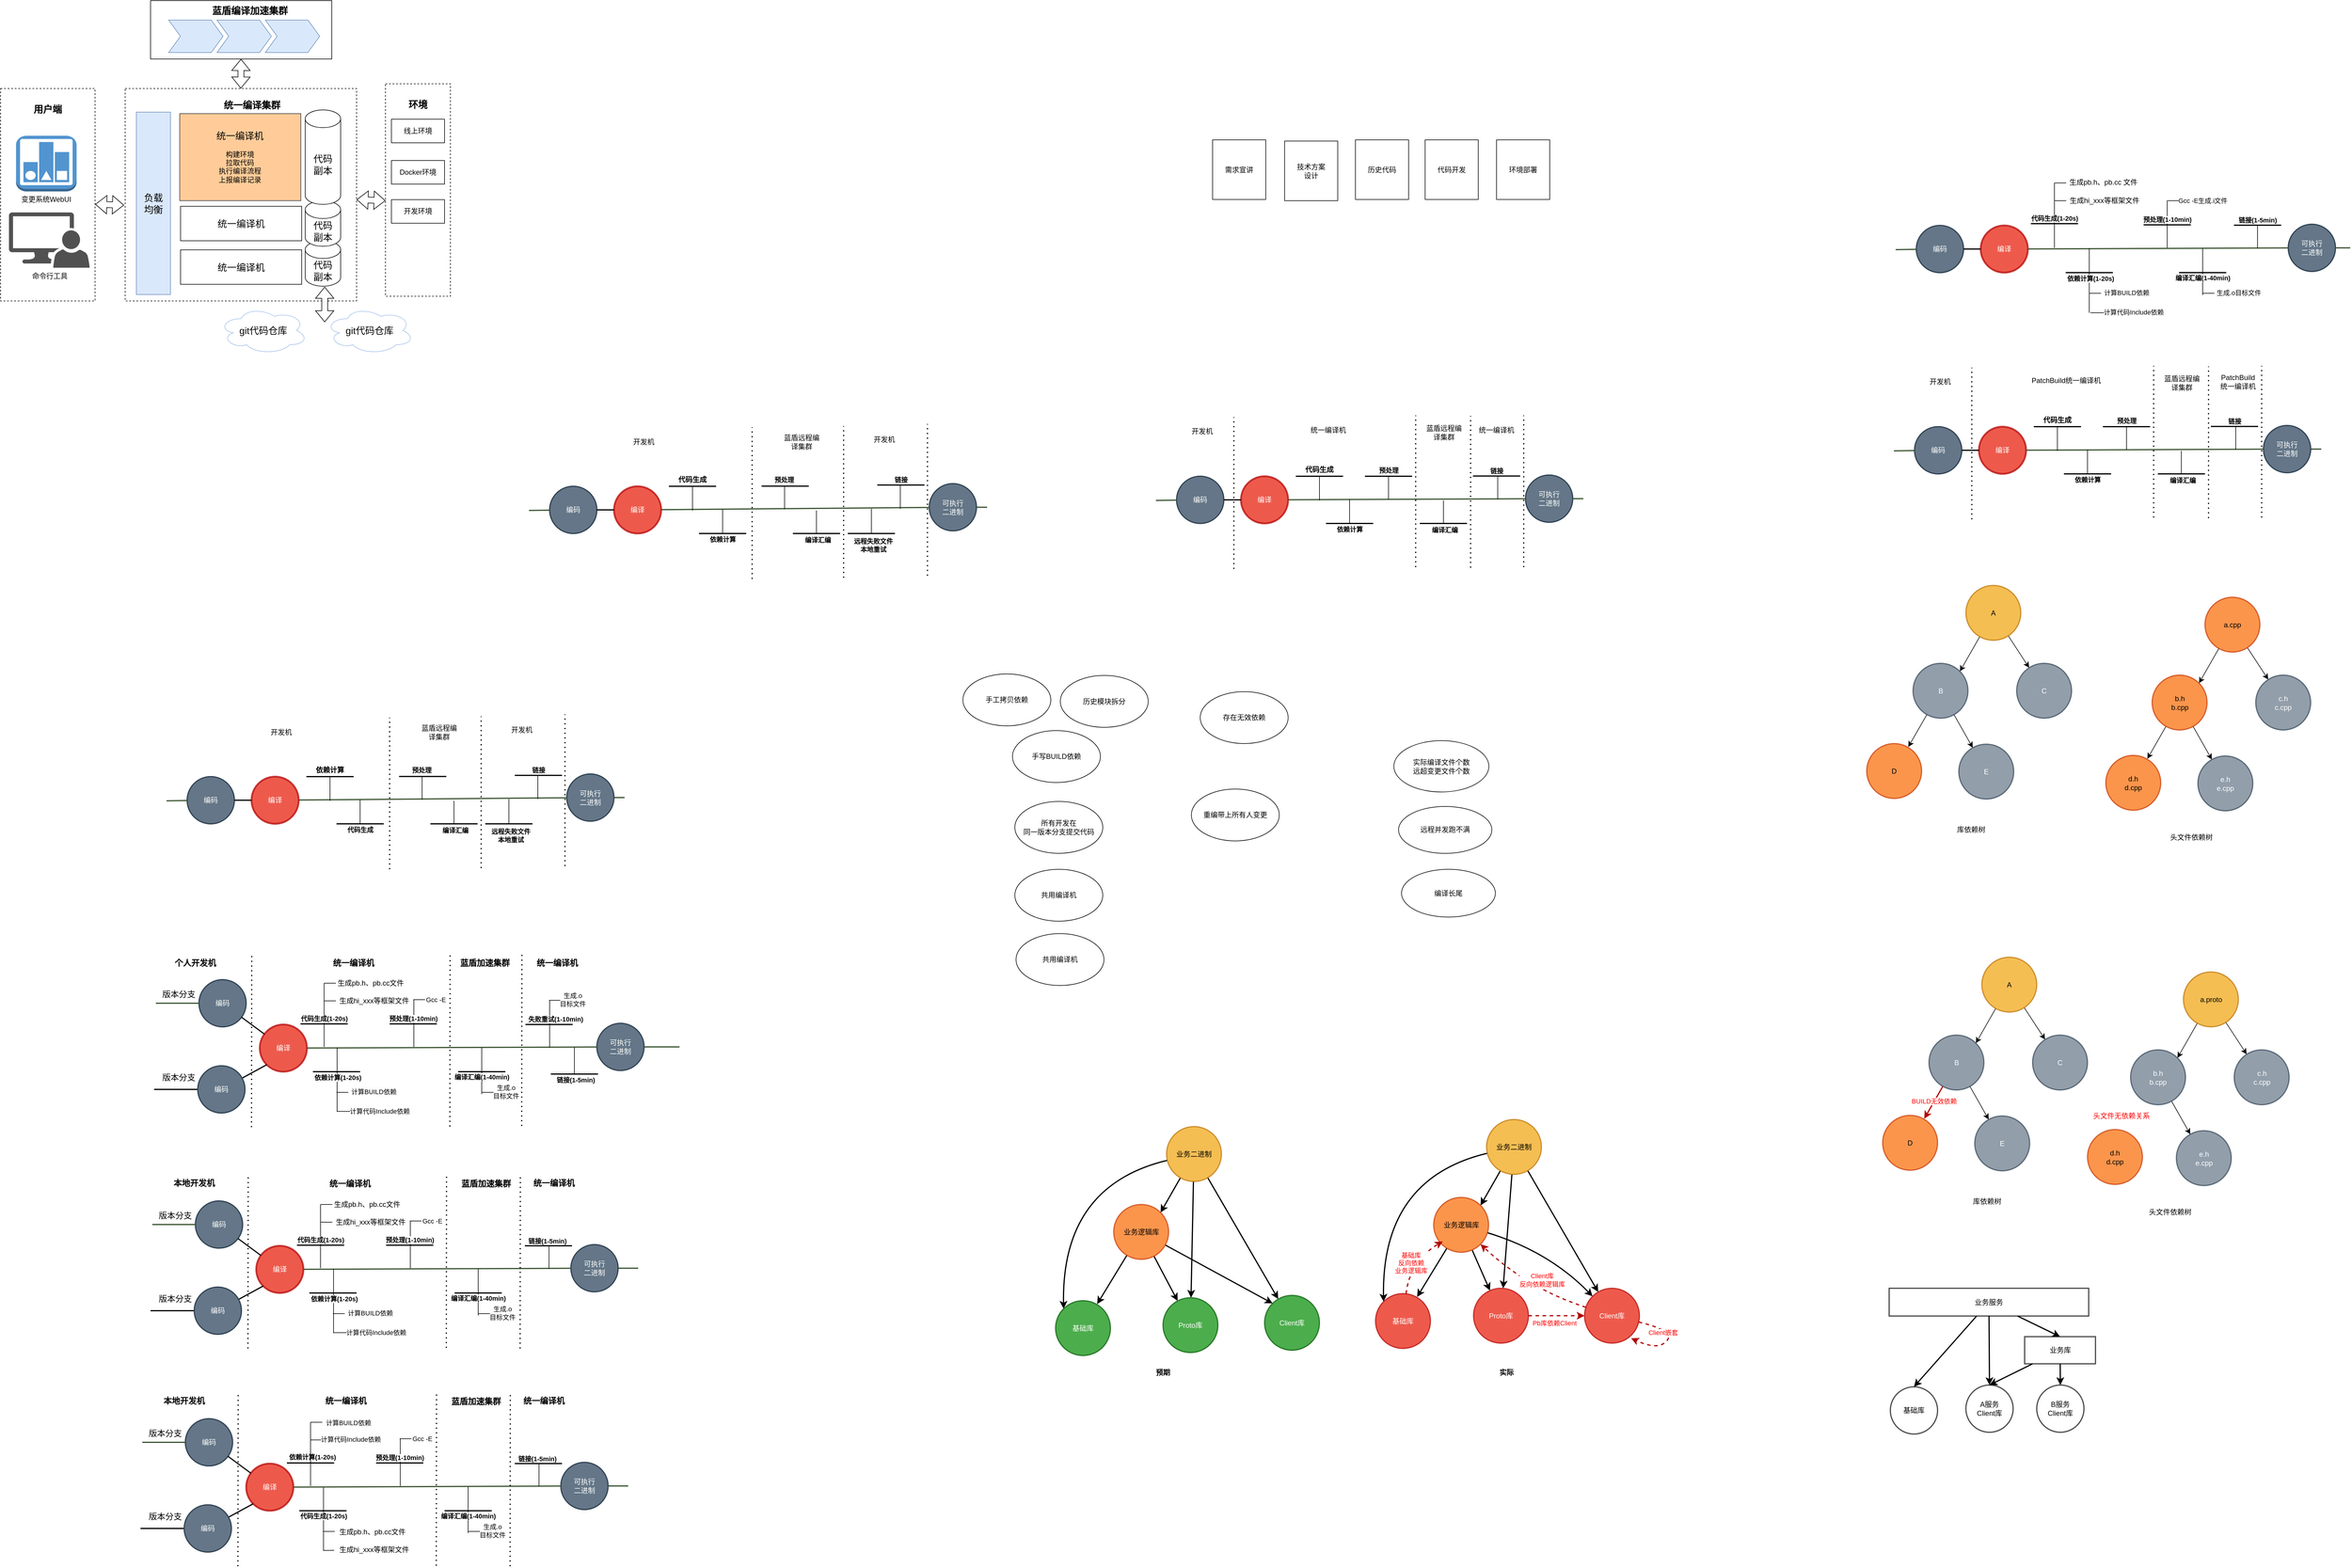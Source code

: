 <mxfile version="20.8.5" type="github">
  <diagram id="UFWvNTuP6jyYWMxc7BgN" name="第 1 页">
    <mxGraphModel dx="4630" dy="1137" grid="0" gridSize="10" guides="1" tooltips="1" connect="1" arrows="1" fold="1" page="0" pageScale="1" pageWidth="827" pageHeight="1169" math="0" shadow="0">
      <root>
        <mxCell id="0" />
        <mxCell id="1" parent="0" />
        <mxCell id="7E8HUrqJmNqaqg7zv2nh-223" value="" style="group" vertex="1" connectable="0" parent="1">
          <mxGeometry x="-2623" y="2369" width="80" height="109" as="geometry" />
        </mxCell>
        <mxCell id="7E8HUrqJmNqaqg7zv2nh-224" value="" style="group" vertex="1" connectable="0" parent="7E8HUrqJmNqaqg7zv2nh-223">
          <mxGeometry width="80" height="109" as="geometry" />
        </mxCell>
        <mxCell id="7E8HUrqJmNqaqg7zv2nh-225" value="" style="endArrow=none;html=1;rounded=0;endSize=7;strokeWidth=2;" edge="1" parent="7E8HUrqJmNqaqg7zv2nh-224">
          <mxGeometry width="50" height="50" relative="1" as="geometry">
            <mxPoint x="-1" y="41" as="sourcePoint" />
            <mxPoint x="79" y="41" as="targetPoint" />
          </mxGeometry>
        </mxCell>
        <mxCell id="7E8HUrqJmNqaqg7zv2nh-226" value="" style="endArrow=none;html=1;rounded=0;strokeWidth=1;endSize=7;" edge="1" parent="7E8HUrqJmNqaqg7zv2nh-224">
          <mxGeometry width="50" height="50" relative="1" as="geometry">
            <mxPoint x="40" as="sourcePoint" />
            <mxPoint x="40" y="109" as="targetPoint" />
          </mxGeometry>
        </mxCell>
        <mxCell id="7E8HUrqJmNqaqg7zv2nh-227" value="&lt;b&gt;依赖计算(1-20s)&lt;/b&gt;" style="edgeLabel;html=1;align=center;verticalAlign=middle;resizable=0;points=[];" vertex="1" connectable="0" parent="7E8HUrqJmNqaqg7zv2nh-226">
          <mxGeometry x="-0.848" y="1" relative="1" as="geometry">
            <mxPoint x="-20" y="-59" as="offset" />
          </mxGeometry>
        </mxCell>
        <mxCell id="7E8HUrqJmNqaqg7zv2nh-228" value="" style="endArrow=none;html=1;rounded=0;strokeWidth=1;endSize=7;" edge="1" parent="7E8HUrqJmNqaqg7zv2nh-224">
          <mxGeometry width="50" height="50" relative="1" as="geometry">
            <mxPoint x="39" y="76" as="sourcePoint" />
            <mxPoint x="59" y="76" as="targetPoint" />
          </mxGeometry>
        </mxCell>
        <mxCell id="7E8HUrqJmNqaqg7zv2nh-229" value="计算BUILD依赖" style="edgeLabel;html=1;align=center;verticalAlign=middle;resizable=0;points=[];" vertex="1" connectable="0" parent="7E8HUrqJmNqaqg7zv2nh-228">
          <mxGeometry x="0.749" y="1" relative="1" as="geometry">
            <mxPoint x="25" y="-183" as="offset" />
          </mxGeometry>
        </mxCell>
        <mxCell id="7E8HUrqJmNqaqg7zv2nh-40" value="" style="rounded=0;whiteSpace=wrap;html=1;fontSize=16;dashed=1;" vertex="1" parent="1">
          <mxGeometry x="-2919" width="392" height="360" as="geometry" />
        </mxCell>
        <mxCell id="B2dhJDM8e6DZC0485M9m-5" value="" style="endArrow=none;html=1;rounded=0;startArrow=none;strokeWidth=2;fillColor=#6d8764;strokeColor=#3A5431;" parent="1" source="B2dhJDM8e6DZC0485M9m-3" edge="1">
          <mxGeometry width="50" height="50" relative="1" as="geometry">
            <mxPoint x="34" y="273" as="sourcePoint" />
            <mxPoint x="850" y="270" as="targetPoint" />
          </mxGeometry>
        </mxCell>
        <mxCell id="B2dhJDM8e6DZC0485M9m-1" value="编码" style="ellipse;whiteSpace=wrap;html=1;aspect=fixed;fillColor=#647687;fontColor=#ffffff;strokeColor=#314354;strokeWidth=2;" parent="1" vertex="1">
          <mxGeometry x="115" y="232" width="80" height="80" as="geometry" />
        </mxCell>
        <mxCell id="B2dhJDM8e6DZC0485M9m-6" value="" style="endArrow=none;html=1;rounded=0;strokeWidth=2;fillColor=#6d8764;strokeColor=#3A5431;" parent="1" target="B2dhJDM8e6DZC0485M9m-1" edge="1">
          <mxGeometry width="50" height="50" relative="1" as="geometry">
            <mxPoint x="80" y="273" as="sourcePoint" />
            <mxPoint x="840" y="270" as="targetPoint" />
          </mxGeometry>
        </mxCell>
        <mxCell id="B2dhJDM8e6DZC0485M9m-2" value="编译" style="ellipse;whiteSpace=wrap;html=1;aspect=fixed;fillColor=#e51400;fontColor=#ffffff;strokeColor=#B20000;opacity=70;strokeWidth=3;" parent="1" vertex="1">
          <mxGeometry x="224" y="232" width="80" height="80" as="geometry" />
        </mxCell>
        <mxCell id="B2dhJDM8e6DZC0485M9m-7" value="" style="endArrow=none;html=1;rounded=0;startArrow=none;strokeWidth=2;" parent="1" source="B2dhJDM8e6DZC0485M9m-1" target="B2dhJDM8e6DZC0485M9m-2" edge="1">
          <mxGeometry width="50" height="50" relative="1" as="geometry">
            <mxPoint x="180" y="270" as="sourcePoint" />
            <mxPoint x="840" y="270" as="targetPoint" />
          </mxGeometry>
        </mxCell>
        <mxCell id="B2dhJDM8e6DZC0485M9m-3" value="可执行&lt;br&gt;二进制" style="ellipse;whiteSpace=wrap;html=1;aspect=fixed;fillColor=#647687;fontColor=#ffffff;strokeColor=#314354;strokeWidth=2;" parent="1" vertex="1">
          <mxGeometry x="745" y="230" width="80" height="80" as="geometry" />
        </mxCell>
        <mxCell id="B2dhJDM8e6DZC0485M9m-8" value="" style="endArrow=none;html=1;rounded=0;startArrow=none;strokeWidth=2;fillColor=#6d8764;strokeColor=#3A5431;" parent="1" source="B2dhJDM8e6DZC0485M9m-2" target="B2dhJDM8e6DZC0485M9m-3" edge="1">
          <mxGeometry width="50" height="50" relative="1" as="geometry">
            <mxPoint x="320.0" y="271.87" as="sourcePoint" />
            <mxPoint x="840.0" y="270" as="targetPoint" />
          </mxGeometry>
        </mxCell>
        <mxCell id="B2dhJDM8e6DZC0485M9m-24" value="" style="group" parent="1" vertex="1" connectable="0">
          <mxGeometry x="309" y="144" width="190" height="126" as="geometry" />
        </mxCell>
        <mxCell id="B2dhJDM8e6DZC0485M9m-9" value="" style="endArrow=none;html=1;rounded=0;endSize=7;strokeWidth=2;" parent="B2dhJDM8e6DZC0485M9m-24" edge="1">
          <mxGeometry width="50" height="50" relative="1" as="geometry">
            <mxPoint y="85" as="sourcePoint" />
            <mxPoint x="80" y="85" as="targetPoint" />
          </mxGeometry>
        </mxCell>
        <mxCell id="B2dhJDM8e6DZC0485M9m-10" value="" style="endArrow=none;html=1;rounded=0;strokeWidth=1;" parent="B2dhJDM8e6DZC0485M9m-24" edge="1">
          <mxGeometry width="50" height="50" relative="1" as="geometry">
            <mxPoint x="40" y="126" as="sourcePoint" />
            <mxPoint x="40" y="86" as="targetPoint" />
          </mxGeometry>
        </mxCell>
        <mxCell id="B2dhJDM8e6DZC0485M9m-11" value="" style="endArrow=none;html=1;rounded=0;strokeWidth=1;endSize=7;" parent="B2dhJDM8e6DZC0485M9m-24" edge="1">
          <mxGeometry width="50" height="50" relative="1" as="geometry">
            <mxPoint x="40" y="86" as="sourcePoint" />
            <mxPoint x="40" y="16" as="targetPoint" />
          </mxGeometry>
        </mxCell>
        <mxCell id="B2dhJDM8e6DZC0485M9m-12" value="&lt;b&gt;代码生成(1-20s)&lt;/b&gt;" style="edgeLabel;html=1;align=center;verticalAlign=middle;resizable=0;points=[];" parent="B2dhJDM8e6DZC0485M9m-11" vertex="1" connectable="0">
          <mxGeometry x="-0.848" y="1" relative="1" as="geometry">
            <mxPoint x="1" y="-5" as="offset" />
          </mxGeometry>
        </mxCell>
        <mxCell id="B2dhJDM8e6DZC0485M9m-13" value="" style="endArrow=none;html=1;rounded=0;strokeWidth=1;endSize=7;" parent="B2dhJDM8e6DZC0485M9m-24" edge="1">
          <mxGeometry width="50" height="50" relative="1" as="geometry">
            <mxPoint x="40" y="46" as="sourcePoint" />
            <mxPoint x="60" y="46" as="targetPoint" />
          </mxGeometry>
        </mxCell>
        <mxCell id="B2dhJDM8e6DZC0485M9m-14" value="" style="endArrow=none;html=1;rounded=0;strokeWidth=1;endSize=7;" parent="B2dhJDM8e6DZC0485M9m-24" edge="1">
          <mxGeometry width="50" height="50" relative="1" as="geometry">
            <mxPoint x="40" y="16.0" as="sourcePoint" />
            <mxPoint x="60" y="16.0" as="targetPoint" />
          </mxGeometry>
        </mxCell>
        <mxCell id="B2dhJDM8e6DZC0485M9m-15" value="生成pb.h、pb.cc 文件" style="text;html=1;strokeColor=none;fillColor=none;align=center;verticalAlign=middle;whiteSpace=wrap;rounded=0;" parent="B2dhJDM8e6DZC0485M9m-24" vertex="1">
          <mxGeometry x="58" width="130" height="30" as="geometry" />
        </mxCell>
        <mxCell id="B2dhJDM8e6DZC0485M9m-16" value="生成hi_xxx等框架文件" style="text;html=1;strokeColor=none;fillColor=none;align=center;verticalAlign=middle;whiteSpace=wrap;rounded=0;" parent="B2dhJDM8e6DZC0485M9m-24" vertex="1">
          <mxGeometry x="60" y="31" width="130" height="30" as="geometry" />
        </mxCell>
        <mxCell id="B2dhJDM8e6DZC0485M9m-28" value="" style="endArrow=none;html=1;rounded=0;strokeWidth=1;endSize=7;" parent="1" edge="1">
          <mxGeometry width="50" height="50" relative="1" as="geometry">
            <mxPoint x="410" y="380" as="sourcePoint" />
            <mxPoint x="440" y="380" as="targetPoint" />
          </mxGeometry>
        </mxCell>
        <mxCell id="B2dhJDM8e6DZC0485M9m-29" value="计算代码Include依赖" style="edgeLabel;html=1;align=center;verticalAlign=middle;resizable=0;points=[];" parent="B2dhJDM8e6DZC0485M9m-28" vertex="1" connectable="0">
          <mxGeometry x="0.715" y="1" relative="1" as="geometry">
            <mxPoint x="47" as="offset" />
          </mxGeometry>
        </mxCell>
        <mxCell id="B2dhJDM8e6DZC0485M9m-31" value="" style="group" parent="1" vertex="1" connectable="0">
          <mxGeometry x="368" y="271" width="80" height="109" as="geometry" />
        </mxCell>
        <mxCell id="B2dhJDM8e6DZC0485M9m-32" value="" style="group" parent="B2dhJDM8e6DZC0485M9m-31" vertex="1" connectable="0">
          <mxGeometry width="80" height="109" as="geometry" />
        </mxCell>
        <mxCell id="B2dhJDM8e6DZC0485M9m-17" value="" style="endArrow=none;html=1;rounded=0;endSize=7;strokeWidth=2;" parent="B2dhJDM8e6DZC0485M9m-32" edge="1">
          <mxGeometry width="50" height="50" relative="1" as="geometry">
            <mxPoint y="41" as="sourcePoint" />
            <mxPoint x="80" y="41" as="targetPoint" />
          </mxGeometry>
        </mxCell>
        <mxCell id="B2dhJDM8e6DZC0485M9m-18" value="" style="endArrow=none;html=1;rounded=0;strokeWidth=1;endSize=7;" parent="B2dhJDM8e6DZC0485M9m-32" edge="1">
          <mxGeometry width="50" height="50" relative="1" as="geometry">
            <mxPoint x="40" as="sourcePoint" />
            <mxPoint x="40" y="109" as="targetPoint" />
          </mxGeometry>
        </mxCell>
        <mxCell id="B2dhJDM8e6DZC0485M9m-19" value="&lt;b&gt;依赖计算(1-20s)&lt;/b&gt;" style="edgeLabel;html=1;align=center;verticalAlign=middle;resizable=0;points=[];" parent="B2dhJDM8e6DZC0485M9m-18" vertex="1" connectable="0">
          <mxGeometry x="-0.848" y="1" relative="1" as="geometry">
            <mxPoint x="1" y="42" as="offset" />
          </mxGeometry>
        </mxCell>
        <mxCell id="B2dhJDM8e6DZC0485M9m-21" value="" style="endArrow=none;html=1;rounded=0;strokeWidth=1;endSize=7;" parent="B2dhJDM8e6DZC0485M9m-32" edge="1">
          <mxGeometry width="50" height="50" relative="1" as="geometry">
            <mxPoint x="40" y="76" as="sourcePoint" />
            <mxPoint x="60" y="76" as="targetPoint" />
          </mxGeometry>
        </mxCell>
        <mxCell id="B2dhJDM8e6DZC0485M9m-27" value="计算BUILD依赖" style="edgeLabel;html=1;align=center;verticalAlign=middle;resizable=0;points=[];" parent="B2dhJDM8e6DZC0485M9m-21" vertex="1" connectable="0">
          <mxGeometry x="0.749" y="1" relative="1" as="geometry">
            <mxPoint x="45" as="offset" />
          </mxGeometry>
        </mxCell>
        <mxCell id="B2dhJDM8e6DZC0485M9m-33" value="" style="endArrow=none;html=1;rounded=0;endSize=7;strokeWidth=2;" parent="1" edge="1">
          <mxGeometry width="50" height="50" relative="1" as="geometry">
            <mxPoint x="500" y="231" as="sourcePoint" />
            <mxPoint x="580" y="231" as="targetPoint" />
          </mxGeometry>
        </mxCell>
        <mxCell id="B2dhJDM8e6DZC0485M9m-34" value="" style="endArrow=none;html=1;rounded=0;strokeWidth=1;endSize=7;" parent="1" edge="1">
          <mxGeometry width="50" height="50" relative="1" as="geometry">
            <mxPoint x="540" y="270" as="sourcePoint" />
            <mxPoint x="540" y="190" as="targetPoint" />
          </mxGeometry>
        </mxCell>
        <mxCell id="B2dhJDM8e6DZC0485M9m-35" value="&lt;b&gt;预处理(1-10min)&lt;/b&gt;" style="edgeLabel;html=1;align=center;verticalAlign=middle;resizable=0;points=[];" parent="B2dhJDM8e6DZC0485M9m-34" vertex="1" connectable="0">
          <mxGeometry x="-0.848" y="1" relative="1" as="geometry">
            <mxPoint x="1" y="-42" as="offset" />
          </mxGeometry>
        </mxCell>
        <mxCell id="B2dhJDM8e6DZC0485M9m-37" value="" style="endArrow=none;html=1;rounded=0;strokeWidth=1;endSize=7;" parent="1" edge="1">
          <mxGeometry width="50" height="50" relative="1" as="geometry">
            <mxPoint x="540" y="190.0" as="sourcePoint" />
            <mxPoint x="560" y="190.0" as="targetPoint" />
          </mxGeometry>
        </mxCell>
        <mxCell id="B2dhJDM8e6DZC0485M9m-40" value="Gcc -E生成.i文件" style="edgeLabel;html=1;align=center;verticalAlign=middle;resizable=0;points=[];" parent="B2dhJDM8e6DZC0485M9m-37" vertex="1" connectable="0">
          <mxGeometry x="0.7" relative="1" as="geometry">
            <mxPoint x="43" as="offset" />
          </mxGeometry>
        </mxCell>
        <mxCell id="B2dhJDM8e6DZC0485M9m-41" value="" style="group" parent="1" vertex="1" connectable="0">
          <mxGeometry x="560" y="271" width="80" height="109" as="geometry" />
        </mxCell>
        <mxCell id="B2dhJDM8e6DZC0485M9m-42" value="" style="group" parent="B2dhJDM8e6DZC0485M9m-41" vertex="1" connectable="0">
          <mxGeometry width="80" height="109" as="geometry" />
        </mxCell>
        <mxCell id="B2dhJDM8e6DZC0485M9m-43" value="" style="endArrow=none;html=1;rounded=0;endSize=7;strokeWidth=2;" parent="B2dhJDM8e6DZC0485M9m-42" edge="1">
          <mxGeometry width="50" height="50" relative="1" as="geometry">
            <mxPoint y="41" as="sourcePoint" />
            <mxPoint x="80" y="41" as="targetPoint" />
          </mxGeometry>
        </mxCell>
        <mxCell id="B2dhJDM8e6DZC0485M9m-44" value="" style="endArrow=none;html=1;rounded=0;strokeWidth=1;endSize=7;" parent="B2dhJDM8e6DZC0485M9m-42" edge="1">
          <mxGeometry width="50" height="50" relative="1" as="geometry">
            <mxPoint x="40" as="sourcePoint" />
            <mxPoint x="40" y="79" as="targetPoint" />
          </mxGeometry>
        </mxCell>
        <mxCell id="B2dhJDM8e6DZC0485M9m-45" value="&lt;b&gt;编译汇编(1-40min)&lt;/b&gt;" style="edgeLabel;html=1;align=center;verticalAlign=middle;resizable=0;points=[];" parent="B2dhJDM8e6DZC0485M9m-44" vertex="1" connectable="0">
          <mxGeometry x="-0.848" y="1" relative="1" as="geometry">
            <mxPoint x="-1" y="44" as="offset" />
          </mxGeometry>
        </mxCell>
        <mxCell id="B2dhJDM8e6DZC0485M9m-46" value="" style="endArrow=none;html=1;rounded=0;strokeWidth=1;endSize=7;" parent="B2dhJDM8e6DZC0485M9m-42" edge="1">
          <mxGeometry width="50" height="50" relative="1" as="geometry">
            <mxPoint x="40" y="76" as="sourcePoint" />
            <mxPoint x="60" y="76" as="targetPoint" />
          </mxGeometry>
        </mxCell>
        <mxCell id="B2dhJDM8e6DZC0485M9m-47" value="生成.o目标文件" style="edgeLabel;html=1;align=center;verticalAlign=middle;resizable=0;points=[];" parent="B2dhJDM8e6DZC0485M9m-46" vertex="1" connectable="0">
          <mxGeometry x="0.749" y="1" relative="1" as="geometry">
            <mxPoint x="43" as="offset" />
          </mxGeometry>
        </mxCell>
        <mxCell id="B2dhJDM8e6DZC0485M9m-49" value="" style="endArrow=none;html=1;fontFamily=Helvetica;fontSize=11;fontColor=default;align=center;endSize=7;strokeColor=default;strokeWidth=2;" parent="1" edge="1">
          <mxGeometry width="50" height="50" relative="1" as="geometry">
            <mxPoint x="653" y="231.6" as="sourcePoint" />
            <mxPoint x="733" y="231.6" as="targetPoint" />
          </mxGeometry>
        </mxCell>
        <mxCell id="B2dhJDM8e6DZC0485M9m-50" value="&lt;b&gt;链接(1-5min)&lt;/b&gt;" style="edgeLabel;html=1;align=center;verticalAlign=middle;resizable=0;points=[];" parent="1" vertex="1" connectable="0">
          <mxGeometry x="693" y="222.6" as="geometry" />
        </mxCell>
        <mxCell id="B2dhJDM8e6DZC0485M9m-53" value="" style="endArrow=none;html=1;rounded=0;strokeWidth=1;endSize=7;" parent="1" edge="1">
          <mxGeometry width="50" height="50" relative="1" as="geometry">
            <mxPoint x="693" y="271" as="sourcePoint" />
            <mxPoint x="693" y="231" as="targetPoint" />
          </mxGeometry>
        </mxCell>
        <mxCell id="B2dhJDM8e6DZC0485M9m-54" value="" style="endArrow=none;html=1;rounded=0;startArrow=none;strokeWidth=2;fillColor=#6d8764;strokeColor=#3A5431;" parent="1" source="B2dhJDM8e6DZC0485M9m-59" edge="1">
          <mxGeometry width="50" height="50" relative="1" as="geometry">
            <mxPoint x="-15" y="614" as="sourcePoint" />
            <mxPoint x="801.0" y="611" as="targetPoint" />
          </mxGeometry>
        </mxCell>
        <mxCell id="B2dhJDM8e6DZC0485M9m-55" value="编码" style="ellipse;whiteSpace=wrap;html=1;aspect=fixed;fillColor=#647687;fontColor=#ffffff;strokeColor=#314354;strokeWidth=2;" parent="1" vertex="1">
          <mxGeometry x="112" y="573" width="80" height="80" as="geometry" />
        </mxCell>
        <mxCell id="B2dhJDM8e6DZC0485M9m-56" value="" style="endArrow=none;html=1;rounded=0;strokeWidth=2;fillColor=#6d8764;strokeColor=#3A5431;" parent="1" target="B2dhJDM8e6DZC0485M9m-55" edge="1">
          <mxGeometry width="50" height="50" relative="1" as="geometry">
            <mxPoint x="77" y="614" as="sourcePoint" />
            <mxPoint x="837" y="611" as="targetPoint" />
          </mxGeometry>
        </mxCell>
        <mxCell id="B2dhJDM8e6DZC0485M9m-57" value="编译" style="ellipse;whiteSpace=wrap;html=1;aspect=fixed;fillColor=#e51400;fontColor=#ffffff;strokeColor=#B20000;opacity=70;strokeWidth=3;" parent="1" vertex="1">
          <mxGeometry x="221" y="573" width="80" height="80" as="geometry" />
        </mxCell>
        <mxCell id="B2dhJDM8e6DZC0485M9m-58" value="" style="endArrow=none;html=1;rounded=0;startArrow=none;strokeWidth=2;" parent="1" source="B2dhJDM8e6DZC0485M9m-55" target="B2dhJDM8e6DZC0485M9m-57" edge="1">
          <mxGeometry width="50" height="50" relative="1" as="geometry">
            <mxPoint x="177" y="611" as="sourcePoint" />
            <mxPoint x="837" y="611" as="targetPoint" />
          </mxGeometry>
        </mxCell>
        <mxCell id="B2dhJDM8e6DZC0485M9m-59" value="可执行&lt;br&gt;二进制" style="ellipse;whiteSpace=wrap;html=1;aspect=fixed;fillColor=#647687;fontColor=#ffffff;strokeColor=#314354;strokeWidth=2;" parent="1" vertex="1">
          <mxGeometry x="703" y="571" width="80" height="80" as="geometry" />
        </mxCell>
        <mxCell id="B2dhJDM8e6DZC0485M9m-60" value="" style="endArrow=none;html=1;rounded=0;startArrow=none;strokeWidth=2;fillColor=#6d8764;strokeColor=#3A5431;" parent="1" source="B2dhJDM8e6DZC0485M9m-57" target="B2dhJDM8e6DZC0485M9m-59" edge="1">
          <mxGeometry width="50" height="50" relative="1" as="geometry">
            <mxPoint x="317.0" y="612.87" as="sourcePoint" />
            <mxPoint x="837.0" y="611" as="targetPoint" />
          </mxGeometry>
        </mxCell>
        <mxCell id="B2dhJDM8e6DZC0485M9m-72" value="" style="group" parent="1" vertex="1" connectable="0">
          <mxGeometry x="365" y="612" width="80" height="109" as="geometry" />
        </mxCell>
        <mxCell id="B2dhJDM8e6DZC0485M9m-73" value="" style="group" parent="B2dhJDM8e6DZC0485M9m-72" vertex="1" connectable="0">
          <mxGeometry width="80" height="109" as="geometry" />
        </mxCell>
        <mxCell id="B2dhJDM8e6DZC0485M9m-74" value="" style="endArrow=none;html=1;rounded=0;endSize=7;strokeWidth=2;" parent="B2dhJDM8e6DZC0485M9m-73" edge="1">
          <mxGeometry width="50" height="50" relative="1" as="geometry">
            <mxPoint y="41" as="sourcePoint" />
            <mxPoint x="80" y="41" as="targetPoint" />
          </mxGeometry>
        </mxCell>
        <mxCell id="B2dhJDM8e6DZC0485M9m-75" value="" style="endArrow=none;html=1;rounded=0;strokeWidth=1;endSize=7;" parent="B2dhJDM8e6DZC0485M9m-73" edge="1">
          <mxGeometry width="50" height="50" relative="1" as="geometry">
            <mxPoint x="40" as="sourcePoint" />
            <mxPoint x="40" y="40" as="targetPoint" />
          </mxGeometry>
        </mxCell>
        <mxCell id="B2dhJDM8e6DZC0485M9m-76" value="&lt;b&gt;依赖计算&lt;/b&gt;" style="edgeLabel;html=1;align=center;verticalAlign=middle;resizable=0;points=[];" parent="B2dhJDM8e6DZC0485M9m-75" vertex="1" connectable="0">
          <mxGeometry x="-0.848" y="1" relative="1" as="geometry">
            <mxPoint x="-1" y="48" as="offset" />
          </mxGeometry>
        </mxCell>
        <mxCell id="B2dhJDM8e6DZC0485M9m-79" value="" style="endArrow=none;html=1;rounded=0;endSize=7;strokeWidth=2;" parent="1" edge="1">
          <mxGeometry width="50" height="50" relative="1" as="geometry">
            <mxPoint x="431" y="573" as="sourcePoint" />
            <mxPoint x="511" y="573" as="targetPoint" />
          </mxGeometry>
        </mxCell>
        <mxCell id="B2dhJDM8e6DZC0485M9m-80" value="" style="endArrow=none;html=1;rounded=0;strokeWidth=1;endSize=7;" parent="1" edge="1">
          <mxGeometry width="50" height="50" relative="1" as="geometry">
            <mxPoint x="471" y="612" as="sourcePoint" />
            <mxPoint x="471" y="572" as="targetPoint" />
          </mxGeometry>
        </mxCell>
        <mxCell id="B2dhJDM8e6DZC0485M9m-81" value="&lt;b&gt;预处理&lt;/b&gt;" style="edgeLabel;html=1;align=center;verticalAlign=middle;resizable=0;points=[];" parent="B2dhJDM8e6DZC0485M9m-80" vertex="1" connectable="0">
          <mxGeometry x="-0.848" y="1" relative="1" as="geometry">
            <mxPoint x="1" y="-46" as="offset" />
          </mxGeometry>
        </mxCell>
        <mxCell id="B2dhJDM8e6DZC0485M9m-84" value="" style="group" parent="1" vertex="1" connectable="0">
          <mxGeometry x="557" y="612" width="80" height="109" as="geometry" />
        </mxCell>
        <mxCell id="B2dhJDM8e6DZC0485M9m-85" value="" style="group" parent="B2dhJDM8e6DZC0485M9m-84" vertex="1" connectable="0">
          <mxGeometry width="80" height="109" as="geometry" />
        </mxCell>
        <mxCell id="B2dhJDM8e6DZC0485M9m-86" value="" style="endArrow=none;html=1;rounded=0;endSize=7;strokeWidth=2;" parent="B2dhJDM8e6DZC0485M9m-85" edge="1">
          <mxGeometry width="50" height="50" relative="1" as="geometry">
            <mxPoint x="-33" y="41" as="sourcePoint" />
            <mxPoint x="47" y="41" as="targetPoint" />
          </mxGeometry>
        </mxCell>
        <mxCell id="B2dhJDM8e6DZC0485M9m-87" value="" style="endArrow=none;html=1;rounded=0;strokeWidth=1;endSize=7;" parent="B2dhJDM8e6DZC0485M9m-85" edge="1">
          <mxGeometry width="50" height="50" relative="1" as="geometry">
            <mxPoint x="7" y="2" as="sourcePoint" />
            <mxPoint x="7" y="42" as="targetPoint" />
          </mxGeometry>
        </mxCell>
        <mxCell id="B2dhJDM8e6DZC0485M9m-88" value="&lt;b&gt;编译汇编&lt;/b&gt;" style="edgeLabel;html=1;align=center;verticalAlign=middle;resizable=0;points=[];" parent="B2dhJDM8e6DZC0485M9m-87" vertex="1" connectable="0">
          <mxGeometry x="-0.848" y="1" relative="1" as="geometry">
            <mxPoint x="1" y="47" as="offset" />
          </mxGeometry>
        </mxCell>
        <mxCell id="B2dhJDM8e6DZC0485M9m-91" value="" style="endArrow=none;html=1;fontFamily=Helvetica;fontSize=11;fontColor=default;align=center;endSize=7;strokeColor=default;strokeWidth=2;" parent="1" edge="1">
          <mxGeometry width="50" height="50" relative="1" as="geometry">
            <mxPoint x="614" y="572.6" as="sourcePoint" />
            <mxPoint x="694" y="572.6" as="targetPoint" />
          </mxGeometry>
        </mxCell>
        <mxCell id="B2dhJDM8e6DZC0485M9m-92" value="&lt;b&gt;链接&lt;/b&gt;" style="edgeLabel;html=1;align=center;verticalAlign=middle;resizable=0;points=[];" parent="1" vertex="1" connectable="0">
          <mxGeometry x="654" y="563.6" as="geometry" />
        </mxCell>
        <mxCell id="B2dhJDM8e6DZC0485M9m-93" value="" style="endArrow=none;html=1;rounded=0;strokeWidth=1;endSize=7;" parent="1" edge="1">
          <mxGeometry width="50" height="50" relative="1" as="geometry">
            <mxPoint x="656" y="612" as="sourcePoint" />
            <mxPoint x="656" y="572" as="targetPoint" />
          </mxGeometry>
        </mxCell>
        <mxCell id="B2dhJDM8e6DZC0485M9m-98" value="" style="group" parent="1" vertex="1" connectable="0">
          <mxGeometry x="314" y="547" width="80" height="67" as="geometry" />
        </mxCell>
        <mxCell id="B2dhJDM8e6DZC0485M9m-96" value="" style="group" parent="B2dhJDM8e6DZC0485M9m-98" vertex="1" connectable="0">
          <mxGeometry y="26" width="80" height="41" as="geometry" />
        </mxCell>
        <mxCell id="B2dhJDM8e6DZC0485M9m-62" value="" style="endArrow=none;html=1;rounded=0;endSize=7;strokeWidth=2;" parent="B2dhJDM8e6DZC0485M9m-96" edge="1">
          <mxGeometry width="50" height="50" relative="1" as="geometry">
            <mxPoint as="sourcePoint" />
            <mxPoint x="80" as="targetPoint" />
          </mxGeometry>
        </mxCell>
        <mxCell id="B2dhJDM8e6DZC0485M9m-63" value="" style="endArrow=none;html=1;rounded=0;strokeWidth=1;" parent="B2dhJDM8e6DZC0485M9m-96" edge="1">
          <mxGeometry width="50" height="50" relative="1" as="geometry">
            <mxPoint x="40" y="41" as="sourcePoint" />
            <mxPoint x="40" y="1" as="targetPoint" />
          </mxGeometry>
        </mxCell>
        <mxCell id="B2dhJDM8e6DZC0485M9m-97" value="&lt;b&gt;代码生成&lt;/b&gt;" style="text;html=1;strokeColor=none;fillColor=none;align=center;verticalAlign=middle;whiteSpace=wrap;rounded=0;strokeWidth=2;opacity=70;" parent="B2dhJDM8e6DZC0485M9m-98" vertex="1">
          <mxGeometry x="10" width="60" height="30" as="geometry" />
        </mxCell>
        <mxCell id="B2dhJDM8e6DZC0485M9m-99" value="" style="endArrow=none;dashed=1;html=1;dashPattern=1 3;strokeWidth=2;rounded=0;endSize=7;" parent="1" edge="1">
          <mxGeometry width="50" height="50" relative="1" as="geometry">
            <mxPoint x="209" y="730" as="sourcePoint" />
            <mxPoint x="209" y="473" as="targetPoint" />
          </mxGeometry>
        </mxCell>
        <mxCell id="B2dhJDM8e6DZC0485M9m-100" value="" style="endArrow=none;dashed=1;html=1;dashPattern=1 3;strokeWidth=2;rounded=0;endSize=7;" parent="1" edge="1">
          <mxGeometry width="50" height="50" relative="1" as="geometry">
            <mxPoint x="517" y="727" as="sourcePoint" />
            <mxPoint x="517" y="470" as="targetPoint" />
          </mxGeometry>
        </mxCell>
        <mxCell id="B2dhJDM8e6DZC0485M9m-101" value="" style="endArrow=none;dashed=1;html=1;dashPattern=1 3;strokeWidth=2;rounded=0;endSize=7;" parent="1" edge="1">
          <mxGeometry width="50" height="50" relative="1" as="geometry">
            <mxPoint x="610" y="728" as="sourcePoint" />
            <mxPoint x="610" y="471" as="targetPoint" />
          </mxGeometry>
        </mxCell>
        <mxCell id="B2dhJDM8e6DZC0485M9m-102" value="PatchBuild统一编译机" style="text;html=1;strokeColor=none;fillColor=none;align=center;verticalAlign=middle;whiteSpace=wrap;rounded=0;strokeWidth=2;opacity=70;" parent="1" vertex="1">
          <mxGeometry x="309" y="480" width="120" height="30" as="geometry" />
        </mxCell>
        <mxCell id="B2dhJDM8e6DZC0485M9m-103" value="蓝盾远程编译集群" style="text;html=1;strokeColor=none;fillColor=none;align=center;verticalAlign=middle;whiteSpace=wrap;rounded=0;strokeWidth=2;opacity=70;" parent="1" vertex="1">
          <mxGeometry x="530" y="484" width="70" height="30" as="geometry" />
        </mxCell>
        <mxCell id="B2dhJDM8e6DZC0485M9m-104" value="开发机" style="text;html=1;strokeColor=none;fillColor=none;align=center;verticalAlign=middle;whiteSpace=wrap;rounded=0;strokeWidth=2;opacity=70;" parent="1" vertex="1">
          <mxGeometry x="122.5" y="482" width="65" height="30" as="geometry" />
        </mxCell>
        <mxCell id="B2dhJDM8e6DZC0485M9m-105" value="" style="endArrow=none;dashed=1;html=1;dashPattern=1 3;strokeWidth=2;rounded=0;endSize=7;" parent="1" edge="1">
          <mxGeometry width="50" height="50" relative="1" as="geometry">
            <mxPoint x="700" y="727" as="sourcePoint" />
            <mxPoint x="700" y="470" as="targetPoint" />
          </mxGeometry>
        </mxCell>
        <mxCell id="B2dhJDM8e6DZC0485M9m-106" value="PatchBuild&lt;br&gt;统一编译机" style="text;html=1;strokeColor=none;fillColor=none;align=center;verticalAlign=middle;whiteSpace=wrap;rounded=0;strokeWidth=2;opacity=70;" parent="1" vertex="1">
          <mxGeometry x="600" y="482" width="120" height="30" as="geometry" />
        </mxCell>
        <mxCell id="B2dhJDM8e6DZC0485M9m-111" style="rounded=0;orthogonalLoop=1;jettySize=auto;html=1;entryX=1;entryY=0;entryDx=0;entryDy=0;strokeWidth=1;endSize=7;" parent="1" source="B2dhJDM8e6DZC0485M9m-107" target="B2dhJDM8e6DZC0485M9m-108" edge="1">
          <mxGeometry relative="1" as="geometry" />
        </mxCell>
        <mxCell id="B2dhJDM8e6DZC0485M9m-112" style="edgeStyle=none;rounded=0;orthogonalLoop=1;jettySize=auto;html=1;strokeWidth=1;endSize=7;" parent="1" source="B2dhJDM8e6DZC0485M9m-107" target="B2dhJDM8e6DZC0485M9m-109" edge="1">
          <mxGeometry relative="1" as="geometry" />
        </mxCell>
        <mxCell id="B2dhJDM8e6DZC0485M9m-107" value="A" style="ellipse;whiteSpace=wrap;html=1;aspect=fixed;strokeWidth=2;fillColor=#f0a30a;opacity=70;fontColor=#000000;strokeColor=#BD7000;" parent="1" vertex="1">
          <mxGeometry x="199" y="842" width="93" height="93" as="geometry" />
        </mxCell>
        <mxCell id="B2dhJDM8e6DZC0485M9m-113" style="edgeStyle=none;rounded=0;orthogonalLoop=1;jettySize=auto;html=1;entryX=0.757;entryY=0.062;entryDx=0;entryDy=0;entryPerimeter=0;strokeWidth=1;endSize=7;" parent="1" source="B2dhJDM8e6DZC0485M9m-108" target="B2dhJDM8e6DZC0485M9m-110" edge="1">
          <mxGeometry relative="1" as="geometry" />
        </mxCell>
        <mxCell id="B2dhJDM8e6DZC0485M9m-115" style="edgeStyle=none;rounded=0;orthogonalLoop=1;jettySize=auto;html=1;strokeWidth=1;endSize=7;" parent="1" source="B2dhJDM8e6DZC0485M9m-108" target="B2dhJDM8e6DZC0485M9m-114" edge="1">
          <mxGeometry relative="1" as="geometry" />
        </mxCell>
        <mxCell id="B2dhJDM8e6DZC0485M9m-108" value="B" style="ellipse;whiteSpace=wrap;html=1;aspect=fixed;strokeWidth=2;fillColor=#647687;opacity=70;fontColor=#ffffff;strokeColor=#314354;" parent="1" vertex="1">
          <mxGeometry x="109.5" y="974" width="93" height="93" as="geometry" />
        </mxCell>
        <mxCell id="B2dhJDM8e6DZC0485M9m-109" value="C" style="ellipse;whiteSpace=wrap;html=1;aspect=fixed;strokeWidth=2;fillColor=#647687;opacity=70;fontColor=#ffffff;strokeColor=#314354;" parent="1" vertex="1">
          <mxGeometry x="285" y="974" width="93" height="93" as="geometry" />
        </mxCell>
        <mxCell id="B2dhJDM8e6DZC0485M9m-110" value="D" style="ellipse;whiteSpace=wrap;html=1;aspect=fixed;strokeWidth=2;fillColor=#fa6800;opacity=70;fontColor=#000000;strokeColor=#C73500;" parent="1" vertex="1">
          <mxGeometry x="31" y="1110" width="93" height="93" as="geometry" />
        </mxCell>
        <mxCell id="B2dhJDM8e6DZC0485M9m-114" value="E" style="ellipse;whiteSpace=wrap;html=1;aspect=fixed;strokeWidth=2;fillColor=#647687;opacity=70;fontColor=#ffffff;strokeColor=#314354;" parent="1" vertex="1">
          <mxGeometry x="187" y="1111" width="93" height="93" as="geometry" />
        </mxCell>
        <mxCell id="B2dhJDM8e6DZC0485M9m-117" style="rounded=0;orthogonalLoop=1;jettySize=auto;html=1;entryX=1;entryY=0;entryDx=0;entryDy=0;strokeWidth=1;endSize=7;" parent="1" source="B2dhJDM8e6DZC0485M9m-119" target="B2dhJDM8e6DZC0485M9m-122" edge="1">
          <mxGeometry relative="1" as="geometry" />
        </mxCell>
        <mxCell id="B2dhJDM8e6DZC0485M9m-118" style="edgeStyle=none;rounded=0;orthogonalLoop=1;jettySize=auto;html=1;strokeWidth=1;endSize=7;" parent="1" source="B2dhJDM8e6DZC0485M9m-119" target="B2dhJDM8e6DZC0485M9m-123" edge="1">
          <mxGeometry relative="1" as="geometry" />
        </mxCell>
        <mxCell id="B2dhJDM8e6DZC0485M9m-119" value="a.cpp" style="ellipse;whiteSpace=wrap;html=1;aspect=fixed;strokeWidth=2;fillColor=#fa6800;opacity=70;fontColor=#000000;strokeColor=#C73500;" parent="1" vertex="1">
          <mxGeometry x="604" y="862" width="93" height="93" as="geometry" />
        </mxCell>
        <mxCell id="B2dhJDM8e6DZC0485M9m-120" style="edgeStyle=none;rounded=0;orthogonalLoop=1;jettySize=auto;html=1;entryX=0.757;entryY=0.062;entryDx=0;entryDy=0;entryPerimeter=0;strokeWidth=1;endSize=7;" parent="1" source="B2dhJDM8e6DZC0485M9m-122" target="B2dhJDM8e6DZC0485M9m-124" edge="1">
          <mxGeometry relative="1" as="geometry" />
        </mxCell>
        <mxCell id="B2dhJDM8e6DZC0485M9m-121" style="edgeStyle=none;rounded=0;orthogonalLoop=1;jettySize=auto;html=1;strokeWidth=1;endSize=7;" parent="1" source="B2dhJDM8e6DZC0485M9m-122" target="B2dhJDM8e6DZC0485M9m-125" edge="1">
          <mxGeometry relative="1" as="geometry" />
        </mxCell>
        <mxCell id="B2dhJDM8e6DZC0485M9m-122" value="b.h&lt;br&gt;b.cpp" style="ellipse;whiteSpace=wrap;html=1;aspect=fixed;strokeWidth=2;fillColor=#fa6800;opacity=70;fontColor=#000000;strokeColor=#C73500;" parent="1" vertex="1">
          <mxGeometry x="514.5" y="994" width="93" height="93" as="geometry" />
        </mxCell>
        <mxCell id="B2dhJDM8e6DZC0485M9m-123" value="c.h&lt;br&gt;c.cpp" style="ellipse;whiteSpace=wrap;html=1;aspect=fixed;strokeWidth=2;fillColor=#647687;opacity=70;fontColor=#ffffff;strokeColor=#314354;" parent="1" vertex="1">
          <mxGeometry x="690" y="994" width="93" height="93" as="geometry" />
        </mxCell>
        <mxCell id="B2dhJDM8e6DZC0485M9m-124" value="d.h&lt;br&gt;d.cpp" style="ellipse;whiteSpace=wrap;html=1;aspect=fixed;strokeWidth=2;fillColor=#fa6800;opacity=70;fontColor=#000000;strokeColor=#C73500;" parent="1" vertex="1">
          <mxGeometry x="436" y="1130" width="93" height="93" as="geometry" />
        </mxCell>
        <mxCell id="B2dhJDM8e6DZC0485M9m-125" value="e.h&lt;br&gt;e.cpp" style="ellipse;whiteSpace=wrap;html=1;aspect=fixed;strokeWidth=2;fillColor=#647687;opacity=70;fontColor=#ffffff;strokeColor=#314354;" parent="1" vertex="1">
          <mxGeometry x="592" y="1131" width="93" height="93" as="geometry" />
        </mxCell>
        <mxCell id="B2dhJDM8e6DZC0485M9m-126" value="库依赖树" style="text;html=1;strokeColor=none;fillColor=none;align=center;verticalAlign=middle;whiteSpace=wrap;rounded=0;strokeWidth=2;opacity=70;" parent="1" vertex="1">
          <mxGeometry x="144" y="1241" width="128" height="30" as="geometry" />
        </mxCell>
        <mxCell id="B2dhJDM8e6DZC0485M9m-127" value="头文件依赖树" style="text;html=1;strokeColor=none;fillColor=none;align=center;verticalAlign=middle;whiteSpace=wrap;rounded=0;strokeWidth=2;opacity=70;" parent="1" vertex="1">
          <mxGeometry x="517" y="1254" width="128" height="30" as="geometry" />
        </mxCell>
        <mxCell id="B2dhJDM8e6DZC0485M9m-128" style="rounded=0;orthogonalLoop=1;jettySize=auto;html=1;entryX=1;entryY=0;entryDx=0;entryDy=0;strokeWidth=1;endSize=7;" parent="1" source="B2dhJDM8e6DZC0485M9m-130" target="B2dhJDM8e6DZC0485M9m-133" edge="1">
          <mxGeometry relative="1" as="geometry" />
        </mxCell>
        <mxCell id="B2dhJDM8e6DZC0485M9m-129" style="edgeStyle=none;rounded=0;orthogonalLoop=1;jettySize=auto;html=1;strokeWidth=1;endSize=7;" parent="1" source="B2dhJDM8e6DZC0485M9m-130" target="B2dhJDM8e6DZC0485M9m-134" edge="1">
          <mxGeometry relative="1" as="geometry" />
        </mxCell>
        <mxCell id="B2dhJDM8e6DZC0485M9m-130" value="A" style="ellipse;whiteSpace=wrap;html=1;aspect=fixed;strokeWidth=2;fillColor=#f0a30a;opacity=70;fontColor=#000000;strokeColor=#BD7000;" parent="1" vertex="1">
          <mxGeometry x="226" y="1472" width="93" height="93" as="geometry" />
        </mxCell>
        <mxCell id="B2dhJDM8e6DZC0485M9m-131" style="edgeStyle=none;rounded=0;orthogonalLoop=1;jettySize=auto;html=1;entryX=0.757;entryY=0.062;entryDx=0;entryDy=0;entryPerimeter=0;strokeWidth=2;endSize=7;fillColor=#e51400;strokeColor=#B20000;" parent="1" source="B2dhJDM8e6DZC0485M9m-133" target="B2dhJDM8e6DZC0485M9m-135" edge="1">
          <mxGeometry relative="1" as="geometry" />
        </mxCell>
        <mxCell id="B2dhJDM8e6DZC0485M9m-151" value="BUILD无效依赖" style="edgeLabel;html=1;align=center;verticalAlign=middle;resizable=0;points=[];fontColor=#FF0000;" parent="B2dhJDM8e6DZC0485M9m-131" vertex="1" connectable="0">
          <mxGeometry x="-0.07" y="-1" relative="1" as="geometry">
            <mxPoint as="offset" />
          </mxGeometry>
        </mxCell>
        <mxCell id="B2dhJDM8e6DZC0485M9m-132" style="edgeStyle=none;rounded=0;orthogonalLoop=1;jettySize=auto;html=1;strokeWidth=1;endSize=7;" parent="1" source="B2dhJDM8e6DZC0485M9m-133" target="B2dhJDM8e6DZC0485M9m-136" edge="1">
          <mxGeometry relative="1" as="geometry" />
        </mxCell>
        <mxCell id="B2dhJDM8e6DZC0485M9m-133" value="B" style="ellipse;whiteSpace=wrap;html=1;aspect=fixed;strokeWidth=2;fillColor=#647687;opacity=70;fontColor=#ffffff;strokeColor=#314354;" parent="1" vertex="1">
          <mxGeometry x="136.5" y="1604" width="93" height="93" as="geometry" />
        </mxCell>
        <mxCell id="B2dhJDM8e6DZC0485M9m-134" value="C" style="ellipse;whiteSpace=wrap;html=1;aspect=fixed;strokeWidth=2;fillColor=#647687;opacity=70;fontColor=#ffffff;strokeColor=#314354;" parent="1" vertex="1">
          <mxGeometry x="312" y="1604" width="93" height="93" as="geometry" />
        </mxCell>
        <mxCell id="B2dhJDM8e6DZC0485M9m-135" value="D" style="ellipse;whiteSpace=wrap;html=1;aspect=fixed;strokeWidth=2;fillColor=#fa6800;opacity=70;fontColor=#000000;strokeColor=#C73500;" parent="1" vertex="1">
          <mxGeometry x="58" y="1740" width="93" height="93" as="geometry" />
        </mxCell>
        <mxCell id="B2dhJDM8e6DZC0485M9m-136" value="E" style="ellipse;whiteSpace=wrap;html=1;aspect=fixed;strokeWidth=2;fillColor=#647687;opacity=70;fontColor=#ffffff;strokeColor=#314354;" parent="1" vertex="1">
          <mxGeometry x="214" y="1741" width="93" height="93" as="geometry" />
        </mxCell>
        <mxCell id="B2dhJDM8e6DZC0485M9m-137" style="rounded=0;orthogonalLoop=1;jettySize=auto;html=1;entryX=1;entryY=0;entryDx=0;entryDy=0;strokeWidth=1;endSize=7;" parent="1" source="B2dhJDM8e6DZC0485M9m-139" target="B2dhJDM8e6DZC0485M9m-142" edge="1">
          <mxGeometry relative="1" as="geometry" />
        </mxCell>
        <mxCell id="B2dhJDM8e6DZC0485M9m-138" style="edgeStyle=none;rounded=0;orthogonalLoop=1;jettySize=auto;html=1;strokeWidth=1;endSize=7;" parent="1" source="B2dhJDM8e6DZC0485M9m-139" target="B2dhJDM8e6DZC0485M9m-143" edge="1">
          <mxGeometry relative="1" as="geometry" />
        </mxCell>
        <mxCell id="B2dhJDM8e6DZC0485M9m-139" value="a.proto" style="ellipse;whiteSpace=wrap;html=1;aspect=fixed;strokeWidth=2;fillColor=#f0a30a;opacity=70;fontColor=#000000;strokeColor=#BD7000;" parent="1" vertex="1">
          <mxGeometry x="567.5" y="1497" width="93" height="93" as="geometry" />
        </mxCell>
        <mxCell id="B2dhJDM8e6DZC0485M9m-141" style="edgeStyle=none;rounded=0;orthogonalLoop=1;jettySize=auto;html=1;strokeWidth=1;endSize=7;" parent="1" source="B2dhJDM8e6DZC0485M9m-142" target="B2dhJDM8e6DZC0485M9m-145" edge="1">
          <mxGeometry relative="1" as="geometry" />
        </mxCell>
        <mxCell id="B2dhJDM8e6DZC0485M9m-142" value="b.h&lt;br&gt;b.cpp" style="ellipse;whiteSpace=wrap;html=1;aspect=fixed;strokeWidth=2;fillColor=#647687;opacity=70;fontColor=#ffffff;strokeColor=#314354;" parent="1" vertex="1">
          <mxGeometry x="478" y="1629" width="93" height="93" as="geometry" />
        </mxCell>
        <mxCell id="B2dhJDM8e6DZC0485M9m-143" value="c.h&lt;br&gt;c.cpp" style="ellipse;whiteSpace=wrap;html=1;aspect=fixed;strokeWidth=2;fillColor=#647687;opacity=70;fontColor=#ffffff;strokeColor=#314354;" parent="1" vertex="1">
          <mxGeometry x="653.5" y="1629" width="93" height="93" as="geometry" />
        </mxCell>
        <mxCell id="B2dhJDM8e6DZC0485M9m-145" value="e.h&lt;br&gt;e.cpp" style="ellipse;whiteSpace=wrap;html=1;aspect=fixed;strokeWidth=2;fillColor=#647687;opacity=70;fontColor=#ffffff;strokeColor=#314354;" parent="1" vertex="1">
          <mxGeometry x="555.5" y="1766" width="93" height="93" as="geometry" />
        </mxCell>
        <mxCell id="B2dhJDM8e6DZC0485M9m-146" value="库依赖树" style="text;html=1;strokeColor=none;fillColor=none;align=center;verticalAlign=middle;whiteSpace=wrap;rounded=0;strokeWidth=2;opacity=70;" parent="1" vertex="1">
          <mxGeometry x="171" y="1871" width="128" height="30" as="geometry" />
        </mxCell>
        <mxCell id="B2dhJDM8e6DZC0485M9m-147" value="头文件依赖树" style="text;html=1;strokeColor=none;fillColor=none;align=center;verticalAlign=middle;whiteSpace=wrap;rounded=0;strokeWidth=2;opacity=70;" parent="1" vertex="1">
          <mxGeometry x="480.5" y="1889" width="128" height="30" as="geometry" />
        </mxCell>
        <mxCell id="B2dhJDM8e6DZC0485M9m-152" value="基础库" style="ellipse;whiteSpace=wrap;html=1;aspect=fixed;strokeWidth=2;opacity=70;" parent="1" vertex="1">
          <mxGeometry x="71" y="2200" width="80" height="80" as="geometry" />
        </mxCell>
        <mxCell id="B2dhJDM8e6DZC0485M9m-153" value="A服务&lt;br&gt;Client库" style="ellipse;whiteSpace=wrap;html=1;aspect=fixed;strokeWidth=2;opacity=70;" parent="1" vertex="1">
          <mxGeometry x="199" y="2197" width="80" height="80" as="geometry" />
        </mxCell>
        <mxCell id="B2dhJDM8e6DZC0485M9m-154" value="B服务&lt;br&gt;Client库" style="ellipse;whiteSpace=wrap;html=1;aspect=fixed;strokeWidth=2;opacity=70;" parent="1" vertex="1">
          <mxGeometry x="319" y="2197" width="80" height="80" as="geometry" />
        </mxCell>
        <mxCell id="B2dhJDM8e6DZC0485M9m-156" style="edgeStyle=none;rounded=0;orthogonalLoop=1;jettySize=auto;html=1;entryX=0.5;entryY=0;entryDx=0;entryDy=0;strokeWidth=2;fontColor=#FF0000;endSize=7;" parent="1" source="B2dhJDM8e6DZC0485M9m-155" target="B2dhJDM8e6DZC0485M9m-152" edge="1">
          <mxGeometry relative="1" as="geometry" />
        </mxCell>
        <mxCell id="B2dhJDM8e6DZC0485M9m-157" style="edgeStyle=none;rounded=0;orthogonalLoop=1;jettySize=auto;html=1;entryX=0.5;entryY=0;entryDx=0;entryDy=0;strokeWidth=2;fontColor=#FF0000;endSize=7;" parent="1" source="B2dhJDM8e6DZC0485M9m-155" target="B2dhJDM8e6DZC0485M9m-153" edge="1">
          <mxGeometry relative="1" as="geometry" />
        </mxCell>
        <mxCell id="B2dhJDM8e6DZC0485M9m-160" style="edgeStyle=none;rounded=0;orthogonalLoop=1;jettySize=auto;html=1;entryX=0.5;entryY=0;entryDx=0;entryDy=0;strokeWidth=2;fontColor=#FF0000;endSize=7;" parent="1" source="B2dhJDM8e6DZC0485M9m-155" target="B2dhJDM8e6DZC0485M9m-159" edge="1">
          <mxGeometry relative="1" as="geometry" />
        </mxCell>
        <mxCell id="B2dhJDM8e6DZC0485M9m-155" value="业务服务" style="rounded=0;whiteSpace=wrap;html=1;strokeWidth=2;opacity=70;" parent="1" vertex="1">
          <mxGeometry x="69" y="2033" width="338" height="47" as="geometry" />
        </mxCell>
        <mxCell id="B2dhJDM8e6DZC0485M9m-161" style="edgeStyle=none;rounded=0;orthogonalLoop=1;jettySize=auto;html=1;entryX=0.5;entryY=0;entryDx=0;entryDy=0;strokeWidth=2;fontColor=#FF0000;endSize=7;" parent="1" source="B2dhJDM8e6DZC0485M9m-159" target="B2dhJDM8e6DZC0485M9m-154" edge="1">
          <mxGeometry relative="1" as="geometry" />
        </mxCell>
        <mxCell id="B2dhJDM8e6DZC0485M9m-162" style="edgeStyle=none;rounded=0;orthogonalLoop=1;jettySize=auto;html=1;entryX=0.5;entryY=0;entryDx=0;entryDy=0;strokeWidth=2;fontColor=#FF0000;endSize=7;" parent="1" source="B2dhJDM8e6DZC0485M9m-159" target="B2dhJDM8e6DZC0485M9m-153" edge="1">
          <mxGeometry relative="1" as="geometry" />
        </mxCell>
        <mxCell id="B2dhJDM8e6DZC0485M9m-159" value="业务库" style="rounded=0;whiteSpace=wrap;html=1;strokeWidth=2;opacity=70;" parent="1" vertex="1">
          <mxGeometry x="298.5" y="2115" width="120" height="46" as="geometry" />
        </mxCell>
        <mxCell id="B2dhJDM8e6DZC0485M9m-164" style="rounded=0;orthogonalLoop=1;jettySize=auto;html=1;entryX=1;entryY=0;entryDx=0;entryDy=0;strokeWidth=2;endSize=7;" parent="1" source="B2dhJDM8e6DZC0485M9m-166" target="B2dhJDM8e6DZC0485M9m-170" edge="1">
          <mxGeometry relative="1" as="geometry" />
        </mxCell>
        <mxCell id="B2dhJDM8e6DZC0485M9m-165" style="edgeStyle=none;rounded=0;orthogonalLoop=1;jettySize=auto;html=1;strokeWidth=2;endSize=7;" parent="1" source="B2dhJDM8e6DZC0485M9m-166" target="B2dhJDM8e6DZC0485M9m-171" edge="1">
          <mxGeometry relative="1" as="geometry" />
        </mxCell>
        <mxCell id="B2dhJDM8e6DZC0485M9m-175" style="edgeStyle=none;rounded=0;orthogonalLoop=1;jettySize=auto;html=1;strokeWidth=2;fontColor=#FF0000;endSize=7;" parent="1" source="B2dhJDM8e6DZC0485M9m-166" target="B2dhJDM8e6DZC0485M9m-173" edge="1">
          <mxGeometry relative="1" as="geometry" />
        </mxCell>
        <mxCell id="B2dhJDM8e6DZC0485M9m-177" style="edgeStyle=none;orthogonalLoop=1;jettySize=auto;html=1;entryX=0;entryY=0;entryDx=0;entryDy=0;strokeWidth=2;fontColor=#FF0000;endSize=7;curved=1;" parent="1" source="B2dhJDM8e6DZC0485M9m-166" target="B2dhJDM8e6DZC0485M9m-172" edge="1">
          <mxGeometry relative="1" as="geometry">
            <Array as="points">
              <mxPoint x="-1333" y="1859" />
            </Array>
          </mxGeometry>
        </mxCell>
        <mxCell id="B2dhJDM8e6DZC0485M9m-166" value="业务二进制" style="ellipse;whiteSpace=wrap;html=1;aspect=fixed;strokeWidth=2;fillColor=#f0a30a;opacity=70;fontColor=#000000;strokeColor=#BD7000;" parent="1" vertex="1">
          <mxGeometry x="-1155" y="1759" width="93" height="93" as="geometry" />
        </mxCell>
        <mxCell id="B2dhJDM8e6DZC0485M9m-167" style="edgeStyle=none;rounded=0;orthogonalLoop=1;jettySize=auto;html=1;entryX=0.757;entryY=0.062;entryDx=0;entryDy=0;entryPerimeter=0;strokeWidth=2;endSize=7;" parent="1" source="B2dhJDM8e6DZC0485M9m-170" target="B2dhJDM8e6DZC0485M9m-172" edge="1">
          <mxGeometry relative="1" as="geometry" />
        </mxCell>
        <mxCell id="B2dhJDM8e6DZC0485M9m-169" style="edgeStyle=none;rounded=0;orthogonalLoop=1;jettySize=auto;html=1;strokeWidth=2;endSize=7;" parent="1" source="B2dhJDM8e6DZC0485M9m-170" target="B2dhJDM8e6DZC0485M9m-173" edge="1">
          <mxGeometry relative="1" as="geometry" />
        </mxCell>
        <mxCell id="B2dhJDM8e6DZC0485M9m-176" style="edgeStyle=none;rounded=0;orthogonalLoop=1;jettySize=auto;html=1;entryX=0;entryY=0;entryDx=0;entryDy=0;strokeWidth=2;fontColor=#FF0000;endSize=7;" parent="1" source="B2dhJDM8e6DZC0485M9m-170" target="B2dhJDM8e6DZC0485M9m-171" edge="1">
          <mxGeometry relative="1" as="geometry" />
        </mxCell>
        <mxCell id="B2dhJDM8e6DZC0485M9m-170" value="业务逻辑库" style="ellipse;whiteSpace=wrap;html=1;aspect=fixed;strokeWidth=2;fillColor=#fa6800;opacity=70;fontColor=#000000;strokeColor=#C73500;" parent="1" vertex="1">
          <mxGeometry x="-1244.5" y="1891" width="93" height="93" as="geometry" />
        </mxCell>
        <mxCell id="B2dhJDM8e6DZC0485M9m-171" value="Client库" style="ellipse;whiteSpace=wrap;html=1;aspect=fixed;strokeWidth=2;fillColor=#008a00;opacity=70;fontColor=#ffffff;strokeColor=#005700;" parent="1" vertex="1">
          <mxGeometry x="-989" y="2045" width="93" height="93" as="geometry" />
        </mxCell>
        <mxCell id="B2dhJDM8e6DZC0485M9m-172" value="基础库" style="ellipse;whiteSpace=wrap;html=1;aspect=fixed;strokeWidth=2;fillColor=#008a00;opacity=70;fontColor=#ffffff;strokeColor=#005700;" parent="1" vertex="1">
          <mxGeometry x="-1343" y="2054" width="93" height="93" as="geometry" />
        </mxCell>
        <mxCell id="B2dhJDM8e6DZC0485M9m-173" value="Proto库" style="ellipse;whiteSpace=wrap;html=1;aspect=fixed;strokeWidth=2;fillColor=#008a00;opacity=70;fontColor=#ffffff;strokeColor=#005700;" parent="1" vertex="1">
          <mxGeometry x="-1161" y="2049" width="93" height="93" as="geometry" />
        </mxCell>
        <mxCell id="B2dhJDM8e6DZC0485M9m-178" style="rounded=0;orthogonalLoop=1;jettySize=auto;html=1;entryX=1;entryY=0;entryDx=0;entryDy=0;strokeWidth=2;endSize=7;" parent="1" source="B2dhJDM8e6DZC0485M9m-182" target="B2dhJDM8e6DZC0485M9m-186" edge="1">
          <mxGeometry relative="1" as="geometry" />
        </mxCell>
        <mxCell id="B2dhJDM8e6DZC0485M9m-179" style="edgeStyle=none;rounded=0;orthogonalLoop=1;jettySize=auto;html=1;strokeWidth=2;endSize=7;" parent="1" source="B2dhJDM8e6DZC0485M9m-182" target="B2dhJDM8e6DZC0485M9m-187" edge="1">
          <mxGeometry relative="1" as="geometry" />
        </mxCell>
        <mxCell id="B2dhJDM8e6DZC0485M9m-180" style="edgeStyle=none;rounded=0;orthogonalLoop=1;jettySize=auto;html=1;strokeWidth=2;fontColor=#FF0000;endSize=7;" parent="1" source="B2dhJDM8e6DZC0485M9m-182" target="B2dhJDM8e6DZC0485M9m-189" edge="1">
          <mxGeometry relative="1" as="geometry" />
        </mxCell>
        <mxCell id="B2dhJDM8e6DZC0485M9m-181" style="edgeStyle=none;orthogonalLoop=1;jettySize=auto;html=1;entryX=0;entryY=0;entryDx=0;entryDy=0;strokeWidth=2;fontColor=#FF0000;endSize=7;curved=1;" parent="1" source="B2dhJDM8e6DZC0485M9m-182" target="B2dhJDM8e6DZC0485M9m-188" edge="1">
          <mxGeometry relative="1" as="geometry">
            <Array as="points">
              <mxPoint x="-791" y="1847" />
            </Array>
          </mxGeometry>
        </mxCell>
        <mxCell id="B2dhJDM8e6DZC0485M9m-182" value="业务二进制" style="ellipse;whiteSpace=wrap;html=1;aspect=fixed;strokeWidth=2;fillColor=#f0a30a;opacity=70;fontColor=#000000;strokeColor=#BD7000;" parent="1" vertex="1">
          <mxGeometry x="-613" y="1747" width="93" height="93" as="geometry" />
        </mxCell>
        <mxCell id="B2dhJDM8e6DZC0485M9m-183" style="edgeStyle=none;rounded=0;orthogonalLoop=1;jettySize=auto;html=1;entryX=0.757;entryY=0.062;entryDx=0;entryDy=0;entryPerimeter=0;strokeWidth=2;endSize=7;" parent="1" source="B2dhJDM8e6DZC0485M9m-186" target="B2dhJDM8e6DZC0485M9m-188" edge="1">
          <mxGeometry relative="1" as="geometry" />
        </mxCell>
        <mxCell id="B2dhJDM8e6DZC0485M9m-184" style="edgeStyle=none;rounded=0;orthogonalLoop=1;jettySize=auto;html=1;strokeWidth=2;endSize=7;" parent="1" source="B2dhJDM8e6DZC0485M9m-186" target="B2dhJDM8e6DZC0485M9m-189" edge="1">
          <mxGeometry relative="1" as="geometry" />
        </mxCell>
        <mxCell id="B2dhJDM8e6DZC0485M9m-185" style="edgeStyle=none;orthogonalLoop=1;jettySize=auto;html=1;entryX=0;entryY=0;entryDx=0;entryDy=0;strokeWidth=2;fontColor=#FF0000;endSize=7;curved=1;" parent="1" source="B2dhJDM8e6DZC0485M9m-186" target="B2dhJDM8e6DZC0485M9m-187" edge="1">
          <mxGeometry relative="1" as="geometry">
            <Array as="points">
              <mxPoint x="-508" y="1970" />
            </Array>
          </mxGeometry>
        </mxCell>
        <mxCell id="B2dhJDM8e6DZC0485M9m-186" value="业务逻辑库" style="ellipse;whiteSpace=wrap;html=1;aspect=fixed;strokeWidth=2;fillColor=#fa6800;opacity=70;fontColor=#000000;strokeColor=#C73500;" parent="1" vertex="1">
          <mxGeometry x="-702.5" y="1879" width="93" height="93" as="geometry" />
        </mxCell>
        <mxCell id="B2dhJDM8e6DZC0485M9m-190" style="edgeStyle=none;curved=1;orthogonalLoop=1;jettySize=auto;html=1;entryX=1;entryY=1;entryDx=0;entryDy=0;strokeWidth=2;fontColor=#FF0000;endSize=7;dashed=1;fillColor=#e51400;strokeColor=#B20000;" parent="1" source="B2dhJDM8e6DZC0485M9m-187" target="B2dhJDM8e6DZC0485M9m-186" edge="1">
          <mxGeometry relative="1" as="geometry">
            <Array as="points">
              <mxPoint x="-544" y="2033" />
            </Array>
          </mxGeometry>
        </mxCell>
        <mxCell id="B2dhJDM8e6DZC0485M9m-192" value="Client库&lt;br&gt;反向依赖逻辑库" style="edgeLabel;html=1;align=center;verticalAlign=middle;resizable=0;points=[];fontColor=#FF0000;" parent="B2dhJDM8e6DZC0485M9m-190" vertex="1" connectable="0">
          <mxGeometry x="0.153" y="-9" relative="1" as="geometry">
            <mxPoint x="32" y="5" as="offset" />
          </mxGeometry>
        </mxCell>
        <mxCell id="B2dhJDM8e6DZC0485M9m-194" style="edgeStyle=none;curved=1;orthogonalLoop=1;jettySize=auto;html=1;dashed=1;strokeWidth=2;fontColor=#FF0000;endSize=7;entryX=0.849;entryY=0.91;entryDx=0;entryDy=0;entryPerimeter=0;fillColor=#e51400;strokeColor=#B20000;" parent="1" source="B2dhJDM8e6DZC0485M9m-187" target="B2dhJDM8e6DZC0485M9m-187" edge="1">
          <mxGeometry relative="1" as="geometry">
            <mxPoint x="-281.6" y="2220.8" as="targetPoint" />
            <Array as="points">
              <mxPoint x="-293" y="2105" />
              <mxPoint x="-322" y="2139" />
            </Array>
          </mxGeometry>
        </mxCell>
        <mxCell id="B2dhJDM8e6DZC0485M9m-195" value="Client嵌套" style="edgeLabel;html=1;align=center;verticalAlign=middle;resizable=0;points=[];fontColor=#FF0000;" parent="B2dhJDM8e6DZC0485M9m-194" vertex="1" connectable="0">
          <mxGeometry x="-0.677" y="-2" relative="1" as="geometry">
            <mxPoint x="17" y="10" as="offset" />
          </mxGeometry>
        </mxCell>
        <mxCell id="B2dhJDM8e6DZC0485M9m-187" value="Client库" style="ellipse;whiteSpace=wrap;html=1;aspect=fixed;strokeWidth=2;fillColor=#e51400;opacity=70;fontColor=#ffffff;strokeColor=#B20000;" parent="1" vertex="1">
          <mxGeometry x="-447" y="2033" width="93" height="93" as="geometry" />
        </mxCell>
        <mxCell id="B2dhJDM8e6DZC0485M9m-191" style="edgeStyle=none;curved=1;orthogonalLoop=1;jettySize=auto;html=1;entryX=0.165;entryY=0.802;entryDx=0;entryDy=0;entryPerimeter=0;dashed=1;strokeWidth=2;fontColor=#FF0000;endSize=7;fillColor=#e51400;strokeColor=#B20000;" parent="1" source="B2dhJDM8e6DZC0485M9m-188" target="B2dhJDM8e6DZC0485M9m-186" edge="1">
          <mxGeometry relative="1" as="geometry">
            <Array as="points">
              <mxPoint x="-743" y="1987" />
            </Array>
          </mxGeometry>
        </mxCell>
        <mxCell id="B2dhJDM8e6DZC0485M9m-193" value="基础库&lt;br&gt;反向依赖&lt;br&gt;业务逻辑库" style="edgeLabel;html=1;align=center;verticalAlign=middle;resizable=0;points=[];fontColor=#FF0000;" parent="B2dhJDM8e6DZC0485M9m-191" vertex="1" connectable="0">
          <mxGeometry x="-0.003" y="-8" relative="1" as="geometry">
            <mxPoint x="-6" y="-2" as="offset" />
          </mxGeometry>
        </mxCell>
        <mxCell id="B2dhJDM8e6DZC0485M9m-188" value="基础库" style="ellipse;whiteSpace=wrap;html=1;aspect=fixed;strokeWidth=2;fillColor=#e51400;opacity=70;fontColor=#ffffff;strokeColor=#B20000;" parent="1" vertex="1">
          <mxGeometry x="-801" y="2042" width="93" height="93" as="geometry" />
        </mxCell>
        <mxCell id="B2dhJDM8e6DZC0485M9m-196" style="edgeStyle=none;curved=1;orthogonalLoop=1;jettySize=auto;html=1;entryX=0;entryY=0.5;entryDx=0;entryDy=0;dashed=1;strokeWidth=2;fontColor=#FF0000;endSize=7;fillColor=#e51400;strokeColor=#B20000;" parent="1" source="B2dhJDM8e6DZC0485M9m-189" target="B2dhJDM8e6DZC0485M9m-187" edge="1">
          <mxGeometry relative="1" as="geometry" />
        </mxCell>
        <mxCell id="B2dhJDM8e6DZC0485M9m-197" value="Pb库依赖Client" style="edgeLabel;html=1;align=center;verticalAlign=middle;resizable=0;points=[];fontColor=#FF0000;" parent="B2dhJDM8e6DZC0485M9m-196" vertex="1" connectable="0">
          <mxGeometry x="-0.526" y="1" relative="1" as="geometry">
            <mxPoint x="21" y="13" as="offset" />
          </mxGeometry>
        </mxCell>
        <mxCell id="B2dhJDM8e6DZC0485M9m-189" value="Proto库" style="ellipse;whiteSpace=wrap;html=1;aspect=fixed;strokeWidth=2;fillColor=#e51400;opacity=70;fontColor=#ffffff;strokeColor=#B20000;" parent="1" vertex="1">
          <mxGeometry x="-635" y="2033" width="93" height="93" as="geometry" />
        </mxCell>
        <mxCell id="B2dhJDM8e6DZC0485M9m-198" value="&lt;font color=&quot;#050505&quot;&gt;&lt;b&gt;预期&lt;/b&gt;&lt;/font&gt;" style="text;html=1;strokeColor=none;fillColor=none;align=center;verticalAlign=middle;whiteSpace=wrap;rounded=0;strokeWidth=2;fontColor=#FF0000;opacity=70;" parent="1" vertex="1">
          <mxGeometry x="-1191" y="2161" width="60" height="30" as="geometry" />
        </mxCell>
        <mxCell id="B2dhJDM8e6DZC0485M9m-199" value="&lt;b&gt;实际&lt;/b&gt;" style="text;html=1;strokeColor=none;fillColor=none;align=center;verticalAlign=middle;whiteSpace=wrap;rounded=0;strokeWidth=2;fontColor=#050505;opacity=70;" parent="1" vertex="1">
          <mxGeometry x="-609.5" y="2161" width="60" height="30" as="geometry" />
        </mxCell>
        <mxCell id="Qrbs0rtbr5_Bum0Mk5F6-1" value="需求宣讲" style="rounded=0;whiteSpace=wrap;html=1;" parent="1" vertex="1">
          <mxGeometry x="-1077" y="87" width="90" height="101" as="geometry" />
        </mxCell>
        <mxCell id="Qrbs0rtbr5_Bum0Mk5F6-2" value="技术方案&lt;br&gt;设计" style="rounded=0;whiteSpace=wrap;html=1;" parent="1" vertex="1">
          <mxGeometry x="-955" y="89" width="90" height="101" as="geometry" />
        </mxCell>
        <mxCell id="Qrbs0rtbr5_Bum0Mk5F6-3" value="历史代码&lt;br&gt;" style="rounded=0;whiteSpace=wrap;html=1;" parent="1" vertex="1">
          <mxGeometry x="-835" y="87" width="90" height="101" as="geometry" />
        </mxCell>
        <mxCell id="Qrbs0rtbr5_Bum0Mk5F6-4" value="代码开发" style="rounded=0;whiteSpace=wrap;html=1;" parent="1" vertex="1">
          <mxGeometry x="-717" y="87" width="90" height="101" as="geometry" />
        </mxCell>
        <mxCell id="Qrbs0rtbr5_Bum0Mk5F6-5" value="环境部署" style="rounded=0;whiteSpace=wrap;html=1;" parent="1" vertex="1">
          <mxGeometry x="-596" y="87" width="90" height="101" as="geometry" />
        </mxCell>
        <mxCell id="Qrbs0rtbr5_Bum0Mk5F6-6" value="" style="endArrow=none;html=1;rounded=0;startArrow=none;strokeWidth=2;fillColor=#6d8764;strokeColor=#3A5431;" parent="1" source="Qrbs0rtbr5_Bum0Mk5F6-11" edge="1">
          <mxGeometry width="50" height="50" relative="1" as="geometry">
            <mxPoint x="-1265" y="698" as="sourcePoint" />
            <mxPoint x="-449" y="695" as="targetPoint" />
          </mxGeometry>
        </mxCell>
        <mxCell id="Qrbs0rtbr5_Bum0Mk5F6-7" value="编码" style="ellipse;whiteSpace=wrap;html=1;aspect=fixed;fillColor=#647687;fontColor=#ffffff;strokeColor=#314354;strokeWidth=2;" parent="1" vertex="1">
          <mxGeometry x="-1138" y="657" width="80" height="80" as="geometry" />
        </mxCell>
        <mxCell id="Qrbs0rtbr5_Bum0Mk5F6-8" value="" style="endArrow=none;html=1;rounded=0;strokeWidth=2;fillColor=#6d8764;strokeColor=#3A5431;" parent="1" target="Qrbs0rtbr5_Bum0Mk5F6-7" edge="1">
          <mxGeometry width="50" height="50" relative="1" as="geometry">
            <mxPoint x="-1173" y="698" as="sourcePoint" />
            <mxPoint x="-413" y="695" as="targetPoint" />
          </mxGeometry>
        </mxCell>
        <mxCell id="Qrbs0rtbr5_Bum0Mk5F6-9" value="编译" style="ellipse;whiteSpace=wrap;html=1;aspect=fixed;fillColor=#e51400;fontColor=#ffffff;strokeColor=#B20000;opacity=70;strokeWidth=3;" parent="1" vertex="1">
          <mxGeometry x="-1029" y="657" width="80" height="80" as="geometry" />
        </mxCell>
        <mxCell id="Qrbs0rtbr5_Bum0Mk5F6-10" value="" style="endArrow=none;html=1;rounded=0;startArrow=none;strokeWidth=2;" parent="1" source="Qrbs0rtbr5_Bum0Mk5F6-7" target="Qrbs0rtbr5_Bum0Mk5F6-9" edge="1">
          <mxGeometry width="50" height="50" relative="1" as="geometry">
            <mxPoint x="-1073" y="695" as="sourcePoint" />
            <mxPoint x="-413" y="695" as="targetPoint" />
          </mxGeometry>
        </mxCell>
        <mxCell id="Qrbs0rtbr5_Bum0Mk5F6-11" value="可执行&lt;br&gt;二进制" style="ellipse;whiteSpace=wrap;html=1;aspect=fixed;fillColor=#647687;fontColor=#ffffff;strokeColor=#314354;strokeWidth=2;" parent="1" vertex="1">
          <mxGeometry x="-547" y="655" width="80" height="80" as="geometry" />
        </mxCell>
        <mxCell id="Qrbs0rtbr5_Bum0Mk5F6-12" value="" style="endArrow=none;html=1;rounded=0;startArrow=none;strokeWidth=2;fillColor=#6d8764;strokeColor=#3A5431;" parent="1" source="Qrbs0rtbr5_Bum0Mk5F6-9" target="Qrbs0rtbr5_Bum0Mk5F6-11" edge="1">
          <mxGeometry width="50" height="50" relative="1" as="geometry">
            <mxPoint x="-933.0" y="696.87" as="sourcePoint" />
            <mxPoint x="-413.0" y="695" as="targetPoint" />
          </mxGeometry>
        </mxCell>
        <mxCell id="Qrbs0rtbr5_Bum0Mk5F6-13" value="" style="group" parent="1" vertex="1" connectable="0">
          <mxGeometry x="-885" y="696" width="80" height="109" as="geometry" />
        </mxCell>
        <mxCell id="Qrbs0rtbr5_Bum0Mk5F6-14" value="" style="group" parent="Qrbs0rtbr5_Bum0Mk5F6-13" vertex="1" connectable="0">
          <mxGeometry width="80" height="109" as="geometry" />
        </mxCell>
        <mxCell id="Qrbs0rtbr5_Bum0Mk5F6-15" value="" style="endArrow=none;html=1;rounded=0;endSize=7;strokeWidth=2;" parent="Qrbs0rtbr5_Bum0Mk5F6-14" edge="1">
          <mxGeometry width="50" height="50" relative="1" as="geometry">
            <mxPoint y="41" as="sourcePoint" />
            <mxPoint x="80" y="41" as="targetPoint" />
          </mxGeometry>
        </mxCell>
        <mxCell id="Qrbs0rtbr5_Bum0Mk5F6-16" value="" style="endArrow=none;html=1;rounded=0;strokeWidth=1;endSize=7;" parent="Qrbs0rtbr5_Bum0Mk5F6-14" edge="1">
          <mxGeometry width="50" height="50" relative="1" as="geometry">
            <mxPoint x="40" as="sourcePoint" />
            <mxPoint x="40" y="40" as="targetPoint" />
          </mxGeometry>
        </mxCell>
        <mxCell id="Qrbs0rtbr5_Bum0Mk5F6-17" value="&lt;b&gt;依赖计算&lt;/b&gt;" style="edgeLabel;html=1;align=center;verticalAlign=middle;resizable=0;points=[];" parent="Qrbs0rtbr5_Bum0Mk5F6-16" vertex="1" connectable="0">
          <mxGeometry x="-0.848" y="1" relative="1" as="geometry">
            <mxPoint x="-1" y="48" as="offset" />
          </mxGeometry>
        </mxCell>
        <mxCell id="Qrbs0rtbr5_Bum0Mk5F6-18" value="" style="endArrow=none;html=1;rounded=0;endSize=7;strokeWidth=2;" parent="1" edge="1">
          <mxGeometry width="50" height="50" relative="1" as="geometry">
            <mxPoint x="-819" y="657" as="sourcePoint" />
            <mxPoint x="-739" y="657" as="targetPoint" />
          </mxGeometry>
        </mxCell>
        <mxCell id="Qrbs0rtbr5_Bum0Mk5F6-19" value="" style="endArrow=none;html=1;rounded=0;strokeWidth=1;endSize=7;" parent="1" edge="1">
          <mxGeometry width="50" height="50" relative="1" as="geometry">
            <mxPoint x="-779" y="696" as="sourcePoint" />
            <mxPoint x="-779" y="656" as="targetPoint" />
          </mxGeometry>
        </mxCell>
        <mxCell id="Qrbs0rtbr5_Bum0Mk5F6-20" value="&lt;b&gt;预处理&lt;/b&gt;" style="edgeLabel;html=1;align=center;verticalAlign=middle;resizable=0;points=[];" parent="Qrbs0rtbr5_Bum0Mk5F6-19" vertex="1" connectable="0">
          <mxGeometry x="-0.848" y="1" relative="1" as="geometry">
            <mxPoint x="1" y="-46" as="offset" />
          </mxGeometry>
        </mxCell>
        <mxCell id="Qrbs0rtbr5_Bum0Mk5F6-21" value="" style="group" parent="1" vertex="1" connectable="0">
          <mxGeometry x="-693" y="696" width="80" height="109" as="geometry" />
        </mxCell>
        <mxCell id="Qrbs0rtbr5_Bum0Mk5F6-22" value="" style="group" parent="Qrbs0rtbr5_Bum0Mk5F6-21" vertex="1" connectable="0">
          <mxGeometry width="80" height="109" as="geometry" />
        </mxCell>
        <mxCell id="Qrbs0rtbr5_Bum0Mk5F6-23" value="" style="endArrow=none;html=1;rounded=0;endSize=7;strokeWidth=2;" parent="Qrbs0rtbr5_Bum0Mk5F6-22" edge="1">
          <mxGeometry width="50" height="50" relative="1" as="geometry">
            <mxPoint x="-33" y="41" as="sourcePoint" />
            <mxPoint x="47" y="41" as="targetPoint" />
          </mxGeometry>
        </mxCell>
        <mxCell id="Qrbs0rtbr5_Bum0Mk5F6-24" value="" style="endArrow=none;html=1;rounded=0;strokeWidth=1;endSize=7;" parent="Qrbs0rtbr5_Bum0Mk5F6-22" edge="1">
          <mxGeometry width="50" height="50" relative="1" as="geometry">
            <mxPoint x="7" y="2" as="sourcePoint" />
            <mxPoint x="7" y="42" as="targetPoint" />
          </mxGeometry>
        </mxCell>
        <mxCell id="Qrbs0rtbr5_Bum0Mk5F6-25" value="&lt;b&gt;编译汇编&lt;/b&gt;" style="edgeLabel;html=1;align=center;verticalAlign=middle;resizable=0;points=[];" parent="Qrbs0rtbr5_Bum0Mk5F6-24" vertex="1" connectable="0">
          <mxGeometry x="-0.848" y="1" relative="1" as="geometry">
            <mxPoint x="1" y="47" as="offset" />
          </mxGeometry>
        </mxCell>
        <mxCell id="Qrbs0rtbr5_Bum0Mk5F6-26" value="" style="endArrow=none;html=1;fontFamily=Helvetica;fontSize=11;fontColor=default;align=center;endSize=7;strokeColor=default;strokeWidth=2;" parent="1" edge="1">
          <mxGeometry width="50" height="50" relative="1" as="geometry">
            <mxPoint x="-636" y="656.6" as="sourcePoint" />
            <mxPoint x="-556" y="656.6" as="targetPoint" />
          </mxGeometry>
        </mxCell>
        <mxCell id="Qrbs0rtbr5_Bum0Mk5F6-27" value="&lt;b&gt;链接&lt;/b&gt;" style="edgeLabel;html=1;align=center;verticalAlign=middle;resizable=0;points=[];" parent="1" vertex="1" connectable="0">
          <mxGeometry x="-596" y="647.6" as="geometry" />
        </mxCell>
        <mxCell id="Qrbs0rtbr5_Bum0Mk5F6-28" value="" style="endArrow=none;html=1;rounded=0;strokeWidth=1;endSize=7;" parent="1" edge="1">
          <mxGeometry width="50" height="50" relative="1" as="geometry">
            <mxPoint x="-594" y="696" as="sourcePoint" />
            <mxPoint x="-594" y="656" as="targetPoint" />
          </mxGeometry>
        </mxCell>
        <mxCell id="Qrbs0rtbr5_Bum0Mk5F6-29" value="" style="group" parent="1" vertex="1" connectable="0">
          <mxGeometry x="-936" y="631" width="80" height="67" as="geometry" />
        </mxCell>
        <mxCell id="Qrbs0rtbr5_Bum0Mk5F6-30" value="" style="group" parent="Qrbs0rtbr5_Bum0Mk5F6-29" vertex="1" connectable="0">
          <mxGeometry y="26" width="80" height="41" as="geometry" />
        </mxCell>
        <mxCell id="Qrbs0rtbr5_Bum0Mk5F6-31" value="" style="endArrow=none;html=1;rounded=0;endSize=7;strokeWidth=2;" parent="Qrbs0rtbr5_Bum0Mk5F6-30" edge="1">
          <mxGeometry width="50" height="50" relative="1" as="geometry">
            <mxPoint as="sourcePoint" />
            <mxPoint x="80" as="targetPoint" />
          </mxGeometry>
        </mxCell>
        <mxCell id="Qrbs0rtbr5_Bum0Mk5F6-32" value="" style="endArrow=none;html=1;rounded=0;strokeWidth=1;" parent="Qrbs0rtbr5_Bum0Mk5F6-30" edge="1">
          <mxGeometry width="50" height="50" relative="1" as="geometry">
            <mxPoint x="40" y="41" as="sourcePoint" />
            <mxPoint x="40" y="1" as="targetPoint" />
          </mxGeometry>
        </mxCell>
        <mxCell id="Qrbs0rtbr5_Bum0Mk5F6-33" value="&lt;b&gt;代码生成&lt;/b&gt;" style="text;html=1;strokeColor=none;fillColor=none;align=center;verticalAlign=middle;whiteSpace=wrap;rounded=0;strokeWidth=2;opacity=70;" parent="Qrbs0rtbr5_Bum0Mk5F6-29" vertex="1">
          <mxGeometry x="10" width="60" height="30" as="geometry" />
        </mxCell>
        <mxCell id="Qrbs0rtbr5_Bum0Mk5F6-34" value="" style="endArrow=none;dashed=1;html=1;dashPattern=1 3;strokeWidth=2;rounded=0;endSize=7;" parent="1" edge="1">
          <mxGeometry width="50" height="50" relative="1" as="geometry">
            <mxPoint x="-1041" y="814" as="sourcePoint" />
            <mxPoint x="-1041" y="557" as="targetPoint" />
          </mxGeometry>
        </mxCell>
        <mxCell id="Qrbs0rtbr5_Bum0Mk5F6-35" value="" style="endArrow=none;dashed=1;html=1;dashPattern=1 3;strokeWidth=2;rounded=0;endSize=7;" parent="1" edge="1">
          <mxGeometry width="50" height="50" relative="1" as="geometry">
            <mxPoint x="-733" y="811" as="sourcePoint" />
            <mxPoint x="-733" y="554.0" as="targetPoint" />
          </mxGeometry>
        </mxCell>
        <mxCell id="Qrbs0rtbr5_Bum0Mk5F6-36" value="" style="endArrow=none;dashed=1;html=1;dashPattern=1 3;strokeWidth=2;rounded=0;endSize=7;" parent="1" edge="1">
          <mxGeometry width="50" height="50" relative="1" as="geometry">
            <mxPoint x="-640" y="812" as="sourcePoint" />
            <mxPoint x="-640" y="555" as="targetPoint" />
          </mxGeometry>
        </mxCell>
        <mxCell id="Qrbs0rtbr5_Bum0Mk5F6-37" value="统一编译机" style="text;html=1;strokeColor=none;fillColor=none;align=center;verticalAlign=middle;whiteSpace=wrap;rounded=0;strokeWidth=2;opacity=70;" parent="1" vertex="1">
          <mxGeometry x="-941" y="564" width="120" height="30" as="geometry" />
        </mxCell>
        <mxCell id="Qrbs0rtbr5_Bum0Mk5F6-38" value="蓝盾远程编译集群" style="text;html=1;strokeColor=none;fillColor=none;align=center;verticalAlign=middle;whiteSpace=wrap;rounded=0;strokeWidth=2;opacity=70;" parent="1" vertex="1">
          <mxGeometry x="-720" y="568" width="70" height="30" as="geometry" />
        </mxCell>
        <mxCell id="Qrbs0rtbr5_Bum0Mk5F6-39" value="开发机" style="text;html=1;strokeColor=none;fillColor=none;align=center;verticalAlign=middle;whiteSpace=wrap;rounded=0;strokeWidth=2;opacity=70;" parent="1" vertex="1">
          <mxGeometry x="-1127.5" y="566" width="65" height="30" as="geometry" />
        </mxCell>
        <mxCell id="Qrbs0rtbr5_Bum0Mk5F6-40" value="" style="endArrow=none;dashed=1;html=1;dashPattern=1 3;strokeWidth=2;rounded=0;endSize=7;" parent="1" edge="1">
          <mxGeometry width="50" height="50" relative="1" as="geometry">
            <mxPoint x="-550" y="811" as="sourcePoint" />
            <mxPoint x="-550" y="554.0" as="targetPoint" />
          </mxGeometry>
        </mxCell>
        <mxCell id="Qrbs0rtbr5_Bum0Mk5F6-41" value="统一编译机" style="text;html=1;strokeColor=none;fillColor=none;align=center;verticalAlign=middle;whiteSpace=wrap;rounded=0;strokeWidth=2;opacity=70;" parent="1" vertex="1">
          <mxGeometry x="-656" y="563.6" width="120" height="30" as="geometry" />
        </mxCell>
        <mxCell id="Qrbs0rtbr5_Bum0Mk5F6-43" value="实际编译文件个数&lt;br&gt;远超变更文件个数" style="ellipse;whiteSpace=wrap;html=1;" parent="1" vertex="1">
          <mxGeometry x="-770" y="1105" width="161" height="87" as="geometry" />
        </mxCell>
        <mxCell id="Qrbs0rtbr5_Bum0Mk5F6-44" value="远程并发跑不满" style="ellipse;whiteSpace=wrap;html=1;" parent="1" vertex="1">
          <mxGeometry x="-762" y="1216.5" width="158" height="79.5" as="geometry" />
        </mxCell>
        <mxCell id="Qrbs0rtbr5_Bum0Mk5F6-45" value="编译长尾" style="ellipse;whiteSpace=wrap;html=1;" parent="1" vertex="1">
          <mxGeometry x="-757" y="1323" width="159" height="81" as="geometry" />
        </mxCell>
        <mxCell id="Qrbs0rtbr5_Bum0Mk5F6-46" value="所有开发在&lt;br&gt;同一版本分支提交代码" style="ellipse;whiteSpace=wrap;html=1;" parent="1" vertex="1">
          <mxGeometry x="-1412" y="1208" width="149" height="88" as="geometry" />
        </mxCell>
        <mxCell id="Qrbs0rtbr5_Bum0Mk5F6-47" value="重编带上所有人变更" style="ellipse;whiteSpace=wrap;html=1;" parent="1" vertex="1">
          <mxGeometry x="-1113" y="1187" width="149" height="88" as="geometry" />
        </mxCell>
        <mxCell id="Qrbs0rtbr5_Bum0Mk5F6-48" value="手工拷贝依赖" style="ellipse;whiteSpace=wrap;html=1;" parent="1" vertex="1">
          <mxGeometry x="-1500" y="992" width="149" height="88" as="geometry" />
        </mxCell>
        <mxCell id="Qrbs0rtbr5_Bum0Mk5F6-49" value="历史模块拆分" style="ellipse;whiteSpace=wrap;html=1;" parent="1" vertex="1">
          <mxGeometry x="-1335" y="994.5" width="149" height="88" as="geometry" />
        </mxCell>
        <mxCell id="Qrbs0rtbr5_Bum0Mk5F6-50" value="存在无效依赖" style="ellipse;whiteSpace=wrap;html=1;" parent="1" vertex="1">
          <mxGeometry x="-1098" y="1022" width="149" height="88" as="geometry" />
        </mxCell>
        <mxCell id="Qrbs0rtbr5_Bum0Mk5F6-52" value="手写BUILD依赖" style="ellipse;whiteSpace=wrap;html=1;" parent="1" vertex="1">
          <mxGeometry x="-1416" y="1088" width="149" height="88" as="geometry" />
        </mxCell>
        <mxCell id="Qrbs0rtbr5_Bum0Mk5F6-53" value="共用编译机" style="ellipse;whiteSpace=wrap;html=1;" parent="1" vertex="1">
          <mxGeometry x="-1412" y="1323" width="149" height="88" as="geometry" />
        </mxCell>
        <mxCell id="Qrbs0rtbr5_Bum0Mk5F6-54" value="共用编译机" style="ellipse;whiteSpace=wrap;html=1;" parent="1" vertex="1">
          <mxGeometry x="-1410" y="1432" width="149" height="88" as="geometry" />
        </mxCell>
        <mxCell id="lQfVUpPluGvn-letN7EI-1" value="d.h&lt;br&gt;d.cpp" style="ellipse;whiteSpace=wrap;html=1;aspect=fixed;strokeWidth=2;fillColor=#fa6800;opacity=70;fontColor=#000000;strokeColor=#C73500;" parent="1" vertex="1">
          <mxGeometry x="405" y="1764" width="93" height="93" as="geometry" />
        </mxCell>
        <mxCell id="lQfVUpPluGvn-letN7EI-3" value="&lt;font color=&quot;#ff0000&quot;&gt;头文件无依赖关系&lt;/font&gt;" style="text;html=1;strokeColor=none;fillColor=none;align=center;verticalAlign=middle;whiteSpace=wrap;rounded=0;" parent="1" vertex="1">
          <mxGeometry x="408" y="1726" width="109" height="30" as="geometry" />
        </mxCell>
        <mxCell id="lQfVUpPluGvn-letN7EI-5" value="" style="endArrow=none;html=1;rounded=0;startArrow=none;strokeWidth=2;fillColor=#6d8764;strokeColor=#3A5431;" parent="1" source="lQfVUpPluGvn-letN7EI-10" edge="1">
          <mxGeometry width="50" height="50" relative="1" as="geometry">
            <mxPoint x="-2275" y="712.5" as="sourcePoint" />
            <mxPoint x="-1459" y="709.5" as="targetPoint" />
          </mxGeometry>
        </mxCell>
        <mxCell id="lQfVUpPluGvn-letN7EI-6" value="编码" style="ellipse;whiteSpace=wrap;html=1;aspect=fixed;fillColor=#647687;fontColor=#ffffff;strokeColor=#314354;strokeWidth=2;" parent="1" vertex="1">
          <mxGeometry x="-2200" y="674" width="80" height="80" as="geometry" />
        </mxCell>
        <mxCell id="lQfVUpPluGvn-letN7EI-7" value="" style="endArrow=none;html=1;rounded=0;strokeWidth=2;fillColor=#6d8764;strokeColor=#3A5431;" parent="1" target="lQfVUpPluGvn-letN7EI-6" edge="1">
          <mxGeometry width="50" height="50" relative="1" as="geometry">
            <mxPoint x="-2235" y="715.0" as="sourcePoint" />
            <mxPoint x="-1475" y="712" as="targetPoint" />
          </mxGeometry>
        </mxCell>
        <mxCell id="lQfVUpPluGvn-letN7EI-8" value="编译" style="ellipse;whiteSpace=wrap;html=1;aspect=fixed;fillColor=#e51400;fontColor=#ffffff;strokeColor=#B20000;opacity=70;strokeWidth=3;" parent="1" vertex="1">
          <mxGeometry x="-2091" y="674" width="80" height="80" as="geometry" />
        </mxCell>
        <mxCell id="lQfVUpPluGvn-letN7EI-9" value="" style="endArrow=none;html=1;rounded=0;startArrow=none;strokeWidth=2;" parent="1" source="lQfVUpPluGvn-letN7EI-6" target="lQfVUpPluGvn-letN7EI-8" edge="1">
          <mxGeometry width="50" height="50" relative="1" as="geometry">
            <mxPoint x="-2135" y="712" as="sourcePoint" />
            <mxPoint x="-1475" y="712" as="targetPoint" />
          </mxGeometry>
        </mxCell>
        <mxCell id="lQfVUpPluGvn-letN7EI-10" value="可执行&lt;br&gt;二进制" style="ellipse;whiteSpace=wrap;html=1;aspect=fixed;fillColor=#647687;fontColor=#ffffff;strokeColor=#314354;strokeWidth=2;" parent="1" vertex="1">
          <mxGeometry x="-1557" y="669.5" width="80" height="80" as="geometry" />
        </mxCell>
        <mxCell id="lQfVUpPluGvn-letN7EI-11" value="" style="endArrow=none;html=1;rounded=0;startArrow=none;strokeWidth=2;fillColor=#6d8764;strokeColor=#3A5431;" parent="1" source="lQfVUpPluGvn-letN7EI-8" target="lQfVUpPluGvn-letN7EI-10" edge="1">
          <mxGeometry width="50" height="50" relative="1" as="geometry">
            <mxPoint x="-1995.0" y="713.87" as="sourcePoint" />
            <mxPoint x="-1475.0" y="712" as="targetPoint" />
          </mxGeometry>
        </mxCell>
        <mxCell id="lQfVUpPluGvn-letN7EI-12" value="" style="group" parent="1" vertex="1" connectable="0">
          <mxGeometry x="-1947" y="713" width="80" height="109" as="geometry" />
        </mxCell>
        <mxCell id="lQfVUpPluGvn-letN7EI-13" value="" style="group" parent="lQfVUpPluGvn-letN7EI-12" vertex="1" connectable="0">
          <mxGeometry width="80" height="109" as="geometry" />
        </mxCell>
        <mxCell id="lQfVUpPluGvn-letN7EI-14" value="" style="endArrow=none;html=1;rounded=0;endSize=7;strokeWidth=2;" parent="lQfVUpPluGvn-letN7EI-13" edge="1">
          <mxGeometry width="50" height="50" relative="1" as="geometry">
            <mxPoint y="41" as="sourcePoint" />
            <mxPoint x="80" y="41" as="targetPoint" />
          </mxGeometry>
        </mxCell>
        <mxCell id="lQfVUpPluGvn-letN7EI-15" value="" style="endArrow=none;html=1;rounded=0;strokeWidth=1;endSize=7;" parent="lQfVUpPluGvn-letN7EI-13" edge="1">
          <mxGeometry width="50" height="50" relative="1" as="geometry">
            <mxPoint x="40" as="sourcePoint" />
            <mxPoint x="40" y="40" as="targetPoint" />
          </mxGeometry>
        </mxCell>
        <mxCell id="lQfVUpPluGvn-letN7EI-16" value="&lt;b&gt;依赖计算&lt;/b&gt;" style="edgeLabel;html=1;align=center;verticalAlign=middle;resizable=0;points=[];" parent="lQfVUpPluGvn-letN7EI-15" vertex="1" connectable="0">
          <mxGeometry x="-0.848" y="1" relative="1" as="geometry">
            <mxPoint x="-1" y="48" as="offset" />
          </mxGeometry>
        </mxCell>
        <mxCell id="lQfVUpPluGvn-letN7EI-17" value="" style="endArrow=none;html=1;rounded=0;endSize=7;strokeWidth=2;" parent="1" edge="1">
          <mxGeometry width="50" height="50" relative="1" as="geometry">
            <mxPoint x="-1841" y="673.69" as="sourcePoint" />
            <mxPoint x="-1761" y="673.69" as="targetPoint" />
          </mxGeometry>
        </mxCell>
        <mxCell id="lQfVUpPluGvn-letN7EI-18" value="" style="endArrow=none;html=1;rounded=0;strokeWidth=1;endSize=7;" parent="1" edge="1">
          <mxGeometry width="50" height="50" relative="1" as="geometry">
            <mxPoint x="-1802" y="713" as="sourcePoint" />
            <mxPoint x="-1802" y="673" as="targetPoint" />
          </mxGeometry>
        </mxCell>
        <mxCell id="lQfVUpPluGvn-letN7EI-19" value="&lt;b&gt;预处理&lt;/b&gt;" style="edgeLabel;html=1;align=center;verticalAlign=middle;resizable=0;points=[];" parent="lQfVUpPluGvn-letN7EI-18" vertex="1" connectable="0">
          <mxGeometry x="-0.848" y="1" relative="1" as="geometry">
            <mxPoint y="-47" as="offset" />
          </mxGeometry>
        </mxCell>
        <mxCell id="lQfVUpPluGvn-letN7EI-20" value="" style="group" parent="1" vertex="1" connectable="0">
          <mxGeometry x="-1755" y="713" width="80" height="109" as="geometry" />
        </mxCell>
        <mxCell id="lQfVUpPluGvn-letN7EI-21" value="" style="group" parent="lQfVUpPluGvn-letN7EI-20" vertex="1" connectable="0">
          <mxGeometry width="80" height="109" as="geometry" />
        </mxCell>
        <mxCell id="lQfVUpPluGvn-letN7EI-22" value="" style="endArrow=none;html=1;rounded=0;endSize=7;strokeWidth=2;" parent="lQfVUpPluGvn-letN7EI-21" edge="1">
          <mxGeometry width="50" height="50" relative="1" as="geometry">
            <mxPoint x="-33" y="41" as="sourcePoint" />
            <mxPoint x="47" y="41" as="targetPoint" />
          </mxGeometry>
        </mxCell>
        <mxCell id="lQfVUpPluGvn-letN7EI-23" value="" style="endArrow=none;html=1;rounded=0;strokeWidth=1;endSize=7;" parent="lQfVUpPluGvn-letN7EI-21" edge="1">
          <mxGeometry width="50" height="50" relative="1" as="geometry">
            <mxPoint x="7" y="2" as="sourcePoint" />
            <mxPoint x="7" y="42" as="targetPoint" />
          </mxGeometry>
        </mxCell>
        <mxCell id="lQfVUpPluGvn-letN7EI-24" value="&lt;b&gt;编译汇编&lt;/b&gt;" style="edgeLabel;html=1;align=center;verticalAlign=middle;resizable=0;points=[];" parent="lQfVUpPluGvn-letN7EI-23" vertex="1" connectable="0">
          <mxGeometry x="-0.848" y="1" relative="1" as="geometry">
            <mxPoint x="1" y="47" as="offset" />
          </mxGeometry>
        </mxCell>
        <mxCell id="lQfVUpPluGvn-letN7EI-25" value="" style="endArrow=none;html=1;fontFamily=Helvetica;fontSize=11;fontColor=default;align=center;endSize=7;strokeColor=default;strokeWidth=2;" parent="1" edge="1">
          <mxGeometry width="50" height="50" relative="1" as="geometry">
            <mxPoint x="-1645" y="671.84" as="sourcePoint" />
            <mxPoint x="-1565" y="671.84" as="targetPoint" />
          </mxGeometry>
        </mxCell>
        <mxCell id="lQfVUpPluGvn-letN7EI-26" value="&lt;b&gt;链接&lt;/b&gt;" style="edgeLabel;html=1;align=center;verticalAlign=middle;resizable=0;points=[];" parent="1" vertex="1" connectable="0">
          <mxGeometry x="-1605" y="662.84" as="geometry" />
        </mxCell>
        <mxCell id="lQfVUpPluGvn-letN7EI-27" value="" style="endArrow=none;html=1;rounded=0;strokeWidth=1;endSize=7;" parent="1" edge="1">
          <mxGeometry width="50" height="50" relative="1" as="geometry">
            <mxPoint x="-1606" y="712" as="sourcePoint" />
            <mxPoint x="-1606" y="672" as="targetPoint" />
          </mxGeometry>
        </mxCell>
        <mxCell id="lQfVUpPluGvn-letN7EI-28" value="" style="group" parent="1" vertex="1" connectable="0">
          <mxGeometry x="-1998" y="648" width="80" height="67" as="geometry" />
        </mxCell>
        <mxCell id="lQfVUpPluGvn-letN7EI-29" value="" style="group" parent="lQfVUpPluGvn-letN7EI-28" vertex="1" connectable="0">
          <mxGeometry y="26" width="80" height="41" as="geometry" />
        </mxCell>
        <mxCell id="lQfVUpPluGvn-letN7EI-30" value="" style="endArrow=none;html=1;rounded=0;endSize=7;strokeWidth=2;" parent="lQfVUpPluGvn-letN7EI-29" edge="1">
          <mxGeometry width="50" height="50" relative="1" as="geometry">
            <mxPoint as="sourcePoint" />
            <mxPoint x="80" as="targetPoint" />
          </mxGeometry>
        </mxCell>
        <mxCell id="lQfVUpPluGvn-letN7EI-31" value="" style="endArrow=none;html=1;rounded=0;strokeWidth=1;" parent="lQfVUpPluGvn-letN7EI-29" edge="1">
          <mxGeometry width="50" height="50" relative="1" as="geometry">
            <mxPoint x="40" y="41" as="sourcePoint" />
            <mxPoint x="40" y="1" as="targetPoint" />
          </mxGeometry>
        </mxCell>
        <mxCell id="lQfVUpPluGvn-letN7EI-32" value="&lt;b&gt;代码生成&lt;/b&gt;" style="text;html=1;strokeColor=none;fillColor=none;align=center;verticalAlign=middle;whiteSpace=wrap;rounded=0;strokeWidth=2;opacity=70;" parent="lQfVUpPluGvn-letN7EI-28" vertex="1">
          <mxGeometry x="10" width="60" height="30" as="geometry" />
        </mxCell>
        <mxCell id="lQfVUpPluGvn-letN7EI-34" value="" style="endArrow=none;dashed=1;html=1;dashPattern=1 3;strokeWidth=2;rounded=0;endSize=7;" parent="1" edge="1">
          <mxGeometry width="50" height="50" relative="1" as="geometry">
            <mxPoint x="-1857" y="831" as="sourcePoint" />
            <mxPoint x="-1857" y="574.0" as="targetPoint" />
          </mxGeometry>
        </mxCell>
        <mxCell id="lQfVUpPluGvn-letN7EI-35" value="" style="endArrow=none;dashed=1;html=1;dashPattern=1 3;strokeWidth=2;rounded=0;endSize=7;" parent="1" edge="1">
          <mxGeometry width="50" height="50" relative="1" as="geometry">
            <mxPoint x="-1702" y="829" as="sourcePoint" />
            <mxPoint x="-1702" y="572" as="targetPoint" />
          </mxGeometry>
        </mxCell>
        <mxCell id="lQfVUpPluGvn-letN7EI-37" value="蓝盾远程编译集群" style="text;html=1;strokeColor=none;fillColor=none;align=center;verticalAlign=middle;whiteSpace=wrap;rounded=0;strokeWidth=2;opacity=70;" parent="1" vertex="1">
          <mxGeometry x="-1808" y="584" width="70" height="30" as="geometry" />
        </mxCell>
        <mxCell id="lQfVUpPluGvn-letN7EI-38" value="开发机" style="text;html=1;strokeColor=none;fillColor=none;align=center;verticalAlign=middle;whiteSpace=wrap;rounded=0;strokeWidth=2;opacity=70;" parent="1" vertex="1">
          <mxGeometry x="-2073" y="584" width="65" height="30" as="geometry" />
        </mxCell>
        <mxCell id="lQfVUpPluGvn-letN7EI-39" value="" style="endArrow=none;dashed=1;html=1;dashPattern=1 3;strokeWidth=2;rounded=0;endSize=7;" parent="1" edge="1">
          <mxGeometry width="50" height="50" relative="1" as="geometry">
            <mxPoint x="-1560" y="825.5" as="sourcePoint" />
            <mxPoint x="-1560" y="568.5" as="targetPoint" />
          </mxGeometry>
        </mxCell>
        <mxCell id="lQfVUpPluGvn-letN7EI-40" value="开发机" style="text;html=1;strokeColor=none;fillColor=none;align=center;verticalAlign=middle;whiteSpace=wrap;rounded=0;strokeWidth=2;opacity=70;" parent="1" vertex="1">
          <mxGeometry x="-1693" y="580" width="120" height="30" as="geometry" />
        </mxCell>
        <mxCell id="lQfVUpPluGvn-letN7EI-41" value="" style="endArrow=none;html=1;rounded=0;endSize=7;strokeWidth=2;" parent="1" edge="1">
          <mxGeometry width="50" height="50" relative="1" as="geometry">
            <mxPoint x="-1695" y="754.0" as="sourcePoint" />
            <mxPoint x="-1615" y="754.0" as="targetPoint" />
          </mxGeometry>
        </mxCell>
        <mxCell id="lQfVUpPluGvn-letN7EI-42" value="" style="endArrow=none;html=1;rounded=0;strokeWidth=1;endSize=7;" parent="1" edge="1">
          <mxGeometry width="50" height="50" relative="1" as="geometry">
            <mxPoint x="-1655" y="712" as="sourcePoint" />
            <mxPoint x="-1655" y="755.0" as="targetPoint" />
          </mxGeometry>
        </mxCell>
        <mxCell id="lQfVUpPluGvn-letN7EI-43" value="&lt;b&gt;远程失败文件&lt;br&gt;本地重试&lt;br&gt;&lt;/b&gt;" style="edgeLabel;html=1;align=center;verticalAlign=middle;resizable=0;points=[];" parent="lQfVUpPluGvn-letN7EI-42" vertex="1" connectable="0">
          <mxGeometry x="-0.848" y="1" relative="1" as="geometry">
            <mxPoint x="2" y="58" as="offset" />
          </mxGeometry>
        </mxCell>
        <mxCell id="7E8HUrqJmNqaqg7zv2nh-23" value="代码&lt;br&gt;副本" style="shape=cylinder3;whiteSpace=wrap;html=1;boundedLbl=1;backgroundOutline=1;size=15;fontSize=16;" vertex="1" parent="1">
          <mxGeometry x="-2614" y="258" width="60" height="77" as="geometry" />
        </mxCell>
        <mxCell id="7E8HUrqJmNqaqg7zv2nh-22" value="代码&lt;br&gt;副本" style="shape=cylinder3;whiteSpace=wrap;html=1;boundedLbl=1;backgroundOutline=1;size=15;fontSize=16;" vertex="1" parent="1">
          <mxGeometry x="-2614" y="190.29" width="60" height="77" as="geometry" />
        </mxCell>
        <mxCell id="7E8HUrqJmNqaqg7zv2nh-26" value="git代码仓库" style="ellipse;shape=cloud;whiteSpace=wrap;html=1;fontSize=16;strokeColor=#A9C4EB;" vertex="1" parent="1">
          <mxGeometry x="-2760" y="370" width="150" height="80" as="geometry" />
        </mxCell>
        <mxCell id="7E8HUrqJmNqaqg7zv2nh-27" value="git代码仓库" style="ellipse;shape=cloud;whiteSpace=wrap;html=1;fontSize=16;strokeColor=#A9C4EB;" vertex="1" parent="1">
          <mxGeometry x="-2580" y="370" width="150" height="80" as="geometry" />
        </mxCell>
        <mxCell id="7E8HUrqJmNqaqg7zv2nh-36" value="" style="group" vertex="1" connectable="0" parent="1">
          <mxGeometry x="-2876" y="-149" width="307" height="99" as="geometry" />
        </mxCell>
        <mxCell id="7E8HUrqJmNqaqg7zv2nh-33" value="" style="rounded=0;whiteSpace=wrap;html=1;fontSize=16;" vertex="1" parent="7E8HUrqJmNqaqg7zv2nh-36">
          <mxGeometry width="307" height="99.0" as="geometry" />
        </mxCell>
        <mxCell id="7E8HUrqJmNqaqg7zv2nh-30" value="" style="shape=step;perimeter=stepPerimeter;whiteSpace=wrap;html=1;fixedSize=1;fontSize=16;fillColor=#dae8fc;strokeColor=#6c8ebf;" vertex="1" parent="7E8HUrqJmNqaqg7zv2nh-36">
          <mxGeometry x="30.7" y="33" width="92.1" height="55.0" as="geometry" />
        </mxCell>
        <mxCell id="7E8HUrqJmNqaqg7zv2nh-31" value="" style="shape=step;perimeter=stepPerimeter;whiteSpace=wrap;html=1;fixedSize=1;fontSize=16;fillColor=#dae8fc;strokeColor=#6c8ebf;" vertex="1" parent="7E8HUrqJmNqaqg7zv2nh-36">
          <mxGeometry x="112.567" y="33" width="92.1" height="55.0" as="geometry" />
        </mxCell>
        <mxCell id="7E8HUrqJmNqaqg7zv2nh-32" value="" style="shape=step;perimeter=stepPerimeter;whiteSpace=wrap;html=1;fixedSize=1;fontSize=16;fillColor=#dae8fc;strokeColor=#6c8ebf;" vertex="1" parent="7E8HUrqJmNqaqg7zv2nh-36">
          <mxGeometry x="194.433" y="33" width="92.1" height="55.0" as="geometry" />
        </mxCell>
        <mxCell id="7E8HUrqJmNqaqg7zv2nh-34" value="&lt;b&gt;蓝盾编译加速集群&lt;/b&gt;" style="text;html=1;strokeColor=none;fillColor=none;align=center;verticalAlign=middle;whiteSpace=wrap;rounded=0;fontSize=16;" vertex="1" parent="7E8HUrqJmNqaqg7zv2nh-36">
          <mxGeometry x="102.333" width="133.033" height="33" as="geometry" />
        </mxCell>
        <mxCell id="7E8HUrqJmNqaqg7zv2nh-35" value="" style="shape=flexArrow;endArrow=classic;startArrow=classic;html=1;rounded=0;fontSize=16;fillColor=default;exitX=0.5;exitY=0;exitDx=0;exitDy=0;" edge="1" parent="1" source="7E8HUrqJmNqaqg7zv2nh-40" target="7E8HUrqJmNqaqg7zv2nh-33">
          <mxGeometry width="100" height="100" relative="1" as="geometry">
            <mxPoint x="-2810" y="60" as="sourcePoint" />
            <mxPoint x="-2710" y="-40" as="targetPoint" />
          </mxGeometry>
        </mxCell>
        <mxCell id="7E8HUrqJmNqaqg7zv2nh-21" value="代码&lt;br&gt;副本" style="shape=cylinder3;whiteSpace=wrap;html=1;boundedLbl=1;backgroundOutline=1;size=15;fontSize=16;" vertex="1" parent="1">
          <mxGeometry x="-2614" y="36.28" width="60" height="160" as="geometry" />
        </mxCell>
        <mxCell id="7E8HUrqJmNqaqg7zv2nh-41" value="" style="rounded=0;whiteSpace=wrap;html=1;dashed=1;" vertex="1" parent="1">
          <mxGeometry x="-2478" y="-8" width="110" height="360" as="geometry" />
        </mxCell>
        <mxCell id="7E8HUrqJmNqaqg7zv2nh-11" value="" style="rounded=0;whiteSpace=wrap;html=1;dashed=1;" vertex="1" parent="1">
          <mxGeometry x="-3130" width="160" height="360" as="geometry" />
        </mxCell>
        <mxCell id="7E8HUrqJmNqaqg7zv2nh-4" value="&lt;font style=&quot;font-size: 12px;&quot;&gt;变更系统WebUI&lt;/font&gt;" style="outlineConnect=0;dashed=0;verticalLabelPosition=bottom;verticalAlign=top;align=center;html=1;shape=mxgraph.aws3.desired_state;fillColor=#5294CF;gradientColor=none;" vertex="1" parent="1">
          <mxGeometry x="-3103.839" y="80.005" width="102.581" height="94.363" as="geometry" />
        </mxCell>
        <mxCell id="7E8HUrqJmNqaqg7zv2nh-7" value="&lt;font style=&quot;font-size: 12px;&quot;&gt;命令行工具&lt;/font&gt;" style="sketch=0;pointerEvents=1;shadow=0;dashed=0;html=1;strokeColor=none;labelPosition=center;verticalLabelPosition=bottom;verticalAlign=top;align=center;fillColor=#515151;shape=mxgraph.mscae.system_center.admin_console" vertex="1" parent="1">
          <mxGeometry x="-3115.806" y="210.005" width="136.774" height="93.614" as="geometry" />
        </mxCell>
        <mxCell id="7E8HUrqJmNqaqg7zv2nh-15" value="&lt;font style=&quot;&quot;&gt;&lt;font style=&quot;font-size: 16px;&quot;&gt;统一编译机&lt;/font&gt;&lt;br&gt;&lt;br&gt;&lt;font style=&quot;font-size: 12px;&quot;&gt;构建环境&lt;br style=&quot;&quot;&gt;拉取代码&lt;br style=&quot;&quot;&gt;执行编译流程&lt;br style=&quot;&quot;&gt;上报编译记录&lt;/font&gt;&lt;/font&gt;" style="rounded=0;whiteSpace=wrap;html=1;fillColor=#ffcc99;strokeColor=#36393d;" vertex="1" parent="1">
          <mxGeometry x="-2826.58" y="42.56" width="205.16" height="147.44" as="geometry" />
        </mxCell>
        <mxCell id="7E8HUrqJmNqaqg7zv2nh-16" value="&lt;font style=&quot;font-size: 16px;&quot;&gt;统一编译机&lt;/font&gt;" style="rounded=0;whiteSpace=wrap;html=1;" vertex="1" parent="1">
          <mxGeometry x="-2825.161" y="199.585" width="205.161" height="58.415" as="geometry" />
        </mxCell>
        <mxCell id="7E8HUrqJmNqaqg7zv2nh-17" value="&lt;font style=&quot;font-size: 16px;&quot;&gt;统一编译机&lt;/font&gt;" style="rounded=0;whiteSpace=wrap;html=1;" vertex="1" parent="1">
          <mxGeometry x="-2825.161" y="273.353" width="205.161" height="58.415" as="geometry" />
        </mxCell>
        <mxCell id="7E8HUrqJmNqaqg7zv2nh-18" value="&lt;font style=&quot;font-size: 16px;&quot;&gt;负载&lt;br&gt;均衡&lt;/font&gt;" style="rounded=0;whiteSpace=wrap;html=1;fillColor=#dae8fc;strokeColor=#6c8ebf;" vertex="1" parent="1">
          <mxGeometry x="-2900" y="40" width="57.74" height="309.04" as="geometry" />
        </mxCell>
        <mxCell id="7E8HUrqJmNqaqg7zv2nh-28" value="" style="shape=flexArrow;endArrow=classic;startArrow=classic;html=1;rounded=0;fontSize=16;fillColor=default;" edge="1" parent="1">
          <mxGeometry width="100" height="100" relative="1" as="geometry">
            <mxPoint x="-2581" y="396" as="sourcePoint" />
            <mxPoint x="-2581" y="336" as="targetPoint" />
          </mxGeometry>
        </mxCell>
        <mxCell id="7E8HUrqJmNqaqg7zv2nh-45" value="&lt;b&gt;&lt;font style=&quot;font-size: 16px;&quot;&gt;用户端&lt;/font&gt;&lt;/b&gt;" style="text;html=1;strokeColor=none;fillColor=none;align=center;verticalAlign=middle;whiteSpace=wrap;rounded=0;dashed=1;fontSize=12;" vertex="1" parent="1">
          <mxGeometry x="-3080" y="20" width="60" height="30" as="geometry" />
        </mxCell>
        <mxCell id="7E8HUrqJmNqaqg7zv2nh-46" value="&lt;b&gt;&lt;font style=&quot;font-size: 16px;&quot;&gt;统一编译集群&lt;/font&gt;&lt;/b&gt;" style="text;html=1;strokeColor=none;fillColor=none;align=center;verticalAlign=middle;whiteSpace=wrap;rounded=0;dashed=1;fontSize=12;" vertex="1" parent="1">
          <mxGeometry x="-2756" y="12.56" width="104" height="30" as="geometry" />
        </mxCell>
        <mxCell id="7E8HUrqJmNqaqg7zv2nh-47" value="" style="shape=flexArrow;endArrow=classic;startArrow=classic;html=1;rounded=0;fontSize=12;fillColor=default;exitX=1.002;exitY=0.545;exitDx=0;exitDy=0;exitPerimeter=0;entryX=-0.005;entryY=0.549;entryDx=0;entryDy=0;entryPerimeter=0;" edge="1" parent="1" source="7E8HUrqJmNqaqg7zv2nh-11" target="7E8HUrqJmNqaqg7zv2nh-40">
          <mxGeometry width="100" height="100" relative="1" as="geometry">
            <mxPoint x="-3020" y="280" as="sourcePoint" />
            <mxPoint x="-2920" y="180" as="targetPoint" />
          </mxGeometry>
        </mxCell>
        <mxCell id="7E8HUrqJmNqaqg7zv2nh-48" value="" style="shape=flexArrow;endArrow=classic;startArrow=classic;html=1;rounded=0;fontSize=12;fillColor=default;exitX=1.002;exitY=0.545;exitDx=0;exitDy=0;exitPerimeter=0;" edge="1" parent="1">
          <mxGeometry width="100" height="100" relative="1" as="geometry">
            <mxPoint x="-2527.0" y="188.28" as="sourcePoint" />
            <mxPoint x="-2478" y="190" as="targetPoint" />
          </mxGeometry>
        </mxCell>
        <mxCell id="7E8HUrqJmNqaqg7zv2nh-49" value="&lt;span style=&quot;font-size: 16px;&quot;&gt;&lt;b&gt;环境&lt;/b&gt;&lt;/span&gt;" style="text;html=1;strokeColor=none;fillColor=none;align=center;verticalAlign=middle;whiteSpace=wrap;rounded=0;dashed=1;fontSize=12;" vertex="1" parent="1">
          <mxGeometry x="-2453" y="12" width="60" height="30" as="geometry" />
        </mxCell>
        <mxCell id="7E8HUrqJmNqaqg7zv2nh-50" value="线上环境" style="rounded=0;whiteSpace=wrap;html=1;fontSize=12;" vertex="1" parent="1">
          <mxGeometry x="-2468" y="52" width="90" height="40" as="geometry" />
        </mxCell>
        <mxCell id="7E8HUrqJmNqaqg7zv2nh-51" value="Docker环境" style="rounded=0;whiteSpace=wrap;html=1;fontSize=12;" vertex="1" parent="1">
          <mxGeometry x="-2468" y="122" width="90" height="40" as="geometry" />
        </mxCell>
        <mxCell id="7E8HUrqJmNqaqg7zv2nh-52" value="开发环境" style="rounded=0;whiteSpace=wrap;html=1;fontSize=12;" vertex="1" parent="1">
          <mxGeometry x="-2468" y="188.28" width="90" height="40" as="geometry" />
        </mxCell>
        <mxCell id="7E8HUrqJmNqaqg7zv2nh-53" value="" style="endArrow=none;html=1;rounded=0;startArrow=none;strokeWidth=2;fillColor=#6d8764;strokeColor=#3A5431;" edge="1" parent="1" source="7E8HUrqJmNqaqg7zv2nh-58">
          <mxGeometry width="50" height="50" relative="1" as="geometry">
            <mxPoint x="-2889" y="1204.5" as="sourcePoint" />
            <mxPoint x="-2073" y="1201.5" as="targetPoint" />
          </mxGeometry>
        </mxCell>
        <mxCell id="7E8HUrqJmNqaqg7zv2nh-54" value="编码" style="ellipse;whiteSpace=wrap;html=1;aspect=fixed;fillColor=#647687;fontColor=#ffffff;strokeColor=#314354;strokeWidth=2;" vertex="1" parent="1">
          <mxGeometry x="-2814" y="1166" width="80" height="80" as="geometry" />
        </mxCell>
        <mxCell id="7E8HUrqJmNqaqg7zv2nh-55" value="" style="endArrow=none;html=1;rounded=0;strokeWidth=2;fillColor=#6d8764;strokeColor=#3A5431;" edge="1" parent="1" target="7E8HUrqJmNqaqg7zv2nh-54">
          <mxGeometry width="50" height="50" relative="1" as="geometry">
            <mxPoint x="-2849" y="1207" as="sourcePoint" />
            <mxPoint x="-2089" y="1204" as="targetPoint" />
          </mxGeometry>
        </mxCell>
        <mxCell id="7E8HUrqJmNqaqg7zv2nh-56" value="编译" style="ellipse;whiteSpace=wrap;html=1;aspect=fixed;fillColor=#e51400;fontColor=#ffffff;strokeColor=#B20000;opacity=70;strokeWidth=3;" vertex="1" parent="1">
          <mxGeometry x="-2705" y="1166" width="80" height="80" as="geometry" />
        </mxCell>
        <mxCell id="7E8HUrqJmNqaqg7zv2nh-57" value="" style="endArrow=none;html=1;rounded=0;startArrow=none;strokeWidth=2;" edge="1" parent="1" source="7E8HUrqJmNqaqg7zv2nh-54" target="7E8HUrqJmNqaqg7zv2nh-56">
          <mxGeometry width="50" height="50" relative="1" as="geometry">
            <mxPoint x="-2749" y="1204" as="sourcePoint" />
            <mxPoint x="-2089" y="1204" as="targetPoint" />
          </mxGeometry>
        </mxCell>
        <mxCell id="7E8HUrqJmNqaqg7zv2nh-58" value="可执行&lt;br&gt;二进制" style="ellipse;whiteSpace=wrap;html=1;aspect=fixed;fillColor=#647687;fontColor=#ffffff;strokeColor=#314354;strokeWidth=2;" vertex="1" parent="1">
          <mxGeometry x="-2171" y="1161.5" width="80" height="80" as="geometry" />
        </mxCell>
        <mxCell id="7E8HUrqJmNqaqg7zv2nh-59" value="" style="endArrow=none;html=1;rounded=0;startArrow=none;strokeWidth=2;fillColor=#6d8764;strokeColor=#3A5431;" edge="1" parent="1" source="7E8HUrqJmNqaqg7zv2nh-56" target="7E8HUrqJmNqaqg7zv2nh-58">
          <mxGeometry width="50" height="50" relative="1" as="geometry">
            <mxPoint x="-2609.0" y="1205.87" as="sourcePoint" />
            <mxPoint x="-2089" y="1204" as="targetPoint" />
          </mxGeometry>
        </mxCell>
        <mxCell id="7E8HUrqJmNqaqg7zv2nh-60" value="" style="group" vertex="1" connectable="0" parent="1">
          <mxGeometry x="-2561" y="1205" width="80" height="109" as="geometry" />
        </mxCell>
        <mxCell id="7E8HUrqJmNqaqg7zv2nh-61" value="" style="group" vertex="1" connectable="0" parent="7E8HUrqJmNqaqg7zv2nh-60">
          <mxGeometry width="80" height="109" as="geometry" />
        </mxCell>
        <mxCell id="7E8HUrqJmNqaqg7zv2nh-62" value="" style="endArrow=none;html=1;rounded=0;endSize=7;strokeWidth=2;" edge="1" parent="7E8HUrqJmNqaqg7zv2nh-61">
          <mxGeometry width="50" height="50" relative="1" as="geometry">
            <mxPoint y="41" as="sourcePoint" />
            <mxPoint x="80" y="41" as="targetPoint" />
          </mxGeometry>
        </mxCell>
        <mxCell id="7E8HUrqJmNqaqg7zv2nh-63" value="" style="endArrow=none;html=1;rounded=0;strokeWidth=1;endSize=7;" edge="1" parent="7E8HUrqJmNqaqg7zv2nh-61">
          <mxGeometry width="50" height="50" relative="1" as="geometry">
            <mxPoint x="40" as="sourcePoint" />
            <mxPoint x="40" y="40" as="targetPoint" />
          </mxGeometry>
        </mxCell>
        <mxCell id="7E8HUrqJmNqaqg7zv2nh-64" value="&lt;b&gt;代码生成&lt;/b&gt;" style="edgeLabel;html=1;align=center;verticalAlign=middle;resizable=0;points=[];" vertex="1" connectable="0" parent="7E8HUrqJmNqaqg7zv2nh-63">
          <mxGeometry x="-0.848" y="1" relative="1" as="geometry">
            <mxPoint x="-1" y="48" as="offset" />
          </mxGeometry>
        </mxCell>
        <mxCell id="7E8HUrqJmNqaqg7zv2nh-65" value="" style="endArrow=none;html=1;rounded=0;endSize=7;strokeWidth=2;" edge="1" parent="1">
          <mxGeometry width="50" height="50" relative="1" as="geometry">
            <mxPoint x="-2455" y="1165.69" as="sourcePoint" />
            <mxPoint x="-2375" y="1165.69" as="targetPoint" />
          </mxGeometry>
        </mxCell>
        <mxCell id="7E8HUrqJmNqaqg7zv2nh-66" value="" style="endArrow=none;html=1;rounded=0;strokeWidth=1;endSize=7;" edge="1" parent="1">
          <mxGeometry width="50" height="50" relative="1" as="geometry">
            <mxPoint x="-2416" y="1205" as="sourcePoint" />
            <mxPoint x="-2416" y="1165" as="targetPoint" />
          </mxGeometry>
        </mxCell>
        <mxCell id="7E8HUrqJmNqaqg7zv2nh-67" value="&lt;b&gt;预处理&lt;/b&gt;" style="edgeLabel;html=1;align=center;verticalAlign=middle;resizable=0;points=[];" vertex="1" connectable="0" parent="7E8HUrqJmNqaqg7zv2nh-66">
          <mxGeometry x="-0.848" y="1" relative="1" as="geometry">
            <mxPoint y="-47" as="offset" />
          </mxGeometry>
        </mxCell>
        <mxCell id="7E8HUrqJmNqaqg7zv2nh-68" value="" style="group" vertex="1" connectable="0" parent="1">
          <mxGeometry x="-2369" y="1205" width="80" height="109" as="geometry" />
        </mxCell>
        <mxCell id="7E8HUrqJmNqaqg7zv2nh-69" value="" style="group" vertex="1" connectable="0" parent="7E8HUrqJmNqaqg7zv2nh-68">
          <mxGeometry width="80" height="109" as="geometry" />
        </mxCell>
        <mxCell id="7E8HUrqJmNqaqg7zv2nh-70" value="" style="endArrow=none;html=1;rounded=0;endSize=7;strokeWidth=2;" edge="1" parent="7E8HUrqJmNqaqg7zv2nh-69">
          <mxGeometry width="50" height="50" relative="1" as="geometry">
            <mxPoint x="-33" y="41" as="sourcePoint" />
            <mxPoint x="47" y="41" as="targetPoint" />
          </mxGeometry>
        </mxCell>
        <mxCell id="7E8HUrqJmNqaqg7zv2nh-71" value="" style="endArrow=none;html=1;rounded=0;strokeWidth=1;endSize=7;" edge="1" parent="7E8HUrqJmNqaqg7zv2nh-69">
          <mxGeometry width="50" height="50" relative="1" as="geometry">
            <mxPoint x="7" y="2" as="sourcePoint" />
            <mxPoint x="7" y="42" as="targetPoint" />
          </mxGeometry>
        </mxCell>
        <mxCell id="7E8HUrqJmNqaqg7zv2nh-72" value="&lt;b&gt;编译汇编&lt;/b&gt;" style="edgeLabel;html=1;align=center;verticalAlign=middle;resizable=0;points=[];" vertex="1" connectable="0" parent="7E8HUrqJmNqaqg7zv2nh-71">
          <mxGeometry x="-0.848" y="1" relative="1" as="geometry">
            <mxPoint x="1" y="47" as="offset" />
          </mxGeometry>
        </mxCell>
        <mxCell id="7E8HUrqJmNqaqg7zv2nh-73" value="" style="endArrow=none;html=1;fontFamily=Helvetica;fontSize=11;fontColor=default;align=center;endSize=7;strokeColor=default;strokeWidth=2;" edge="1" parent="1">
          <mxGeometry width="50" height="50" relative="1" as="geometry">
            <mxPoint x="-2259" y="1163.84" as="sourcePoint" />
            <mxPoint x="-2179" y="1163.84" as="targetPoint" />
          </mxGeometry>
        </mxCell>
        <mxCell id="7E8HUrqJmNqaqg7zv2nh-74" value="&lt;b&gt;链接&lt;/b&gt;" style="edgeLabel;html=1;align=center;verticalAlign=middle;resizable=0;points=[];" vertex="1" connectable="0" parent="1">
          <mxGeometry x="-2219" y="1154.84" as="geometry" />
        </mxCell>
        <mxCell id="7E8HUrqJmNqaqg7zv2nh-75" value="" style="endArrow=none;html=1;rounded=0;strokeWidth=1;endSize=7;" edge="1" parent="1">
          <mxGeometry width="50" height="50" relative="1" as="geometry">
            <mxPoint x="-2220" y="1204" as="sourcePoint" />
            <mxPoint x="-2220" y="1164" as="targetPoint" />
          </mxGeometry>
        </mxCell>
        <mxCell id="7E8HUrqJmNqaqg7zv2nh-76" value="" style="group" vertex="1" connectable="0" parent="1">
          <mxGeometry x="-2612" y="1140" width="80" height="67" as="geometry" />
        </mxCell>
        <mxCell id="7E8HUrqJmNqaqg7zv2nh-77" value="" style="group" vertex="1" connectable="0" parent="7E8HUrqJmNqaqg7zv2nh-76">
          <mxGeometry y="26" width="80" height="41" as="geometry" />
        </mxCell>
        <mxCell id="7E8HUrqJmNqaqg7zv2nh-78" value="" style="endArrow=none;html=1;rounded=0;endSize=7;strokeWidth=2;" edge="1" parent="7E8HUrqJmNqaqg7zv2nh-77">
          <mxGeometry width="50" height="50" relative="1" as="geometry">
            <mxPoint as="sourcePoint" />
            <mxPoint x="80" as="targetPoint" />
          </mxGeometry>
        </mxCell>
        <mxCell id="7E8HUrqJmNqaqg7zv2nh-79" value="" style="endArrow=none;html=1;rounded=0;strokeWidth=1;" edge="1" parent="7E8HUrqJmNqaqg7zv2nh-77">
          <mxGeometry width="50" height="50" relative="1" as="geometry">
            <mxPoint x="40" y="41" as="sourcePoint" />
            <mxPoint x="40" y="1" as="targetPoint" />
          </mxGeometry>
        </mxCell>
        <mxCell id="7E8HUrqJmNqaqg7zv2nh-80" value="&lt;b&gt;依赖计算&lt;/b&gt;" style="text;html=1;strokeColor=none;fillColor=none;align=center;verticalAlign=middle;whiteSpace=wrap;rounded=0;strokeWidth=2;opacity=70;" vertex="1" parent="7E8HUrqJmNqaqg7zv2nh-76">
          <mxGeometry x="10" width="60" height="30" as="geometry" />
        </mxCell>
        <mxCell id="7E8HUrqJmNqaqg7zv2nh-81" value="" style="endArrow=none;dashed=1;html=1;dashPattern=1 3;strokeWidth=2;rounded=0;endSize=7;" edge="1" parent="1">
          <mxGeometry width="50" height="50" relative="1" as="geometry">
            <mxPoint x="-2471" y="1323" as="sourcePoint" />
            <mxPoint x="-2471" y="1066" as="targetPoint" />
          </mxGeometry>
        </mxCell>
        <mxCell id="7E8HUrqJmNqaqg7zv2nh-82" value="" style="endArrow=none;dashed=1;html=1;dashPattern=1 3;strokeWidth=2;rounded=0;endSize=7;" edge="1" parent="1">
          <mxGeometry width="50" height="50" relative="1" as="geometry">
            <mxPoint x="-2316" y="1321" as="sourcePoint" />
            <mxPoint x="-2316" y="1064" as="targetPoint" />
          </mxGeometry>
        </mxCell>
        <mxCell id="7E8HUrqJmNqaqg7zv2nh-83" value="蓝盾远程编译集群" style="text;html=1;strokeColor=none;fillColor=none;align=center;verticalAlign=middle;whiteSpace=wrap;rounded=0;strokeWidth=2;opacity=70;" vertex="1" parent="1">
          <mxGeometry x="-2422" y="1076" width="70" height="30" as="geometry" />
        </mxCell>
        <mxCell id="7E8HUrqJmNqaqg7zv2nh-84" value="开发机" style="text;html=1;strokeColor=none;fillColor=none;align=center;verticalAlign=middle;whiteSpace=wrap;rounded=0;strokeWidth=2;opacity=70;" vertex="1" parent="1">
          <mxGeometry x="-2687" y="1076" width="65" height="30" as="geometry" />
        </mxCell>
        <mxCell id="7E8HUrqJmNqaqg7zv2nh-85" value="" style="endArrow=none;dashed=1;html=1;dashPattern=1 3;strokeWidth=2;rounded=0;endSize=7;" edge="1" parent="1">
          <mxGeometry width="50" height="50" relative="1" as="geometry">
            <mxPoint x="-2174" y="1317.5" as="sourcePoint" />
            <mxPoint x="-2174" y="1060.5" as="targetPoint" />
          </mxGeometry>
        </mxCell>
        <mxCell id="7E8HUrqJmNqaqg7zv2nh-86" value="开发机" style="text;html=1;strokeColor=none;fillColor=none;align=center;verticalAlign=middle;whiteSpace=wrap;rounded=0;strokeWidth=2;opacity=70;" vertex="1" parent="1">
          <mxGeometry x="-2307" y="1072" width="120" height="30" as="geometry" />
        </mxCell>
        <mxCell id="7E8HUrqJmNqaqg7zv2nh-87" value="" style="endArrow=none;html=1;rounded=0;endSize=7;strokeWidth=2;" edge="1" parent="1">
          <mxGeometry width="50" height="50" relative="1" as="geometry">
            <mxPoint x="-2309" y="1246" as="sourcePoint" />
            <mxPoint x="-2229" y="1246" as="targetPoint" />
          </mxGeometry>
        </mxCell>
        <mxCell id="7E8HUrqJmNqaqg7zv2nh-88" value="" style="endArrow=none;html=1;rounded=0;strokeWidth=1;endSize=7;" edge="1" parent="1">
          <mxGeometry width="50" height="50" relative="1" as="geometry">
            <mxPoint x="-2269" y="1204" as="sourcePoint" />
            <mxPoint x="-2269" y="1247" as="targetPoint" />
          </mxGeometry>
        </mxCell>
        <mxCell id="7E8HUrqJmNqaqg7zv2nh-89" value="&lt;b&gt;远程失败文件&lt;br&gt;本地重试&lt;br&gt;&lt;/b&gt;" style="edgeLabel;html=1;align=center;verticalAlign=middle;resizable=0;points=[];" vertex="1" connectable="0" parent="7E8HUrqJmNqaqg7zv2nh-88">
          <mxGeometry x="-0.848" y="1" relative="1" as="geometry">
            <mxPoint x="2" y="58" as="offset" />
          </mxGeometry>
        </mxCell>
        <mxCell id="7E8HUrqJmNqaqg7zv2nh-90" value="" style="endArrow=none;html=1;rounded=0;startArrow=none;strokeWidth=2;fillColor=#6d8764;strokeColor=#3A5431;" edge="1" parent="1" source="7E8HUrqJmNqaqg7zv2nh-95">
          <mxGeometry width="50" height="50" relative="1" as="geometry">
            <mxPoint x="-2881" y="1627" as="sourcePoint" />
            <mxPoint x="-1980" y="1624" as="targetPoint" />
          </mxGeometry>
        </mxCell>
        <mxCell id="7E8HUrqJmNqaqg7zv2nh-91" value="编码" style="ellipse;whiteSpace=wrap;html=1;aspect=fixed;fillColor=#647687;fontColor=#ffffff;strokeColor=#314354;strokeWidth=2;" vertex="1" parent="1">
          <mxGeometry x="-2794" y="1510" width="80" height="80" as="geometry" />
        </mxCell>
        <mxCell id="7E8HUrqJmNqaqg7zv2nh-92" value="" style="endArrow=none;html=1;rounded=0;strokeWidth=2;fillColor=#6d8764;strokeColor=#3A5431;" edge="1" parent="1" target="7E8HUrqJmNqaqg7zv2nh-91">
          <mxGeometry width="50" height="50" relative="1" as="geometry">
            <mxPoint x="-2867" y="1550" as="sourcePoint" />
            <mxPoint x="-2075" y="1624" as="targetPoint" />
          </mxGeometry>
        </mxCell>
        <mxCell id="7E8HUrqJmNqaqg7zv2nh-93" value="编译" style="ellipse;whiteSpace=wrap;html=1;aspect=fixed;fillColor=#e51400;fontColor=#ffffff;strokeColor=#B20000;opacity=70;strokeWidth=3;" vertex="1" parent="1">
          <mxGeometry x="-2691" y="1586" width="80" height="80" as="geometry" />
        </mxCell>
        <mxCell id="7E8HUrqJmNqaqg7zv2nh-94" value="" style="endArrow=none;html=1;rounded=0;startArrow=none;strokeWidth=2;" edge="1" parent="1" source="7E8HUrqJmNqaqg7zv2nh-91" target="7E8HUrqJmNqaqg7zv2nh-93">
          <mxGeometry width="50" height="50" relative="1" as="geometry">
            <mxPoint x="-2735" y="1624" as="sourcePoint" />
            <mxPoint x="-2075" y="1624" as="targetPoint" />
          </mxGeometry>
        </mxCell>
        <mxCell id="7E8HUrqJmNqaqg7zv2nh-95" value="可执行&lt;br&gt;二进制" style="ellipse;whiteSpace=wrap;html=1;aspect=fixed;fillColor=#647687;fontColor=#ffffff;strokeColor=#314354;strokeWidth=2;" vertex="1" parent="1">
          <mxGeometry x="-2120" y="1584" width="80" height="80" as="geometry" />
        </mxCell>
        <mxCell id="7E8HUrqJmNqaqg7zv2nh-96" value="" style="endArrow=none;html=1;rounded=0;startArrow=none;strokeWidth=2;fillColor=#6d8764;strokeColor=#3A5431;" edge="1" parent="1" source="7E8HUrqJmNqaqg7zv2nh-93" target="7E8HUrqJmNqaqg7zv2nh-95">
          <mxGeometry width="50" height="50" relative="1" as="geometry">
            <mxPoint x="-2595.0" y="1625.87" as="sourcePoint" />
            <mxPoint x="-2075" y="1624" as="targetPoint" />
          </mxGeometry>
        </mxCell>
        <mxCell id="7E8HUrqJmNqaqg7zv2nh-97" value="" style="endArrow=none;html=1;rounded=0;endSize=7;strokeWidth=2;" edge="1" parent="1">
          <mxGeometry width="50" height="50" relative="1" as="geometry">
            <mxPoint x="-2622" y="1585" as="sourcePoint" />
            <mxPoint x="-2542" y="1585" as="targetPoint" />
          </mxGeometry>
        </mxCell>
        <mxCell id="7E8HUrqJmNqaqg7zv2nh-98" value="" style="endArrow=none;html=1;rounded=0;strokeWidth=1;" edge="1" parent="1">
          <mxGeometry width="50" height="50" relative="1" as="geometry">
            <mxPoint x="-2582" y="1624" as="sourcePoint" />
            <mxPoint x="-2582" y="1584" as="targetPoint" />
          </mxGeometry>
        </mxCell>
        <mxCell id="7E8HUrqJmNqaqg7zv2nh-99" value="" style="endArrow=none;html=1;rounded=0;strokeWidth=1;endSize=7;" edge="1" parent="1">
          <mxGeometry width="50" height="50" relative="1" as="geometry">
            <mxPoint x="-2582" y="1586" as="sourcePoint" />
            <mxPoint x="-2582" y="1516" as="targetPoint" />
          </mxGeometry>
        </mxCell>
        <mxCell id="7E8HUrqJmNqaqg7zv2nh-100" value="&lt;b&gt;代码生成(1-20s)&lt;/b&gt;" style="edgeLabel;html=1;align=center;verticalAlign=middle;resizable=0;points=[];" vertex="1" connectable="0" parent="7E8HUrqJmNqaqg7zv2nh-99">
          <mxGeometry x="-0.848" y="1" relative="1" as="geometry">
            <mxPoint x="1" y="-5" as="offset" />
          </mxGeometry>
        </mxCell>
        <mxCell id="7E8HUrqJmNqaqg7zv2nh-101" value="" style="endArrow=none;html=1;rounded=0;strokeWidth=1;endSize=7;" edge="1" parent="1">
          <mxGeometry width="50" height="50" relative="1" as="geometry">
            <mxPoint x="-2582" y="1546" as="sourcePoint" />
            <mxPoint x="-2562" y="1546" as="targetPoint" />
          </mxGeometry>
        </mxCell>
        <mxCell id="7E8HUrqJmNqaqg7zv2nh-102" value="" style="endArrow=none;html=1;rounded=0;strokeWidth=1;endSize=7;" edge="1" parent="1">
          <mxGeometry width="50" height="50" relative="1" as="geometry">
            <mxPoint x="-2582" y="1516" as="sourcePoint" />
            <mxPoint x="-2562" y="1516" as="targetPoint" />
          </mxGeometry>
        </mxCell>
        <mxCell id="7E8HUrqJmNqaqg7zv2nh-103" value="生成hi_xxx等框架文件" style="text;html=1;strokeColor=none;fillColor=none;align=center;verticalAlign=middle;whiteSpace=wrap;rounded=0;" vertex="1" parent="1">
          <mxGeometry x="-2562" y="1531" width="130" height="30" as="geometry" />
        </mxCell>
        <mxCell id="7E8HUrqJmNqaqg7zv2nh-104" value="" style="endArrow=none;html=1;rounded=0;strokeWidth=1;endSize=7;" edge="1" parent="1">
          <mxGeometry width="50" height="50" relative="1" as="geometry">
            <mxPoint x="-2560.26" y="1733.31" as="sourcePoint" />
            <mxPoint x="-2530.26" y="1733.31" as="targetPoint" />
          </mxGeometry>
        </mxCell>
        <mxCell id="7E8HUrqJmNqaqg7zv2nh-105" value="计算代码Include依赖" style="edgeLabel;html=1;align=center;verticalAlign=middle;resizable=0;points=[];" vertex="1" connectable="0" parent="7E8HUrqJmNqaqg7zv2nh-104">
          <mxGeometry x="0.715" y="1" relative="1" as="geometry">
            <mxPoint x="47" as="offset" />
          </mxGeometry>
        </mxCell>
        <mxCell id="7E8HUrqJmNqaqg7zv2nh-106" value="" style="group" vertex="1" connectable="0" parent="1">
          <mxGeometry x="-2600" y="1625" width="80" height="109" as="geometry" />
        </mxCell>
        <mxCell id="7E8HUrqJmNqaqg7zv2nh-107" value="" style="group" vertex="1" connectable="0" parent="7E8HUrqJmNqaqg7zv2nh-106">
          <mxGeometry width="80" height="109" as="geometry" />
        </mxCell>
        <mxCell id="7E8HUrqJmNqaqg7zv2nh-108" value="" style="endArrow=none;html=1;rounded=0;endSize=7;strokeWidth=2;" edge="1" parent="7E8HUrqJmNqaqg7zv2nh-107">
          <mxGeometry width="50" height="50" relative="1" as="geometry">
            <mxPoint x="-1" y="41" as="sourcePoint" />
            <mxPoint x="79" y="41" as="targetPoint" />
          </mxGeometry>
        </mxCell>
        <mxCell id="7E8HUrqJmNqaqg7zv2nh-109" value="" style="endArrow=none;html=1;rounded=0;strokeWidth=1;endSize=7;" edge="1" parent="7E8HUrqJmNqaqg7zv2nh-107">
          <mxGeometry width="50" height="50" relative="1" as="geometry">
            <mxPoint x="40" as="sourcePoint" />
            <mxPoint x="40" y="109" as="targetPoint" />
          </mxGeometry>
        </mxCell>
        <mxCell id="7E8HUrqJmNqaqg7zv2nh-110" value="&lt;b&gt;依赖计算(1-20s)&lt;/b&gt;" style="edgeLabel;html=1;align=center;verticalAlign=middle;resizable=0;points=[];" vertex="1" connectable="0" parent="7E8HUrqJmNqaqg7zv2nh-109">
          <mxGeometry x="-0.848" y="1" relative="1" as="geometry">
            <mxPoint y="42" as="offset" />
          </mxGeometry>
        </mxCell>
        <mxCell id="7E8HUrqJmNqaqg7zv2nh-111" value="" style="endArrow=none;html=1;rounded=0;strokeWidth=1;endSize=7;" edge="1" parent="7E8HUrqJmNqaqg7zv2nh-107">
          <mxGeometry width="50" height="50" relative="1" as="geometry">
            <mxPoint x="39" y="76" as="sourcePoint" />
            <mxPoint x="59" y="76" as="targetPoint" />
          </mxGeometry>
        </mxCell>
        <mxCell id="7E8HUrqJmNqaqg7zv2nh-112" value="计算BUILD依赖" style="edgeLabel;html=1;align=center;verticalAlign=middle;resizable=0;points=[];" vertex="1" connectable="0" parent="7E8HUrqJmNqaqg7zv2nh-111">
          <mxGeometry x="0.749" y="1" relative="1" as="geometry">
            <mxPoint x="45" as="offset" />
          </mxGeometry>
        </mxCell>
        <mxCell id="7E8HUrqJmNqaqg7zv2nh-113" value="" style="endArrow=none;html=1;rounded=0;endSize=7;strokeWidth=2;" edge="1" parent="1">
          <mxGeometry width="50" height="50" relative="1" as="geometry">
            <mxPoint x="-2471" y="1585" as="sourcePoint" />
            <mxPoint x="-2391" y="1585" as="targetPoint" />
          </mxGeometry>
        </mxCell>
        <mxCell id="7E8HUrqJmNqaqg7zv2nh-114" value="" style="endArrow=none;html=1;rounded=0;strokeWidth=1;endSize=7;" edge="1" parent="1">
          <mxGeometry width="50" height="50" relative="1" as="geometry">
            <mxPoint x="-2430" y="1624" as="sourcePoint" />
            <mxPoint x="-2430" y="1544" as="targetPoint" />
          </mxGeometry>
        </mxCell>
        <mxCell id="7E8HUrqJmNqaqg7zv2nh-115" value="&lt;b&gt;预处理(1-10min)&lt;/b&gt;" style="edgeLabel;html=1;align=center;verticalAlign=middle;resizable=0;points=[];" vertex="1" connectable="0" parent="7E8HUrqJmNqaqg7zv2nh-114">
          <mxGeometry x="-0.848" y="1" relative="1" as="geometry">
            <mxPoint y="-42" as="offset" />
          </mxGeometry>
        </mxCell>
        <mxCell id="7E8HUrqJmNqaqg7zv2nh-116" value="" style="endArrow=none;html=1;rounded=0;strokeWidth=1;endSize=7;" edge="1" parent="1">
          <mxGeometry width="50" height="50" relative="1" as="geometry">
            <mxPoint x="-2431" y="1544" as="sourcePoint" />
            <mxPoint x="-2411" y="1544" as="targetPoint" />
          </mxGeometry>
        </mxCell>
        <mxCell id="7E8HUrqJmNqaqg7zv2nh-117" value="Gcc -E" style="edgeLabel;html=1;align=center;verticalAlign=middle;resizable=0;points=[];" vertex="1" connectable="0" parent="7E8HUrqJmNqaqg7zv2nh-116">
          <mxGeometry x="0.7" relative="1" as="geometry">
            <mxPoint x="21" as="offset" />
          </mxGeometry>
        </mxCell>
        <mxCell id="7E8HUrqJmNqaqg7zv2nh-118" value="" style="group" vertex="1" connectable="0" parent="1">
          <mxGeometry x="-2355" y="1625" width="80" height="109" as="geometry" />
        </mxCell>
        <mxCell id="7E8HUrqJmNqaqg7zv2nh-119" value="" style="group" vertex="1" connectable="0" parent="7E8HUrqJmNqaqg7zv2nh-118">
          <mxGeometry width="80" height="109" as="geometry" />
        </mxCell>
        <mxCell id="7E8HUrqJmNqaqg7zv2nh-120" value="" style="endArrow=none;html=1;rounded=0;endSize=7;strokeWidth=2;" edge="1" parent="7E8HUrqJmNqaqg7zv2nh-119">
          <mxGeometry width="50" height="50" relative="1" as="geometry">
            <mxPoint y="41" as="sourcePoint" />
            <mxPoint x="80" y="41" as="targetPoint" />
          </mxGeometry>
        </mxCell>
        <mxCell id="7E8HUrqJmNqaqg7zv2nh-121" value="" style="endArrow=none;html=1;rounded=0;strokeWidth=1;endSize=7;" edge="1" parent="7E8HUrqJmNqaqg7zv2nh-119">
          <mxGeometry width="50" height="50" relative="1" as="geometry">
            <mxPoint x="40" as="sourcePoint" />
            <mxPoint x="40" y="79" as="targetPoint" />
          </mxGeometry>
        </mxCell>
        <mxCell id="7E8HUrqJmNqaqg7zv2nh-122" value="&lt;b&gt;编译汇编(1-40min)&lt;/b&gt;" style="edgeLabel;html=1;align=center;verticalAlign=middle;resizable=0;points=[];" vertex="1" connectable="0" parent="7E8HUrqJmNqaqg7zv2nh-121">
          <mxGeometry x="-0.848" y="1" relative="1" as="geometry">
            <mxPoint x="-1" y="44" as="offset" />
          </mxGeometry>
        </mxCell>
        <mxCell id="7E8HUrqJmNqaqg7zv2nh-123" value="" style="endArrow=none;html=1;rounded=0;strokeWidth=1;endSize=7;" edge="1" parent="7E8HUrqJmNqaqg7zv2nh-119">
          <mxGeometry width="50" height="50" relative="1" as="geometry">
            <mxPoint x="40" y="76" as="sourcePoint" />
            <mxPoint x="60" y="76" as="targetPoint" />
          </mxGeometry>
        </mxCell>
        <mxCell id="7E8HUrqJmNqaqg7zv2nh-124" value="生成.o&lt;br&gt;目标文件" style="edgeLabel;html=1;align=center;verticalAlign=middle;resizable=0;points=[];" vertex="1" connectable="0" parent="7E8HUrqJmNqaqg7zv2nh-123">
          <mxGeometry x="0.749" y="1" relative="1" as="geometry">
            <mxPoint x="23" as="offset" />
          </mxGeometry>
        </mxCell>
        <mxCell id="7E8HUrqJmNqaqg7zv2nh-125" value="" style="endArrow=none;html=1;fontFamily=Helvetica;fontSize=11;fontColor=default;align=center;endSize=7;strokeColor=default;strokeWidth=2;" edge="1" parent="1">
          <mxGeometry width="50" height="50" relative="1" as="geometry">
            <mxPoint x="-2198" y="1670" as="sourcePoint" />
            <mxPoint x="-2118" y="1670" as="targetPoint" />
          </mxGeometry>
        </mxCell>
        <mxCell id="7E8HUrqJmNqaqg7zv2nh-126" value="&lt;b&gt;链接(1-5min)&lt;/b&gt;" style="edgeLabel;html=1;align=center;verticalAlign=middle;resizable=0;points=[];" vertex="1" connectable="0" parent="1">
          <mxGeometry x="-2156" y="1679.5" as="geometry" />
        </mxCell>
        <mxCell id="7E8HUrqJmNqaqg7zv2nh-127" value="" style="endArrow=none;html=1;rounded=0;strokeWidth=1;endSize=7;" edge="1" parent="1">
          <mxGeometry width="50" height="50" relative="1" as="geometry">
            <mxPoint x="-2158" y="1625" as="sourcePoint" />
            <mxPoint x="-2158" y="1669.4" as="targetPoint" />
          </mxGeometry>
        </mxCell>
        <mxCell id="7E8HUrqJmNqaqg7zv2nh-129" style="rounded=0;orthogonalLoop=1;jettySize=auto;html=1;entryX=0;entryY=1;entryDx=0;entryDy=0;fontSize=14;fillColor=default;endArrow=none;endFill=0;strokeWidth=2;" edge="1" parent="1" source="7E8HUrqJmNqaqg7zv2nh-128" target="7E8HUrqJmNqaqg7zv2nh-93">
          <mxGeometry relative="1" as="geometry" />
        </mxCell>
        <mxCell id="7E8HUrqJmNqaqg7zv2nh-130" style="edgeStyle=none;rounded=0;orthogonalLoop=1;jettySize=auto;html=1;strokeWidth=2;fontSize=14;endArrow=none;endFill=0;fillColor=default;" edge="1" parent="1" source="7E8HUrqJmNqaqg7zv2nh-128">
          <mxGeometry relative="1" as="geometry">
            <mxPoint x="-2870" y="1696" as="targetPoint" />
          </mxGeometry>
        </mxCell>
        <mxCell id="7E8HUrqJmNqaqg7zv2nh-128" value="编码" style="ellipse;whiteSpace=wrap;html=1;aspect=fixed;fillColor=#647687;fontColor=#ffffff;strokeColor=#314354;strokeWidth=2;" vertex="1" parent="1">
          <mxGeometry x="-2796" y="1656" width="80" height="80" as="geometry" />
        </mxCell>
        <mxCell id="7E8HUrqJmNqaqg7zv2nh-131" value="" style="endArrow=none;dashed=1;html=1;dashPattern=1 3;strokeWidth=2;rounded=0;endSize=7;" edge="1" parent="1">
          <mxGeometry width="50" height="50" relative="1" as="geometry">
            <mxPoint x="-2705" y="1760" as="sourcePoint" />
            <mxPoint x="-2704.59" y="1469" as="targetPoint" />
          </mxGeometry>
        </mxCell>
        <mxCell id="7E8HUrqJmNqaqg7zv2nh-132" value="版本分支" style="text;html=1;strokeColor=none;fillColor=none;align=center;verticalAlign=middle;whiteSpace=wrap;rounded=0;fontSize=14;" vertex="1" parent="1">
          <mxGeometry x="-2858" y="1520" width="60" height="30" as="geometry" />
        </mxCell>
        <mxCell id="7E8HUrqJmNqaqg7zv2nh-133" value="版本分支" style="text;html=1;strokeColor=none;fillColor=none;align=center;verticalAlign=middle;whiteSpace=wrap;rounded=0;fontSize=14;" vertex="1" parent="1">
          <mxGeometry x="-2858" y="1660.5" width="60" height="30" as="geometry" />
        </mxCell>
        <mxCell id="7E8HUrqJmNqaqg7zv2nh-135" value="生成pb.h、pb.cc文件" style="text;html=1;strokeColor=none;fillColor=none;align=center;verticalAlign=middle;whiteSpace=wrap;rounded=0;" vertex="1" parent="1">
          <mxGeometry x="-2568" y="1501" width="130" height="30" as="geometry" />
        </mxCell>
        <mxCell id="7E8HUrqJmNqaqg7zv2nh-136" value="" style="endArrow=none;dashed=1;html=1;dashPattern=1 3;strokeWidth=2;rounded=0;endSize=7;" edge="1" parent="1">
          <mxGeometry width="50" height="50" relative="1" as="geometry">
            <mxPoint x="-2369" y="1759" as="sourcePoint" />
            <mxPoint x="-2368.59" y="1468" as="targetPoint" />
          </mxGeometry>
        </mxCell>
        <mxCell id="7E8HUrqJmNqaqg7zv2nh-141" value="" style="endArrow=none;html=1;rounded=0;endSize=7;strokeWidth=2;" edge="1" parent="1">
          <mxGeometry width="50" height="50" relative="1" as="geometry">
            <mxPoint x="-2241" y="1586" as="sourcePoint" />
            <mxPoint x="-2161" y="1586" as="targetPoint" />
          </mxGeometry>
        </mxCell>
        <mxCell id="7E8HUrqJmNqaqg7zv2nh-142" value="" style="endArrow=none;html=1;rounded=0;strokeWidth=1;endSize=7;" edge="1" parent="1">
          <mxGeometry width="50" height="50" relative="1" as="geometry">
            <mxPoint x="-2200" y="1625" as="sourcePoint" />
            <mxPoint x="-2200" y="1545" as="targetPoint" />
          </mxGeometry>
        </mxCell>
        <mxCell id="7E8HUrqJmNqaqg7zv2nh-143" value="&lt;b&gt;失败重试(1-10min)&lt;/b&gt;" style="edgeLabel;html=1;align=center;verticalAlign=middle;resizable=0;points=[];" vertex="1" connectable="0" parent="7E8HUrqJmNqaqg7zv2nh-142">
          <mxGeometry x="-0.848" y="1" relative="1" as="geometry">
            <mxPoint x="11" y="-42" as="offset" />
          </mxGeometry>
        </mxCell>
        <mxCell id="7E8HUrqJmNqaqg7zv2nh-144" value="" style="endArrow=none;html=1;rounded=0;strokeWidth=1;endSize=7;" edge="1" parent="1">
          <mxGeometry width="50" height="50" relative="1" as="geometry">
            <mxPoint x="-2201" y="1545" as="sourcePoint" />
            <mxPoint x="-2181" y="1545" as="targetPoint" />
          </mxGeometry>
        </mxCell>
        <mxCell id="7E8HUrqJmNqaqg7zv2nh-145" value="生成.o&lt;br&gt;目标文件" style="edgeLabel;html=1;align=center;verticalAlign=middle;resizable=0;points=[];" vertex="1" connectable="0" parent="7E8HUrqJmNqaqg7zv2nh-144">
          <mxGeometry x="0.7" relative="1" as="geometry">
            <mxPoint x="23" y="-1" as="offset" />
          </mxGeometry>
        </mxCell>
        <mxCell id="7E8HUrqJmNqaqg7zv2nh-146" value="" style="endArrow=none;html=1;rounded=0;startArrow=none;strokeWidth=2;fillColor=#6d8764;strokeColor=#3A5431;" edge="1" parent="1" source="7E8HUrqJmNqaqg7zv2nh-151">
          <mxGeometry width="50" height="50" relative="1" as="geometry">
            <mxPoint x="-2887" y="2002" as="sourcePoint" />
            <mxPoint x="-2050" y="1999" as="targetPoint" />
          </mxGeometry>
        </mxCell>
        <mxCell id="7E8HUrqJmNqaqg7zv2nh-147" value="编码" style="ellipse;whiteSpace=wrap;html=1;aspect=fixed;fillColor=#647687;fontColor=#ffffff;strokeColor=#314354;strokeWidth=2;" vertex="1" parent="1">
          <mxGeometry x="-2800" y="1885" width="80" height="80" as="geometry" />
        </mxCell>
        <mxCell id="7E8HUrqJmNqaqg7zv2nh-148" value="" style="endArrow=none;html=1;rounded=0;strokeWidth=2;fillColor=#6d8764;strokeColor=#3A5431;" edge="1" parent="1" target="7E8HUrqJmNqaqg7zv2nh-147">
          <mxGeometry width="50" height="50" relative="1" as="geometry">
            <mxPoint x="-2873" y="1925" as="sourcePoint" />
            <mxPoint x="-2081" y="1999" as="targetPoint" />
          </mxGeometry>
        </mxCell>
        <mxCell id="7E8HUrqJmNqaqg7zv2nh-149" value="编译" style="ellipse;whiteSpace=wrap;html=1;aspect=fixed;fillColor=#e51400;fontColor=#ffffff;strokeColor=#B20000;opacity=70;strokeWidth=3;" vertex="1" parent="1">
          <mxGeometry x="-2697" y="1961" width="80" height="80" as="geometry" />
        </mxCell>
        <mxCell id="7E8HUrqJmNqaqg7zv2nh-150" value="" style="endArrow=none;html=1;rounded=0;startArrow=none;strokeWidth=2;" edge="1" parent="1" source="7E8HUrqJmNqaqg7zv2nh-147" target="7E8HUrqJmNqaqg7zv2nh-149">
          <mxGeometry width="50" height="50" relative="1" as="geometry">
            <mxPoint x="-2741" y="1999" as="sourcePoint" />
            <mxPoint x="-2081" y="1999" as="targetPoint" />
          </mxGeometry>
        </mxCell>
        <mxCell id="7E8HUrqJmNqaqg7zv2nh-151" value="可执行&lt;br&gt;二进制" style="ellipse;whiteSpace=wrap;html=1;aspect=fixed;fillColor=#647687;fontColor=#ffffff;strokeColor=#314354;strokeWidth=2;" vertex="1" parent="1">
          <mxGeometry x="-2164" y="1959" width="80" height="80" as="geometry" />
        </mxCell>
        <mxCell id="7E8HUrqJmNqaqg7zv2nh-152" value="" style="endArrow=none;html=1;rounded=0;startArrow=none;strokeWidth=2;fillColor=#6d8764;strokeColor=#3A5431;" edge="1" parent="1" source="7E8HUrqJmNqaqg7zv2nh-149" target="7E8HUrqJmNqaqg7zv2nh-151">
          <mxGeometry width="50" height="50" relative="1" as="geometry">
            <mxPoint x="-2601.0" y="2000.87" as="sourcePoint" />
            <mxPoint x="-2081" y="1999" as="targetPoint" />
          </mxGeometry>
        </mxCell>
        <mxCell id="7E8HUrqJmNqaqg7zv2nh-153" value="" style="endArrow=none;html=1;rounded=0;endSize=7;strokeWidth=2;" edge="1" parent="1">
          <mxGeometry width="50" height="50" relative="1" as="geometry">
            <mxPoint x="-2628" y="1960" as="sourcePoint" />
            <mxPoint x="-2548" y="1960" as="targetPoint" />
          </mxGeometry>
        </mxCell>
        <mxCell id="7E8HUrqJmNqaqg7zv2nh-154" value="" style="endArrow=none;html=1;rounded=0;strokeWidth=1;" edge="1" parent="1">
          <mxGeometry width="50" height="50" relative="1" as="geometry">
            <mxPoint x="-2588" y="1999" as="sourcePoint" />
            <mxPoint x="-2588" y="1959" as="targetPoint" />
          </mxGeometry>
        </mxCell>
        <mxCell id="7E8HUrqJmNqaqg7zv2nh-155" value="" style="endArrow=none;html=1;rounded=0;strokeWidth=1;endSize=7;" edge="1" parent="1">
          <mxGeometry width="50" height="50" relative="1" as="geometry">
            <mxPoint x="-2588" y="1961" as="sourcePoint" />
            <mxPoint x="-2588" y="1891" as="targetPoint" />
          </mxGeometry>
        </mxCell>
        <mxCell id="7E8HUrqJmNqaqg7zv2nh-156" value="&lt;b&gt;代码生成(1-20s)&lt;/b&gt;" style="edgeLabel;html=1;align=center;verticalAlign=middle;resizable=0;points=[];" vertex="1" connectable="0" parent="7E8HUrqJmNqaqg7zv2nh-155">
          <mxGeometry x="-0.848" y="1" relative="1" as="geometry">
            <mxPoint x="1" y="-5" as="offset" />
          </mxGeometry>
        </mxCell>
        <mxCell id="7E8HUrqJmNqaqg7zv2nh-157" value="" style="endArrow=none;html=1;rounded=0;strokeWidth=1;endSize=7;" edge="1" parent="1">
          <mxGeometry width="50" height="50" relative="1" as="geometry">
            <mxPoint x="-2588" y="1921" as="sourcePoint" />
            <mxPoint x="-2568" y="1921" as="targetPoint" />
          </mxGeometry>
        </mxCell>
        <mxCell id="7E8HUrqJmNqaqg7zv2nh-158" value="" style="endArrow=none;html=1;rounded=0;strokeWidth=1;endSize=7;" edge="1" parent="1">
          <mxGeometry width="50" height="50" relative="1" as="geometry">
            <mxPoint x="-2588" y="1891" as="sourcePoint" />
            <mxPoint x="-2568" y="1891" as="targetPoint" />
          </mxGeometry>
        </mxCell>
        <mxCell id="7E8HUrqJmNqaqg7zv2nh-159" value="生成hi_xxx等框架文件" style="text;html=1;strokeColor=none;fillColor=none;align=center;verticalAlign=middle;whiteSpace=wrap;rounded=0;" vertex="1" parent="1">
          <mxGeometry x="-2568" y="1906" width="130" height="30" as="geometry" />
        </mxCell>
        <mxCell id="7E8HUrqJmNqaqg7zv2nh-160" value="" style="endArrow=none;html=1;rounded=0;strokeWidth=1;endSize=7;" edge="1" parent="1">
          <mxGeometry width="50" height="50" relative="1" as="geometry">
            <mxPoint x="-2566.26" y="2108.31" as="sourcePoint" />
            <mxPoint x="-2536.26" y="2108.31" as="targetPoint" />
          </mxGeometry>
        </mxCell>
        <mxCell id="7E8HUrqJmNqaqg7zv2nh-161" value="计算代码Include依赖" style="edgeLabel;html=1;align=center;verticalAlign=middle;resizable=0;points=[];" vertex="1" connectable="0" parent="7E8HUrqJmNqaqg7zv2nh-160">
          <mxGeometry x="0.715" y="1" relative="1" as="geometry">
            <mxPoint x="47" as="offset" />
          </mxGeometry>
        </mxCell>
        <mxCell id="7E8HUrqJmNqaqg7zv2nh-162" value="" style="group" vertex="1" connectable="0" parent="1">
          <mxGeometry x="-2606" y="2000" width="80" height="109" as="geometry" />
        </mxCell>
        <mxCell id="7E8HUrqJmNqaqg7zv2nh-163" value="" style="group" vertex="1" connectable="0" parent="7E8HUrqJmNqaqg7zv2nh-162">
          <mxGeometry width="80" height="109" as="geometry" />
        </mxCell>
        <mxCell id="7E8HUrqJmNqaqg7zv2nh-164" value="" style="endArrow=none;html=1;rounded=0;endSize=7;strokeWidth=2;" edge="1" parent="7E8HUrqJmNqaqg7zv2nh-163">
          <mxGeometry width="50" height="50" relative="1" as="geometry">
            <mxPoint x="-1" y="41" as="sourcePoint" />
            <mxPoint x="79" y="41" as="targetPoint" />
          </mxGeometry>
        </mxCell>
        <mxCell id="7E8HUrqJmNqaqg7zv2nh-165" value="" style="endArrow=none;html=1;rounded=0;strokeWidth=1;endSize=7;" edge="1" parent="7E8HUrqJmNqaqg7zv2nh-163">
          <mxGeometry width="50" height="50" relative="1" as="geometry">
            <mxPoint x="40" as="sourcePoint" />
            <mxPoint x="40" y="109" as="targetPoint" />
          </mxGeometry>
        </mxCell>
        <mxCell id="7E8HUrqJmNqaqg7zv2nh-166" value="&lt;b&gt;依赖计算(1-20s)&lt;/b&gt;" style="edgeLabel;html=1;align=center;verticalAlign=middle;resizable=0;points=[];" vertex="1" connectable="0" parent="7E8HUrqJmNqaqg7zv2nh-165">
          <mxGeometry x="-0.848" y="1" relative="1" as="geometry">
            <mxPoint y="42" as="offset" />
          </mxGeometry>
        </mxCell>
        <mxCell id="7E8HUrqJmNqaqg7zv2nh-167" value="" style="endArrow=none;html=1;rounded=0;strokeWidth=1;endSize=7;" edge="1" parent="7E8HUrqJmNqaqg7zv2nh-163">
          <mxGeometry width="50" height="50" relative="1" as="geometry">
            <mxPoint x="39" y="76" as="sourcePoint" />
            <mxPoint x="59" y="76" as="targetPoint" />
          </mxGeometry>
        </mxCell>
        <mxCell id="7E8HUrqJmNqaqg7zv2nh-168" value="计算BUILD依赖" style="edgeLabel;html=1;align=center;verticalAlign=middle;resizable=0;points=[];" vertex="1" connectable="0" parent="7E8HUrqJmNqaqg7zv2nh-167">
          <mxGeometry x="0.749" y="1" relative="1" as="geometry">
            <mxPoint x="45" as="offset" />
          </mxGeometry>
        </mxCell>
        <mxCell id="7E8HUrqJmNqaqg7zv2nh-169" value="" style="endArrow=none;html=1;rounded=0;endSize=7;strokeWidth=2;" edge="1" parent="1">
          <mxGeometry width="50" height="50" relative="1" as="geometry">
            <mxPoint x="-2477" y="1960" as="sourcePoint" />
            <mxPoint x="-2397" y="1960" as="targetPoint" />
          </mxGeometry>
        </mxCell>
        <mxCell id="7E8HUrqJmNqaqg7zv2nh-170" value="" style="endArrow=none;html=1;rounded=0;strokeWidth=1;endSize=7;" edge="1" parent="1">
          <mxGeometry width="50" height="50" relative="1" as="geometry">
            <mxPoint x="-2436" y="1999" as="sourcePoint" />
            <mxPoint x="-2436" y="1919" as="targetPoint" />
          </mxGeometry>
        </mxCell>
        <mxCell id="7E8HUrqJmNqaqg7zv2nh-171" value="&lt;b&gt;预处理(1-10min)&lt;/b&gt;" style="edgeLabel;html=1;align=center;verticalAlign=middle;resizable=0;points=[];" vertex="1" connectable="0" parent="7E8HUrqJmNqaqg7zv2nh-170">
          <mxGeometry x="-0.848" y="1" relative="1" as="geometry">
            <mxPoint y="-42" as="offset" />
          </mxGeometry>
        </mxCell>
        <mxCell id="7E8HUrqJmNqaqg7zv2nh-172" value="" style="endArrow=none;html=1;rounded=0;strokeWidth=1;endSize=7;" edge="1" parent="1">
          <mxGeometry width="50" height="50" relative="1" as="geometry">
            <mxPoint x="-2437" y="1919" as="sourcePoint" />
            <mxPoint x="-2417" y="1919" as="targetPoint" />
          </mxGeometry>
        </mxCell>
        <mxCell id="7E8HUrqJmNqaqg7zv2nh-173" value="Gcc -E" style="edgeLabel;html=1;align=center;verticalAlign=middle;resizable=0;points=[];" vertex="1" connectable="0" parent="7E8HUrqJmNqaqg7zv2nh-172">
          <mxGeometry x="0.7" relative="1" as="geometry">
            <mxPoint x="21" as="offset" />
          </mxGeometry>
        </mxCell>
        <mxCell id="7E8HUrqJmNqaqg7zv2nh-174" value="" style="group" vertex="1" connectable="0" parent="1">
          <mxGeometry x="-2361" y="2000" width="80" height="109" as="geometry" />
        </mxCell>
        <mxCell id="7E8HUrqJmNqaqg7zv2nh-175" value="" style="group" vertex="1" connectable="0" parent="7E8HUrqJmNqaqg7zv2nh-174">
          <mxGeometry width="80" height="109" as="geometry" />
        </mxCell>
        <mxCell id="7E8HUrqJmNqaqg7zv2nh-176" value="" style="endArrow=none;html=1;rounded=0;endSize=7;strokeWidth=2;" edge="1" parent="7E8HUrqJmNqaqg7zv2nh-175">
          <mxGeometry width="50" height="50" relative="1" as="geometry">
            <mxPoint y="41" as="sourcePoint" />
            <mxPoint x="80" y="41" as="targetPoint" />
          </mxGeometry>
        </mxCell>
        <mxCell id="7E8HUrqJmNqaqg7zv2nh-177" value="" style="endArrow=none;html=1;rounded=0;strokeWidth=1;endSize=7;" edge="1" parent="7E8HUrqJmNqaqg7zv2nh-175">
          <mxGeometry width="50" height="50" relative="1" as="geometry">
            <mxPoint x="40" as="sourcePoint" />
            <mxPoint x="40" y="79" as="targetPoint" />
          </mxGeometry>
        </mxCell>
        <mxCell id="7E8HUrqJmNqaqg7zv2nh-178" value="&lt;b&gt;编译汇编(1-40min)&lt;/b&gt;" style="edgeLabel;html=1;align=center;verticalAlign=middle;resizable=0;points=[];" vertex="1" connectable="0" parent="7E8HUrqJmNqaqg7zv2nh-177">
          <mxGeometry x="-0.848" y="1" relative="1" as="geometry">
            <mxPoint x="-1" y="44" as="offset" />
          </mxGeometry>
        </mxCell>
        <mxCell id="7E8HUrqJmNqaqg7zv2nh-179" value="" style="endArrow=none;html=1;rounded=0;strokeWidth=1;endSize=7;" edge="1" parent="7E8HUrqJmNqaqg7zv2nh-175">
          <mxGeometry width="50" height="50" relative="1" as="geometry">
            <mxPoint x="40" y="76" as="sourcePoint" />
            <mxPoint x="60" y="76" as="targetPoint" />
          </mxGeometry>
        </mxCell>
        <mxCell id="7E8HUrqJmNqaqg7zv2nh-180" value="生成.o&lt;br&gt;目标文件" style="edgeLabel;html=1;align=center;verticalAlign=middle;resizable=0;points=[];" vertex="1" connectable="0" parent="7E8HUrqJmNqaqg7zv2nh-179">
          <mxGeometry x="0.749" y="1" relative="1" as="geometry">
            <mxPoint x="23" as="offset" />
          </mxGeometry>
        </mxCell>
        <mxCell id="7E8HUrqJmNqaqg7zv2nh-182" value="&lt;b&gt;链接(1-5min)&lt;/b&gt;" style="edgeLabel;html=1;align=center;verticalAlign=middle;resizable=0;points=[];" vertex="1" connectable="0" parent="1">
          <mxGeometry x="-2204" y="1950" as="geometry">
            <mxPoint y="3" as="offset" />
          </mxGeometry>
        </mxCell>
        <mxCell id="7E8HUrqJmNqaqg7zv2nh-184" style="rounded=0;orthogonalLoop=1;jettySize=auto;html=1;entryX=0;entryY=1;entryDx=0;entryDy=0;fontSize=14;fillColor=default;endArrow=none;endFill=0;strokeWidth=2;" edge="1" parent="1" source="7E8HUrqJmNqaqg7zv2nh-186" target="7E8HUrqJmNqaqg7zv2nh-149">
          <mxGeometry relative="1" as="geometry" />
        </mxCell>
        <mxCell id="7E8HUrqJmNqaqg7zv2nh-185" style="edgeStyle=none;rounded=0;orthogonalLoop=1;jettySize=auto;html=1;strokeWidth=2;fontSize=14;endArrow=none;endFill=0;fillColor=default;" edge="1" parent="1" source="7E8HUrqJmNqaqg7zv2nh-186">
          <mxGeometry relative="1" as="geometry">
            <mxPoint x="-2876" y="2071.0" as="targetPoint" />
          </mxGeometry>
        </mxCell>
        <mxCell id="7E8HUrqJmNqaqg7zv2nh-186" value="编码" style="ellipse;whiteSpace=wrap;html=1;aspect=fixed;fillColor=#647687;fontColor=#ffffff;strokeColor=#314354;strokeWidth=2;" vertex="1" parent="1">
          <mxGeometry x="-2802" y="2031" width="80" height="80" as="geometry" />
        </mxCell>
        <mxCell id="7E8HUrqJmNqaqg7zv2nh-187" value="" style="endArrow=none;dashed=1;html=1;dashPattern=1 3;strokeWidth=2;rounded=0;endSize=7;" edge="1" parent="1">
          <mxGeometry width="50" height="50" relative="1" as="geometry">
            <mxPoint x="-2711" y="2135" as="sourcePoint" />
            <mxPoint x="-2710.59" y="1844" as="targetPoint" />
          </mxGeometry>
        </mxCell>
        <mxCell id="7E8HUrqJmNqaqg7zv2nh-188" value="版本分支" style="text;html=1;strokeColor=none;fillColor=none;align=center;verticalAlign=middle;whiteSpace=wrap;rounded=0;fontSize=14;" vertex="1" parent="1">
          <mxGeometry x="-2864" y="1895" width="60" height="30" as="geometry" />
        </mxCell>
        <mxCell id="7E8HUrqJmNqaqg7zv2nh-189" value="版本分支" style="text;html=1;strokeColor=none;fillColor=none;align=center;verticalAlign=middle;whiteSpace=wrap;rounded=0;fontSize=14;" vertex="1" parent="1">
          <mxGeometry x="-2864" y="2035.5" width="60" height="30" as="geometry" />
        </mxCell>
        <mxCell id="7E8HUrqJmNqaqg7zv2nh-190" value="&lt;b&gt;本地开发机&lt;/b&gt;" style="text;html=1;strokeColor=none;fillColor=none;align=center;verticalAlign=middle;whiteSpace=wrap;rounded=0;fontSize=14;" vertex="1" parent="1">
          <mxGeometry x="-2844" y="1840" width="84" height="30" as="geometry" />
        </mxCell>
        <mxCell id="7E8HUrqJmNqaqg7zv2nh-191" value="生成pb.h、pb.cc文件" style="text;html=1;strokeColor=none;fillColor=none;align=center;verticalAlign=middle;whiteSpace=wrap;rounded=0;" vertex="1" parent="1">
          <mxGeometry x="-2574" y="1876" width="130" height="30" as="geometry" />
        </mxCell>
        <mxCell id="7E8HUrqJmNqaqg7zv2nh-192" value="" style="endArrow=none;dashed=1;html=1;dashPattern=1 3;strokeWidth=2;rounded=0;endSize=7;" edge="1" parent="1">
          <mxGeometry width="50" height="50" relative="1" as="geometry">
            <mxPoint x="-2375" y="2134" as="sourcePoint" />
            <mxPoint x="-2374.59" y="1843" as="targetPoint" />
          </mxGeometry>
        </mxCell>
        <mxCell id="7E8HUrqJmNqaqg7zv2nh-193" value="" style="endArrow=none;html=1;rounded=0;endSize=7;strokeWidth=2;" edge="1" parent="1">
          <mxGeometry width="50" height="50" relative="1" as="geometry">
            <mxPoint x="-2242" y="1961" as="sourcePoint" />
            <mxPoint x="-2162" y="1961" as="targetPoint" />
          </mxGeometry>
        </mxCell>
        <mxCell id="7E8HUrqJmNqaqg7zv2nh-194" value="" style="endArrow=none;html=1;rounded=0;strokeWidth=1;endSize=7;" edge="1" parent="1">
          <mxGeometry width="50" height="50" relative="1" as="geometry">
            <mxPoint x="-2201" y="2000" as="sourcePoint" />
            <mxPoint x="-2201" y="1960" as="targetPoint" />
          </mxGeometry>
        </mxCell>
        <mxCell id="7E8HUrqJmNqaqg7zv2nh-198" value="" style="endArrow=none;dashed=1;html=1;dashPattern=1 3;strokeWidth=2;rounded=0;endSize=7;" edge="1" parent="1">
          <mxGeometry width="50" height="50" relative="1" as="geometry">
            <mxPoint x="-2250" y="2135" as="sourcePoint" />
            <mxPoint x="-2249.59" y="1844" as="targetPoint" />
          </mxGeometry>
        </mxCell>
        <mxCell id="7E8HUrqJmNqaqg7zv2nh-199" value="&lt;b&gt;统一编译机&lt;/b&gt;" style="text;html=1;strokeColor=none;fillColor=none;align=center;verticalAlign=middle;whiteSpace=wrap;rounded=0;fontSize=14;" vertex="1" parent="1">
          <mxGeometry x="-2580" y="1841" width="84" height="30" as="geometry" />
        </mxCell>
        <mxCell id="7E8HUrqJmNqaqg7zv2nh-200" value="&lt;b&gt;蓝盾加速集群&lt;/b&gt;" style="text;html=1;strokeColor=none;fillColor=none;align=center;verticalAlign=middle;whiteSpace=wrap;rounded=0;fontSize=14;" vertex="1" parent="1">
          <mxGeometry x="-2355" y="1841" width="95" height="30" as="geometry" />
        </mxCell>
        <mxCell id="7E8HUrqJmNqaqg7zv2nh-201" value="&lt;b&gt;统一编译机&lt;/b&gt;" style="text;html=1;strokeColor=none;fillColor=none;align=center;verticalAlign=middle;whiteSpace=wrap;rounded=0;fontSize=14;" vertex="1" parent="1">
          <mxGeometry x="-2240" y="1840" width="95" height="30" as="geometry" />
        </mxCell>
        <mxCell id="7E8HUrqJmNqaqg7zv2nh-202" value="&lt;b&gt;个人开发机&lt;/b&gt;" style="text;html=1;strokeColor=none;fillColor=none;align=center;verticalAlign=middle;whiteSpace=wrap;rounded=0;fontSize=14;" vertex="1" parent="1">
          <mxGeometry x="-2842.26" y="1467" width="84" height="30" as="geometry" />
        </mxCell>
        <mxCell id="7E8HUrqJmNqaqg7zv2nh-203" value="&lt;b&gt;统一编译机&lt;/b&gt;" style="text;html=1;strokeColor=none;fillColor=none;align=center;verticalAlign=middle;whiteSpace=wrap;rounded=0;fontSize=14;" vertex="1" parent="1">
          <mxGeometry x="-2574" y="1467" width="84" height="30" as="geometry" />
        </mxCell>
        <mxCell id="7E8HUrqJmNqaqg7zv2nh-204" value="&lt;b&gt;蓝盾加速集群&lt;/b&gt;" style="text;html=1;strokeColor=none;fillColor=none;align=center;verticalAlign=middle;whiteSpace=wrap;rounded=0;fontSize=14;" vertex="1" parent="1">
          <mxGeometry x="-2357.5" y="1467" width="95" height="30" as="geometry" />
        </mxCell>
        <mxCell id="7E8HUrqJmNqaqg7zv2nh-205" value="" style="endArrow=none;dashed=1;html=1;dashPattern=1 3;strokeWidth=2;rounded=0;endSize=7;" edge="1" parent="1">
          <mxGeometry width="50" height="50" relative="1" as="geometry">
            <mxPoint x="-2247.34" y="1758" as="sourcePoint" />
            <mxPoint x="-2246.93" y="1467" as="targetPoint" />
          </mxGeometry>
        </mxCell>
        <mxCell id="7E8HUrqJmNqaqg7zv2nh-206" value="&lt;b&gt;统一编译机&lt;/b&gt;" style="text;html=1;strokeColor=none;fillColor=none;align=center;verticalAlign=middle;whiteSpace=wrap;rounded=0;fontSize=14;" vertex="1" parent="1">
          <mxGeometry x="-2229" y="1467" width="84" height="30" as="geometry" />
        </mxCell>
        <mxCell id="7E8HUrqJmNqaqg7zv2nh-207" value="" style="endArrow=none;html=1;rounded=0;startArrow=none;strokeWidth=2;fillColor=#6d8764;strokeColor=#3A5431;" edge="1" parent="1" source="7E8HUrqJmNqaqg7zv2nh-212">
          <mxGeometry width="50" height="50" relative="1" as="geometry">
            <mxPoint x="-2904" y="2371" as="sourcePoint" />
            <mxPoint x="-2067" y="2368" as="targetPoint" />
          </mxGeometry>
        </mxCell>
        <mxCell id="7E8HUrqJmNqaqg7zv2nh-208" value="编码" style="ellipse;whiteSpace=wrap;html=1;aspect=fixed;fillColor=#647687;fontColor=#ffffff;strokeColor=#314354;strokeWidth=2;" vertex="1" parent="1">
          <mxGeometry x="-2817" y="2254" width="80" height="80" as="geometry" />
        </mxCell>
        <mxCell id="7E8HUrqJmNqaqg7zv2nh-209" value="" style="endArrow=none;html=1;rounded=0;strokeWidth=2;fillColor=#6d8764;strokeColor=#3A5431;" edge="1" parent="1" target="7E8HUrqJmNqaqg7zv2nh-208">
          <mxGeometry width="50" height="50" relative="1" as="geometry">
            <mxPoint x="-2890" y="2294" as="sourcePoint" />
            <mxPoint x="-2098" y="2368" as="targetPoint" />
          </mxGeometry>
        </mxCell>
        <mxCell id="7E8HUrqJmNqaqg7zv2nh-210" value="编译" style="ellipse;whiteSpace=wrap;html=1;aspect=fixed;fillColor=#e51400;fontColor=#ffffff;strokeColor=#B20000;opacity=70;strokeWidth=3;" vertex="1" parent="1">
          <mxGeometry x="-2714" y="2330" width="80" height="80" as="geometry" />
        </mxCell>
        <mxCell id="7E8HUrqJmNqaqg7zv2nh-211" value="" style="endArrow=none;html=1;rounded=0;startArrow=none;strokeWidth=2;" edge="1" parent="1" source="7E8HUrqJmNqaqg7zv2nh-208" target="7E8HUrqJmNqaqg7zv2nh-210">
          <mxGeometry width="50" height="50" relative="1" as="geometry">
            <mxPoint x="-2758" y="2368" as="sourcePoint" />
            <mxPoint x="-2098" y="2368" as="targetPoint" />
          </mxGeometry>
        </mxCell>
        <mxCell id="7E8HUrqJmNqaqg7zv2nh-212" value="可执行&lt;br&gt;二进制" style="ellipse;whiteSpace=wrap;html=1;aspect=fixed;fillColor=#647687;fontColor=#ffffff;strokeColor=#314354;strokeWidth=2;" vertex="1" parent="1">
          <mxGeometry x="-2181" y="2328" width="80" height="80" as="geometry" />
        </mxCell>
        <mxCell id="7E8HUrqJmNqaqg7zv2nh-213" value="" style="endArrow=none;html=1;rounded=0;startArrow=none;strokeWidth=2;fillColor=#6d8764;strokeColor=#3A5431;" edge="1" parent="1" source="7E8HUrqJmNqaqg7zv2nh-210" target="7E8HUrqJmNqaqg7zv2nh-212">
          <mxGeometry width="50" height="50" relative="1" as="geometry">
            <mxPoint x="-2618.0" y="2369.87" as="sourcePoint" />
            <mxPoint x="-2098" y="2368" as="targetPoint" />
          </mxGeometry>
        </mxCell>
        <mxCell id="7E8HUrqJmNqaqg7zv2nh-214" value="" style="endArrow=none;html=1;rounded=0;endSize=7;strokeWidth=2;" edge="1" parent="1">
          <mxGeometry width="50" height="50" relative="1" as="geometry">
            <mxPoint x="-2645" y="2329" as="sourcePoint" />
            <mxPoint x="-2565" y="2329" as="targetPoint" />
          </mxGeometry>
        </mxCell>
        <mxCell id="7E8HUrqJmNqaqg7zv2nh-215" value="" style="endArrow=none;html=1;rounded=0;strokeWidth=1;" edge="1" parent="1">
          <mxGeometry width="50" height="50" relative="1" as="geometry">
            <mxPoint x="-2605" y="2368" as="sourcePoint" />
            <mxPoint x="-2605" y="2328" as="targetPoint" />
          </mxGeometry>
        </mxCell>
        <mxCell id="7E8HUrqJmNqaqg7zv2nh-216" value="" style="endArrow=none;html=1;rounded=0;strokeWidth=1;endSize=7;" edge="1" parent="1">
          <mxGeometry width="50" height="50" relative="1" as="geometry">
            <mxPoint x="-2605" y="2330.0" as="sourcePoint" />
            <mxPoint x="-2605" y="2260.0" as="targetPoint" />
          </mxGeometry>
        </mxCell>
        <mxCell id="7E8HUrqJmNqaqg7zv2nh-217" value="&lt;b&gt;代码生成(1-20s)&lt;/b&gt;" style="edgeLabel;html=1;align=center;verticalAlign=middle;resizable=0;points=[];" vertex="1" connectable="0" parent="7E8HUrqJmNqaqg7zv2nh-216">
          <mxGeometry x="-0.848" y="1" relative="1" as="geometry">
            <mxPoint x="23" y="94" as="offset" />
          </mxGeometry>
        </mxCell>
        <mxCell id="7E8HUrqJmNqaqg7zv2nh-218" value="" style="endArrow=none;html=1;rounded=0;strokeWidth=1;endSize=7;" edge="1" parent="1">
          <mxGeometry width="50" height="50" relative="1" as="geometry">
            <mxPoint x="-2605" y="2290.0" as="sourcePoint" />
            <mxPoint x="-2585" y="2290.0" as="targetPoint" />
          </mxGeometry>
        </mxCell>
        <mxCell id="7E8HUrqJmNqaqg7zv2nh-219" value="" style="endArrow=none;html=1;rounded=0;strokeWidth=1;endSize=7;" edge="1" parent="1">
          <mxGeometry width="50" height="50" relative="1" as="geometry">
            <mxPoint x="-2605" y="2260.0" as="sourcePoint" />
            <mxPoint x="-2585" y="2260.0" as="targetPoint" />
          </mxGeometry>
        </mxCell>
        <mxCell id="7E8HUrqJmNqaqg7zv2nh-220" value="生成hi_xxx等框架文件" style="text;html=1;strokeColor=none;fillColor=none;align=center;verticalAlign=middle;whiteSpace=wrap;rounded=0;" vertex="1" parent="1">
          <mxGeometry x="-2562" y="2461" width="130" height="30" as="geometry" />
        </mxCell>
        <mxCell id="7E8HUrqJmNqaqg7zv2nh-221" value="" style="endArrow=none;html=1;rounded=0;strokeWidth=1;endSize=7;" edge="1" parent="1">
          <mxGeometry width="50" height="50" relative="1" as="geometry">
            <mxPoint x="-2583.26" y="2477.31" as="sourcePoint" />
            <mxPoint x="-2565" y="2477" as="targetPoint" />
          </mxGeometry>
        </mxCell>
        <mxCell id="7E8HUrqJmNqaqg7zv2nh-222" value="计算代码Include依赖" style="edgeLabel;html=1;align=center;verticalAlign=middle;resizable=0;points=[];" vertex="1" connectable="0" parent="7E8HUrqJmNqaqg7zv2nh-221">
          <mxGeometry x="0.715" y="1" relative="1" as="geometry">
            <mxPoint x="31" y="-187" as="offset" />
          </mxGeometry>
        </mxCell>
        <mxCell id="7E8HUrqJmNqaqg7zv2nh-230" value="" style="endArrow=none;html=1;rounded=0;endSize=7;strokeWidth=2;" edge="1" parent="1">
          <mxGeometry width="50" height="50" relative="1" as="geometry">
            <mxPoint x="-2494" y="2329" as="sourcePoint" />
            <mxPoint x="-2414" y="2329" as="targetPoint" />
          </mxGeometry>
        </mxCell>
        <mxCell id="7E8HUrqJmNqaqg7zv2nh-231" value="" style="endArrow=none;html=1;rounded=0;strokeWidth=1;endSize=7;" edge="1" parent="1">
          <mxGeometry width="50" height="50" relative="1" as="geometry">
            <mxPoint x="-2453" y="2368" as="sourcePoint" />
            <mxPoint x="-2453" y="2288" as="targetPoint" />
          </mxGeometry>
        </mxCell>
        <mxCell id="7E8HUrqJmNqaqg7zv2nh-232" value="&lt;b&gt;预处理(1-10min)&lt;/b&gt;" style="edgeLabel;html=1;align=center;verticalAlign=middle;resizable=0;points=[];" vertex="1" connectable="0" parent="7E8HUrqJmNqaqg7zv2nh-231">
          <mxGeometry x="-0.848" y="1" relative="1" as="geometry">
            <mxPoint y="-42" as="offset" />
          </mxGeometry>
        </mxCell>
        <mxCell id="7E8HUrqJmNqaqg7zv2nh-233" value="" style="endArrow=none;html=1;rounded=0;strokeWidth=1;endSize=7;" edge="1" parent="1">
          <mxGeometry width="50" height="50" relative="1" as="geometry">
            <mxPoint x="-2454" y="2288" as="sourcePoint" />
            <mxPoint x="-2434" y="2288" as="targetPoint" />
          </mxGeometry>
        </mxCell>
        <mxCell id="7E8HUrqJmNqaqg7zv2nh-234" value="Gcc -E" style="edgeLabel;html=1;align=center;verticalAlign=middle;resizable=0;points=[];" vertex="1" connectable="0" parent="7E8HUrqJmNqaqg7zv2nh-233">
          <mxGeometry x="0.7" relative="1" as="geometry">
            <mxPoint x="21" as="offset" />
          </mxGeometry>
        </mxCell>
        <mxCell id="7E8HUrqJmNqaqg7zv2nh-235" value="" style="group" vertex="1" connectable="0" parent="1">
          <mxGeometry x="-2378" y="2369" width="80" height="109" as="geometry" />
        </mxCell>
        <mxCell id="7E8HUrqJmNqaqg7zv2nh-236" value="" style="group" vertex="1" connectable="0" parent="7E8HUrqJmNqaqg7zv2nh-235">
          <mxGeometry width="80" height="109" as="geometry" />
        </mxCell>
        <mxCell id="7E8HUrqJmNqaqg7zv2nh-237" value="" style="endArrow=none;html=1;rounded=0;endSize=7;strokeWidth=2;" edge="1" parent="7E8HUrqJmNqaqg7zv2nh-236">
          <mxGeometry width="50" height="50" relative="1" as="geometry">
            <mxPoint y="41" as="sourcePoint" />
            <mxPoint x="80" y="41" as="targetPoint" />
          </mxGeometry>
        </mxCell>
        <mxCell id="7E8HUrqJmNqaqg7zv2nh-238" value="" style="endArrow=none;html=1;rounded=0;strokeWidth=1;endSize=7;" edge="1" parent="7E8HUrqJmNqaqg7zv2nh-236">
          <mxGeometry width="50" height="50" relative="1" as="geometry">
            <mxPoint x="40" as="sourcePoint" />
            <mxPoint x="40" y="79" as="targetPoint" />
          </mxGeometry>
        </mxCell>
        <mxCell id="7E8HUrqJmNqaqg7zv2nh-239" value="&lt;b&gt;编译汇编(1-40min)&lt;/b&gt;" style="edgeLabel;html=1;align=center;verticalAlign=middle;resizable=0;points=[];" vertex="1" connectable="0" parent="7E8HUrqJmNqaqg7zv2nh-238">
          <mxGeometry x="-0.848" y="1" relative="1" as="geometry">
            <mxPoint x="-1" y="44" as="offset" />
          </mxGeometry>
        </mxCell>
        <mxCell id="7E8HUrqJmNqaqg7zv2nh-240" value="" style="endArrow=none;html=1;rounded=0;strokeWidth=1;endSize=7;" edge="1" parent="7E8HUrqJmNqaqg7zv2nh-236">
          <mxGeometry width="50" height="50" relative="1" as="geometry">
            <mxPoint x="40" y="76" as="sourcePoint" />
            <mxPoint x="60" y="76" as="targetPoint" />
          </mxGeometry>
        </mxCell>
        <mxCell id="7E8HUrqJmNqaqg7zv2nh-241" value="生成.o&lt;br&gt;目标文件" style="edgeLabel;html=1;align=center;verticalAlign=middle;resizable=0;points=[];" vertex="1" connectable="0" parent="7E8HUrqJmNqaqg7zv2nh-240">
          <mxGeometry x="0.749" y="1" relative="1" as="geometry">
            <mxPoint x="23" as="offset" />
          </mxGeometry>
        </mxCell>
        <mxCell id="7E8HUrqJmNqaqg7zv2nh-242" value="&lt;b&gt;链接(1-5min)&lt;/b&gt;" style="edgeLabel;html=1;align=center;verticalAlign=middle;resizable=0;points=[];" vertex="1" connectable="0" parent="1">
          <mxGeometry x="-2221" y="2319" as="geometry">
            <mxPoint y="3" as="offset" />
          </mxGeometry>
        </mxCell>
        <mxCell id="7E8HUrqJmNqaqg7zv2nh-243" style="rounded=0;orthogonalLoop=1;jettySize=auto;html=1;entryX=0;entryY=1;entryDx=0;entryDy=0;fontSize=14;fillColor=default;endArrow=none;endFill=0;strokeWidth=2;" edge="1" parent="1" source="7E8HUrqJmNqaqg7zv2nh-245" target="7E8HUrqJmNqaqg7zv2nh-210">
          <mxGeometry relative="1" as="geometry" />
        </mxCell>
        <mxCell id="7E8HUrqJmNqaqg7zv2nh-244" style="edgeStyle=none;rounded=0;orthogonalLoop=1;jettySize=auto;html=1;strokeWidth=2;fontSize=14;endArrow=none;endFill=0;fillColor=default;" edge="1" parent="1" source="7E8HUrqJmNqaqg7zv2nh-245">
          <mxGeometry relative="1" as="geometry">
            <mxPoint x="-2893" y="2440.0" as="targetPoint" />
          </mxGeometry>
        </mxCell>
        <mxCell id="7E8HUrqJmNqaqg7zv2nh-245" value="编码" style="ellipse;whiteSpace=wrap;html=1;aspect=fixed;fillColor=#647687;fontColor=#ffffff;strokeColor=#314354;strokeWidth=2;" vertex="1" parent="1">
          <mxGeometry x="-2819" y="2400" width="80" height="80" as="geometry" />
        </mxCell>
        <mxCell id="7E8HUrqJmNqaqg7zv2nh-246" value="" style="endArrow=none;dashed=1;html=1;dashPattern=1 3;strokeWidth=2;rounded=0;endSize=7;" edge="1" parent="1">
          <mxGeometry width="50" height="50" relative="1" as="geometry">
            <mxPoint x="-2728" y="2504" as="sourcePoint" />
            <mxPoint x="-2727.59" y="2213" as="targetPoint" />
          </mxGeometry>
        </mxCell>
        <mxCell id="7E8HUrqJmNqaqg7zv2nh-247" value="版本分支" style="text;html=1;strokeColor=none;fillColor=none;align=center;verticalAlign=middle;whiteSpace=wrap;rounded=0;fontSize=14;" vertex="1" parent="1">
          <mxGeometry x="-2881" y="2264" width="60" height="30" as="geometry" />
        </mxCell>
        <mxCell id="7E8HUrqJmNqaqg7zv2nh-248" value="版本分支" style="text;html=1;strokeColor=none;fillColor=none;align=center;verticalAlign=middle;whiteSpace=wrap;rounded=0;fontSize=14;" vertex="1" parent="1">
          <mxGeometry x="-2881" y="2404.5" width="60" height="30" as="geometry" />
        </mxCell>
        <mxCell id="7E8HUrqJmNqaqg7zv2nh-249" value="&lt;b&gt;本地开发机&lt;/b&gt;" style="text;html=1;strokeColor=none;fillColor=none;align=center;verticalAlign=middle;whiteSpace=wrap;rounded=0;fontSize=14;" vertex="1" parent="1">
          <mxGeometry x="-2861" y="2209" width="84" height="30" as="geometry" />
        </mxCell>
        <mxCell id="7E8HUrqJmNqaqg7zv2nh-250" value="生成pb.h、pb.cc文件" style="text;html=1;strokeColor=none;fillColor=none;align=center;verticalAlign=middle;whiteSpace=wrap;rounded=0;" vertex="1" parent="1">
          <mxGeometry x="-2565" y="2431" width="130" height="30" as="geometry" />
        </mxCell>
        <mxCell id="7E8HUrqJmNqaqg7zv2nh-251" value="" style="endArrow=none;dashed=1;html=1;dashPattern=1 3;strokeWidth=2;rounded=0;endSize=7;" edge="1" parent="1">
          <mxGeometry width="50" height="50" relative="1" as="geometry">
            <mxPoint x="-2392" y="2503" as="sourcePoint" />
            <mxPoint x="-2391.59" y="2212" as="targetPoint" />
          </mxGeometry>
        </mxCell>
        <mxCell id="7E8HUrqJmNqaqg7zv2nh-252" value="" style="endArrow=none;html=1;rounded=0;endSize=7;strokeWidth=2;" edge="1" parent="1">
          <mxGeometry width="50" height="50" relative="1" as="geometry">
            <mxPoint x="-2259" y="2330.0" as="sourcePoint" />
            <mxPoint x="-2179" y="2330.0" as="targetPoint" />
          </mxGeometry>
        </mxCell>
        <mxCell id="7E8HUrqJmNqaqg7zv2nh-253" value="" style="endArrow=none;html=1;rounded=0;strokeWidth=1;endSize=7;" edge="1" parent="1">
          <mxGeometry width="50" height="50" relative="1" as="geometry">
            <mxPoint x="-2218" y="2369" as="sourcePoint" />
            <mxPoint x="-2218" y="2329" as="targetPoint" />
          </mxGeometry>
        </mxCell>
        <mxCell id="7E8HUrqJmNqaqg7zv2nh-254" value="" style="endArrow=none;dashed=1;html=1;dashPattern=1 3;strokeWidth=2;rounded=0;endSize=7;" edge="1" parent="1">
          <mxGeometry width="50" height="50" relative="1" as="geometry">
            <mxPoint x="-2267" y="2504" as="sourcePoint" />
            <mxPoint x="-2266.59" y="2213" as="targetPoint" />
          </mxGeometry>
        </mxCell>
        <mxCell id="7E8HUrqJmNqaqg7zv2nh-255" value="&lt;b&gt;统一编译机&lt;/b&gt;" style="text;html=1;strokeColor=none;fillColor=none;align=center;verticalAlign=middle;whiteSpace=wrap;rounded=0;fontSize=14;" vertex="1" parent="1">
          <mxGeometry x="-2587" y="2209" width="84" height="30" as="geometry" />
        </mxCell>
        <mxCell id="7E8HUrqJmNqaqg7zv2nh-256" value="&lt;b&gt;蓝盾加速集群&lt;/b&gt;" style="text;html=1;strokeColor=none;fillColor=none;align=center;verticalAlign=middle;whiteSpace=wrap;rounded=0;fontSize=14;" vertex="1" parent="1">
          <mxGeometry x="-2372" y="2210" width="95" height="30" as="geometry" />
        </mxCell>
        <mxCell id="7E8HUrqJmNqaqg7zv2nh-257" value="&lt;b&gt;统一编译机&lt;/b&gt;" style="text;html=1;strokeColor=none;fillColor=none;align=center;verticalAlign=middle;whiteSpace=wrap;rounded=0;fontSize=14;" vertex="1" parent="1">
          <mxGeometry x="-2257" y="2209" width="95" height="30" as="geometry" />
        </mxCell>
      </root>
    </mxGraphModel>
  </diagram>
</mxfile>
